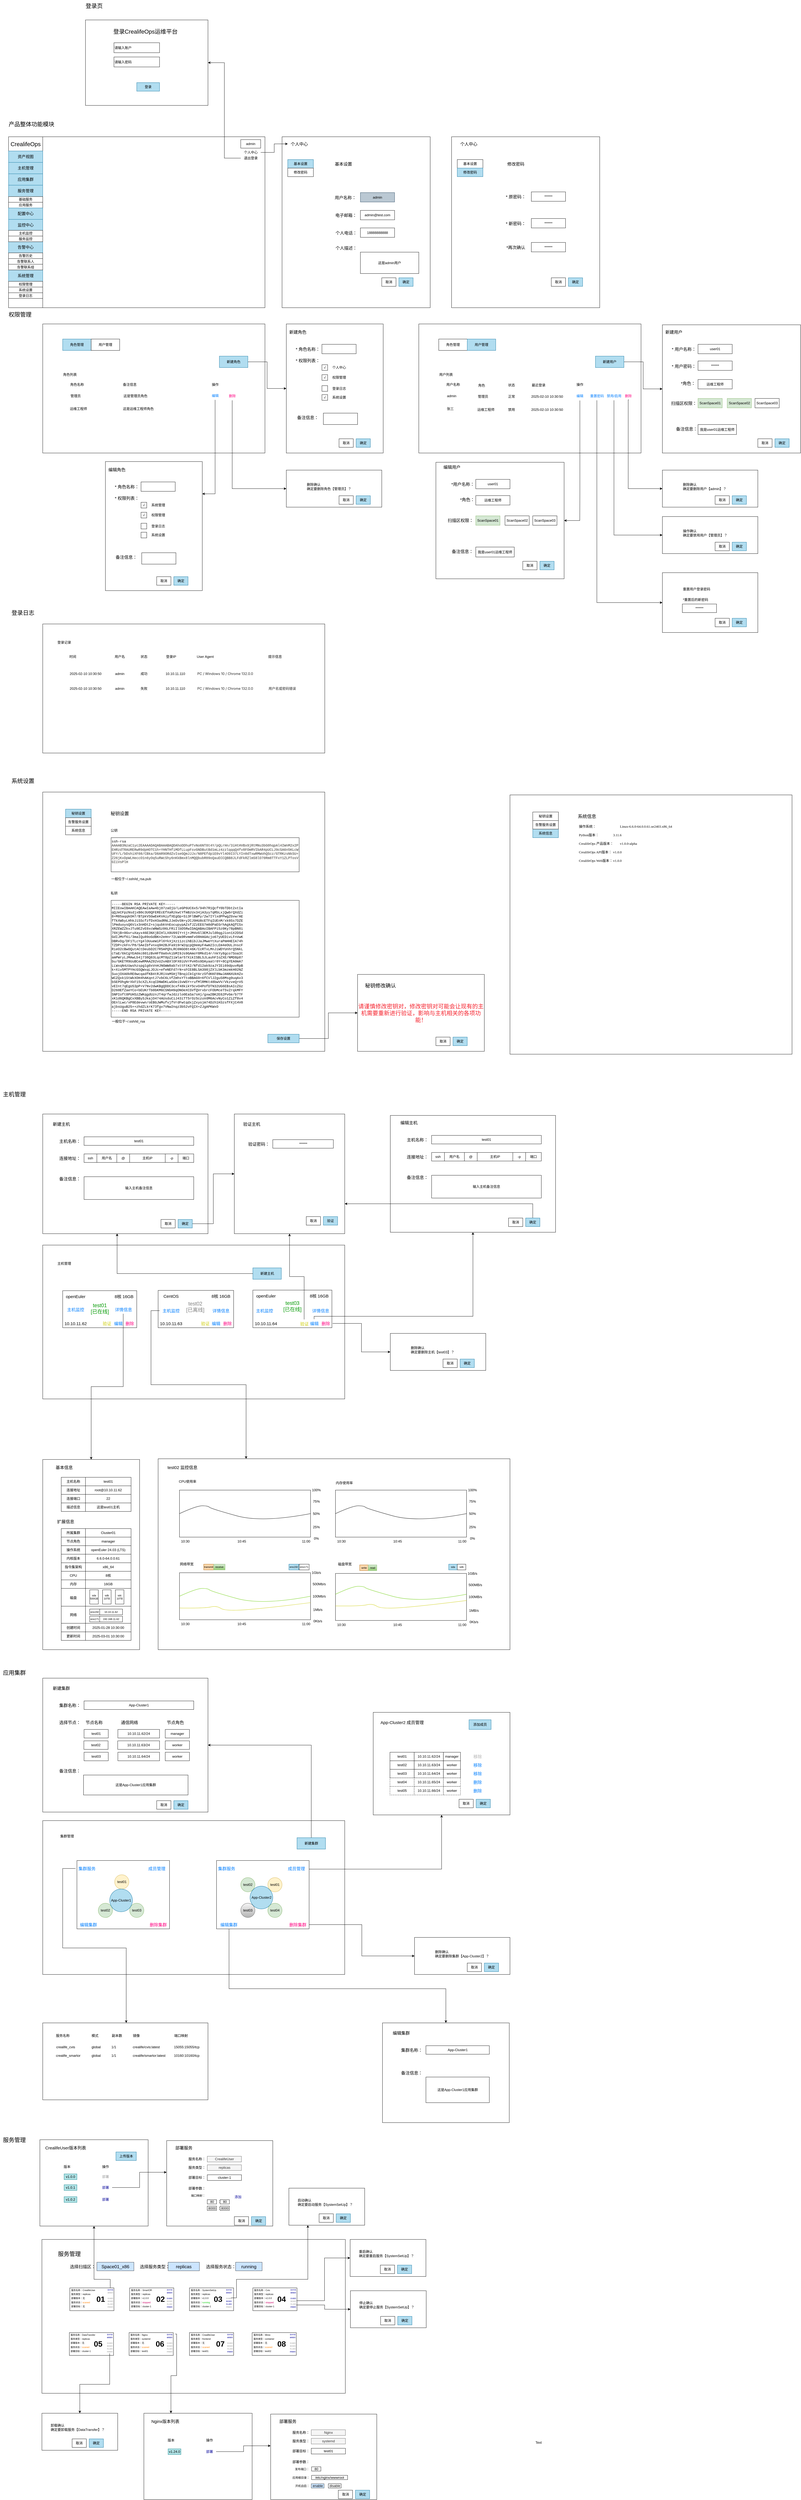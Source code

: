 <mxfile version="27.1.5">
  <diagram name="第 1 页" id="jSlEA7Z82A5dx9JD-4lL">
    <mxGraphModel dx="1359" dy="1941" grid="1" gridSize="10" guides="1" tooltips="1" connect="1" arrows="1" fold="1" page="1" pageScale="1" pageWidth="1169" pageHeight="827" math="0" shadow="0">
      <root>
        <mxCell id="0" />
        <mxCell id="1" parent="0" />
        <mxCell id="P7z-OZGvAiQnBAwZXuj_-1" value="" style="rounded=0;whiteSpace=wrap;html=1;" parent="1" vertex="1">
          <mxGeometry x="100" y="110" width="900" height="600" as="geometry" />
        </mxCell>
        <mxCell id="P7z-OZGvAiQnBAwZXuj_-2" value="&lt;font style=&quot;font-size: 20px;&quot;&gt;产品整体功能模块&lt;/font&gt;" style="text;html=1;align=center;verticalAlign=middle;resizable=0;points=[];autosize=1;strokeColor=none;fillColor=none;" parent="1" vertex="1">
          <mxGeometry x="90" y="45" width="180" height="40" as="geometry" />
        </mxCell>
        <mxCell id="P7z-OZGvAiQnBAwZXuj_-3" value="" style="rounded=0;whiteSpace=wrap;html=1;" parent="1" vertex="1">
          <mxGeometry x="100" y="160" width="120" height="550" as="geometry" />
        </mxCell>
        <mxCell id="P7z-OZGvAiQnBAwZXuj_-4" value="系统管理" style="rounded=0;whiteSpace=wrap;html=1;fillColor=#b1ddf0;strokeColor=#10739e;fontSize=14;" parent="1" vertex="1">
          <mxGeometry x="100" y="577.5" width="120" height="40" as="geometry" />
        </mxCell>
        <mxCell id="P7z-OZGvAiQnBAwZXuj_-5" value="权限管理" style="rounded=0;whiteSpace=wrap;html=1;" parent="1" vertex="1">
          <mxGeometry x="100" y="617.5" width="120" height="20" as="geometry" />
        </mxCell>
        <mxCell id="P7z-OZGvAiQnBAwZXuj_-6" value="系统设置" style="rounded=0;whiteSpace=wrap;html=1;" parent="1" vertex="1">
          <mxGeometry x="100" y="637.5" width="120" height="20" as="geometry" />
        </mxCell>
        <mxCell id="P7z-OZGvAiQnBAwZXuj_-7" value="&lt;font style=&quot;font-size: 20px;&quot;&gt;CrealifeOps&lt;/font&gt;" style="rounded=0;whiteSpace=wrap;html=1;" parent="1" vertex="1">
          <mxGeometry x="100" y="110" width="120" height="50" as="geometry" />
        </mxCell>
        <mxCell id="P7z-OZGvAiQnBAwZXuj_-8" value="资产视图" style="rounded=0;whiteSpace=wrap;html=1;fillColor=#b1ddf0;strokeColor=#10739e;fontSize=14;" parent="1" vertex="1">
          <mxGeometry x="100" y="160" width="120" height="40" as="geometry" />
        </mxCell>
        <mxCell id="P7z-OZGvAiQnBAwZXuj_-10" value="主机管理" style="rounded=0;whiteSpace=wrap;html=1;fillColor=#b1ddf0;strokeColor=#10739e;fontSize=14;" parent="1" vertex="1">
          <mxGeometry x="100" y="200" width="120" height="40" as="geometry" />
        </mxCell>
        <mxCell id="P7z-OZGvAiQnBAwZXuj_-11" value="应用集群" style="rounded=0;whiteSpace=wrap;html=1;fillColor=#b1ddf0;strokeColor=#10739e;fontSize=14;" parent="1" vertex="1">
          <mxGeometry x="100" y="240" width="120" height="40" as="geometry" />
        </mxCell>
        <mxCell id="P7z-OZGvAiQnBAwZXuj_-12" value="服务管理" style="rounded=0;whiteSpace=wrap;html=1;fillColor=#b1ddf0;strokeColor=#10739e;fontSize=14;" parent="1" vertex="1">
          <mxGeometry x="100" y="280" width="120" height="40" as="geometry" />
        </mxCell>
        <mxCell id="P7z-OZGvAiQnBAwZXuj_-13" value="基础服务" style="rounded=0;whiteSpace=wrap;html=1;" parent="1" vertex="1">
          <mxGeometry x="100" y="320" width="120" height="20" as="geometry" />
        </mxCell>
        <mxCell id="P7z-OZGvAiQnBAwZXuj_-14" value="应用服务" style="rounded=0;whiteSpace=wrap;html=1;" parent="1" vertex="1">
          <mxGeometry x="100" y="340" width="120" height="20" as="geometry" />
        </mxCell>
        <mxCell id="P7z-OZGvAiQnBAwZXuj_-16" value="监控中心" style="rounded=0;whiteSpace=wrap;html=1;fillColor=#b1ddf0;strokeColor=#10739e;fontSize=14;" parent="1" vertex="1">
          <mxGeometry x="100" y="400" width="120" height="40" as="geometry" />
        </mxCell>
        <mxCell id="P7z-OZGvAiQnBAwZXuj_-17" value="配置中心" style="rounded=0;whiteSpace=wrap;html=1;fillColor=#b1ddf0;strokeColor=#10739e;fontSize=14;" parent="1" vertex="1">
          <mxGeometry x="100" y="360" width="120" height="40" as="geometry" />
        </mxCell>
        <mxCell id="P7z-OZGvAiQnBAwZXuj_-18" value="告警中心" style="rounded=0;whiteSpace=wrap;html=1;fillColor=#b1ddf0;strokeColor=#10739e;fontSize=14;" parent="1" vertex="1">
          <mxGeometry x="100" y="477.5" width="120" height="40" as="geometry" />
        </mxCell>
        <mxCell id="P7z-OZGvAiQnBAwZXuj_-19" value="告警历史" style="rounded=0;whiteSpace=wrap;html=1;" parent="1" vertex="1">
          <mxGeometry x="100" y="517.5" width="120" height="20" as="geometry" />
        </mxCell>
        <mxCell id="P7z-OZGvAiQnBAwZXuj_-20" value="告警联系人" style="rounded=0;whiteSpace=wrap;html=1;" parent="1" vertex="1">
          <mxGeometry x="100" y="537.5" width="120" height="20" as="geometry" />
        </mxCell>
        <mxCell id="P7z-OZGvAiQnBAwZXuj_-21" value="告警联系组" style="rounded=0;whiteSpace=wrap;html=1;" parent="1" vertex="1">
          <mxGeometry x="100" y="557.5" width="120" height="20" as="geometry" />
        </mxCell>
        <mxCell id="P7z-OZGvAiQnBAwZXuj_-22" value="登录日志" style="rounded=0;whiteSpace=wrap;html=1;" parent="1" vertex="1">
          <mxGeometry x="100" y="657.5" width="120" height="20" as="geometry" />
        </mxCell>
        <mxCell id="P7z-OZGvAiQnBAwZXuj_-23" value="权限管理" style="text;html=1;align=center;verticalAlign=middle;resizable=0;points=[];autosize=1;strokeColor=none;fillColor=none;fontSize=20;" parent="1" vertex="1">
          <mxGeometry x="90" y="713" width="100" height="40" as="geometry" />
        </mxCell>
        <mxCell id="P7z-OZGvAiQnBAwZXuj_-24" value="" style="rounded=0;whiteSpace=wrap;html=1;" parent="1" vertex="1">
          <mxGeometry x="220" y="767" width="780" height="453" as="geometry" />
        </mxCell>
        <mxCell id="P7z-OZGvAiQnBAwZXuj_-25" value="角色管理" style="rounded=0;whiteSpace=wrap;html=1;fillColor=#b1ddf0;strokeColor=#10739e;" parent="1" vertex="1">
          <mxGeometry x="290" y="820" width="100" height="40" as="geometry" />
        </mxCell>
        <mxCell id="P7z-OZGvAiQnBAwZXuj_-26" value="用户管理" style="rounded=0;whiteSpace=wrap;html=1;" parent="1" vertex="1">
          <mxGeometry x="390" y="820" width="100" height="40" as="geometry" />
        </mxCell>
        <mxCell id="P7z-OZGvAiQnBAwZXuj_-31" style="edgeStyle=orthogonalEdgeStyle;rounded=0;orthogonalLoop=1;jettySize=auto;html=1;exitX=1;exitY=0.5;exitDx=0;exitDy=0;entryX=0;entryY=0.5;entryDx=0;entryDy=0;" parent="1" source="P7z-OZGvAiQnBAwZXuj_-27" target="P7z-OZGvAiQnBAwZXuj_-28" edge="1">
          <mxGeometry relative="1" as="geometry" />
        </mxCell>
        <mxCell id="P7z-OZGvAiQnBAwZXuj_-27" value="新建角色" style="rounded=0;whiteSpace=wrap;html=1;fillColor=#b1ddf0;strokeColor=#10739e;" parent="1" vertex="1">
          <mxGeometry x="840" y="880" width="100" height="40" as="geometry" />
        </mxCell>
        <mxCell id="P7z-OZGvAiQnBAwZXuj_-28" value="" style="rounded=0;whiteSpace=wrap;html=1;" parent="1" vertex="1">
          <mxGeometry x="1075" y="767" width="340" height="453" as="geometry" />
        </mxCell>
        <mxCell id="P7z-OZGvAiQnBAwZXuj_-30" value="&lt;font style=&quot;font-size: 15px;&quot;&gt;新建角色&lt;/font&gt;" style="text;html=1;align=center;verticalAlign=middle;resizable=0;points=[];autosize=1;strokeColor=none;fillColor=none;" parent="1" vertex="1">
          <mxGeometry x="1075" y="780" width="80" height="30" as="geometry" />
        </mxCell>
        <mxCell id="P7z-OZGvAiQnBAwZXuj_-32" value="&lt;font style=&quot;font-size: 15px;&quot;&gt;* 角色名称：&lt;/font&gt;" style="text;html=1;align=center;verticalAlign=middle;resizable=0;points=[];autosize=1;strokeColor=none;fillColor=none;" parent="1" vertex="1">
          <mxGeometry x="1095" y="840" width="110" height="30" as="geometry" />
        </mxCell>
        <mxCell id="P7z-OZGvAiQnBAwZXuj_-33" value="" style="rounded=0;whiteSpace=wrap;html=1;" parent="1" vertex="1">
          <mxGeometry x="1200" y="838.5" width="120" height="33" as="geometry" />
        </mxCell>
        <mxCell id="P7z-OZGvAiQnBAwZXuj_-34" value="&lt;font style=&quot;font-size: 15px;&quot;&gt;备注信息：&lt;/font&gt;" style="text;html=1;align=center;verticalAlign=middle;resizable=0;points=[];autosize=1;strokeColor=none;fillColor=none;" parent="1" vertex="1">
          <mxGeometry x="1100" y="1080" width="100" height="30" as="geometry" />
        </mxCell>
        <mxCell id="P7z-OZGvAiQnBAwZXuj_-35" value="" style="rounded=0;whiteSpace=wrap;html=1;" parent="1" vertex="1">
          <mxGeometry x="1205" y="1080" width="120" height="40" as="geometry" />
        </mxCell>
        <mxCell id="P7z-OZGvAiQnBAwZXuj_-36" value="&lt;font style=&quot;font-size: 15px;&quot;&gt;* 权限列表：&lt;/font&gt;" style="text;html=1;align=center;verticalAlign=middle;resizable=0;points=[];autosize=1;strokeColor=none;fillColor=none;" parent="1" vertex="1">
          <mxGeometry x="1095" y="880" width="110" height="30" as="geometry" />
        </mxCell>
        <mxCell id="P7z-OZGvAiQnBAwZXuj_-37" value="√" style="whiteSpace=wrap;html=1;aspect=fixed;" parent="1" vertex="1">
          <mxGeometry x="1200" y="910" width="20" height="20" as="geometry" />
        </mxCell>
        <mxCell id="P7z-OZGvAiQnBAwZXuj_-38" value="个人中心" style="text;html=1;align=center;verticalAlign=middle;resizable=0;points=[];autosize=1;strokeColor=none;fillColor=none;" parent="1" vertex="1">
          <mxGeometry x="1225" y="905" width="70" height="30" as="geometry" />
        </mxCell>
        <mxCell id="P7z-OZGvAiQnBAwZXuj_-39" value="√" style="whiteSpace=wrap;html=1;aspect=fixed;" parent="1" vertex="1">
          <mxGeometry x="1200" y="945" width="20" height="20" as="geometry" />
        </mxCell>
        <mxCell id="P7z-OZGvAiQnBAwZXuj_-40" value="权限管理" style="text;html=1;align=center;verticalAlign=middle;resizable=0;points=[];autosize=1;strokeColor=none;fillColor=none;" parent="1" vertex="1">
          <mxGeometry x="1225" y="940" width="70" height="30" as="geometry" />
        </mxCell>
        <mxCell id="P7z-OZGvAiQnBAwZXuj_-41" value="" style="whiteSpace=wrap;html=1;aspect=fixed;" parent="1" vertex="1">
          <mxGeometry x="1200" y="983.5" width="20" height="20" as="geometry" />
        </mxCell>
        <mxCell id="P7z-OZGvAiQnBAwZXuj_-42" value="登录日志" style="text;html=1;align=center;verticalAlign=middle;resizable=0;points=[];autosize=1;strokeColor=none;fillColor=none;" parent="1" vertex="1">
          <mxGeometry x="1225" y="978.5" width="70" height="30" as="geometry" />
        </mxCell>
        <mxCell id="P7z-OZGvAiQnBAwZXuj_-43" value="√" style="whiteSpace=wrap;html=1;aspect=fixed;" parent="1" vertex="1">
          <mxGeometry x="1200" y="1015" width="20" height="20" as="geometry" />
        </mxCell>
        <mxCell id="P7z-OZGvAiQnBAwZXuj_-44" value="系统设置" style="text;html=1;align=center;verticalAlign=middle;resizable=0;points=[];autosize=1;strokeColor=none;fillColor=none;" parent="1" vertex="1">
          <mxGeometry x="1225" y="1010" width="70" height="30" as="geometry" />
        </mxCell>
        <mxCell id="P7z-OZGvAiQnBAwZXuj_-47" value="&lt;font&gt;角色列表&lt;/font&gt;" style="text;html=1;align=center;verticalAlign=middle;resizable=0;points=[];autosize=1;strokeColor=none;fillColor=none;" parent="1" vertex="1">
          <mxGeometry x="280" y="930" width="70" height="30" as="geometry" />
        </mxCell>
        <mxCell id="P7z-OZGvAiQnBAwZXuj_-49" value="角色名称" style="text;html=1;align=center;verticalAlign=middle;resizable=0;points=[];autosize=1;strokeColor=none;fillColor=none;" parent="1" vertex="1">
          <mxGeometry x="305" y="965" width="70" height="30" as="geometry" />
        </mxCell>
        <mxCell id="P7z-OZGvAiQnBAwZXuj_-50" value="备注信息" style="text;html=1;align=center;verticalAlign=middle;resizable=0;points=[];autosize=1;strokeColor=none;fillColor=none;" parent="1" vertex="1">
          <mxGeometry x="490" y="965" width="70" height="30" as="geometry" />
        </mxCell>
        <mxCell id="P7z-OZGvAiQnBAwZXuj_-51" value="操作" style="text;html=1;align=center;verticalAlign=middle;resizable=0;points=[];autosize=1;strokeColor=none;fillColor=none;" parent="1" vertex="1">
          <mxGeometry x="800" y="965" width="50" height="30" as="geometry" />
        </mxCell>
        <mxCell id="P7z-OZGvAiQnBAwZXuj_-52" value="管理员" style="text;html=1;align=center;verticalAlign=middle;resizable=0;points=[];autosize=1;strokeColor=none;fillColor=none;" parent="1" vertex="1">
          <mxGeometry x="305" y="1005" width="60" height="30" as="geometry" />
        </mxCell>
        <mxCell id="P7z-OZGvAiQnBAwZXuj_-53" value="运维工程师" style="text;html=1;align=center;verticalAlign=middle;resizable=0;points=[];autosize=1;strokeColor=none;fillColor=none;" parent="1" vertex="1">
          <mxGeometry x="305" y="1050" width="80" height="30" as="geometry" />
        </mxCell>
        <mxCell id="P7z-OZGvAiQnBAwZXuj_-54" value="这是管理员角色" style="text;html=1;align=center;verticalAlign=middle;resizable=0;points=[];autosize=1;strokeColor=none;fillColor=none;" parent="1" vertex="1">
          <mxGeometry x="490" y="1005" width="110" height="30" as="geometry" />
        </mxCell>
        <mxCell id="P7z-OZGvAiQnBAwZXuj_-55" value="这是运维工程师角色" style="text;html=1;align=center;verticalAlign=middle;resizable=0;points=[];autosize=1;strokeColor=none;fillColor=none;" parent="1" vertex="1">
          <mxGeometry x="490" y="1050" width="130" height="30" as="geometry" />
        </mxCell>
        <mxCell id="P7z-OZGvAiQnBAwZXuj_-75" style="edgeStyle=orthogonalEdgeStyle;rounded=0;orthogonalLoop=1;jettySize=auto;html=1;entryX=1;entryY=0.25;entryDx=0;entryDy=0;" parent="1" source="P7z-OZGvAiQnBAwZXuj_-56" target="P7z-OZGvAiQnBAwZXuj_-58" edge="1">
          <mxGeometry relative="1" as="geometry">
            <Array as="points">
              <mxPoint x="825" y="1363" />
            </Array>
          </mxGeometry>
        </mxCell>
        <mxCell id="P7z-OZGvAiQnBAwZXuj_-56" value="编辑" style="text;html=1;align=center;verticalAlign=middle;resizable=0;points=[];autosize=1;strokeColor=none;fillColor=none;fontColor=#007FFF;" parent="1" vertex="1">
          <mxGeometry x="800" y="1003.5" width="50" height="30" as="geometry" />
        </mxCell>
        <mxCell id="P7z-OZGvAiQnBAwZXuj_-81" style="edgeStyle=orthogonalEdgeStyle;rounded=0;orthogonalLoop=1;jettySize=auto;html=1;entryX=0;entryY=0.5;entryDx=0;entryDy=0;" parent="1" source="P7z-OZGvAiQnBAwZXuj_-57" target="P7z-OZGvAiQnBAwZXuj_-80" edge="1">
          <mxGeometry relative="1" as="geometry">
            <Array as="points">
              <mxPoint x="885" y="1345" />
            </Array>
          </mxGeometry>
        </mxCell>
        <mxCell id="P7z-OZGvAiQnBAwZXuj_-57" value="删除" style="text;html=1;align=center;verticalAlign=middle;resizable=0;points=[];autosize=1;strokeColor=none;fillColor=none;fontColor=#FF0080;" parent="1" vertex="1">
          <mxGeometry x="860" y="1005" width="50" height="30" as="geometry" />
        </mxCell>
        <mxCell id="P7z-OZGvAiQnBAwZXuj_-58" value="" style="rounded=0;whiteSpace=wrap;html=1;" parent="1" vertex="1">
          <mxGeometry x="440" y="1250" width="340" height="453" as="geometry" />
        </mxCell>
        <mxCell id="P7z-OZGvAiQnBAwZXuj_-59" value="&lt;font style=&quot;font-size: 15px;&quot;&gt;编辑角色&lt;/font&gt;" style="text;html=1;align=center;verticalAlign=middle;resizable=0;points=[];autosize=1;strokeColor=none;fillColor=none;" parent="1" vertex="1">
          <mxGeometry x="440" y="1263" width="80" height="30" as="geometry" />
        </mxCell>
        <mxCell id="P7z-OZGvAiQnBAwZXuj_-60" value="&lt;font style=&quot;font-size: 15px;&quot;&gt;* 角色名称：&lt;/font&gt;" style="text;html=1;align=center;verticalAlign=middle;resizable=0;points=[];autosize=1;strokeColor=none;fillColor=none;" parent="1" vertex="1">
          <mxGeometry x="460" y="1323" width="110" height="30" as="geometry" />
        </mxCell>
        <mxCell id="P7z-OZGvAiQnBAwZXuj_-61" value="" style="rounded=0;whiteSpace=wrap;html=1;" parent="1" vertex="1">
          <mxGeometry x="565" y="1321.5" width="120" height="33" as="geometry" />
        </mxCell>
        <mxCell id="P7z-OZGvAiQnBAwZXuj_-62" value="&lt;font style=&quot;font-size: 15px;&quot;&gt;备注信息：&lt;/font&gt;" style="text;html=1;align=center;verticalAlign=middle;resizable=0;points=[];autosize=1;strokeColor=none;fillColor=none;" parent="1" vertex="1">
          <mxGeometry x="462.5" y="1570" width="100" height="30" as="geometry" />
        </mxCell>
        <mxCell id="P7z-OZGvAiQnBAwZXuj_-63" value="" style="rounded=0;whiteSpace=wrap;html=1;" parent="1" vertex="1">
          <mxGeometry x="567.5" y="1570" width="120" height="40" as="geometry" />
        </mxCell>
        <mxCell id="P7z-OZGvAiQnBAwZXuj_-64" value="&lt;font style=&quot;font-size: 15px;&quot;&gt;* 权限列表：&lt;/font&gt;" style="text;html=1;align=center;verticalAlign=middle;resizable=0;points=[];autosize=1;strokeColor=none;fillColor=none;" parent="1" vertex="1">
          <mxGeometry x="460" y="1363" width="110" height="30" as="geometry" />
        </mxCell>
        <mxCell id="P7z-OZGvAiQnBAwZXuj_-65" value="√" style="whiteSpace=wrap;html=1;aspect=fixed;" parent="1" vertex="1">
          <mxGeometry x="565" y="1393" width="20" height="20" as="geometry" />
        </mxCell>
        <mxCell id="P7z-OZGvAiQnBAwZXuj_-66" value="系统管理" style="text;html=1;align=center;verticalAlign=middle;resizable=0;points=[];autosize=1;strokeColor=none;fillColor=none;" parent="1" vertex="1">
          <mxGeometry x="590" y="1388" width="70" height="30" as="geometry" />
        </mxCell>
        <mxCell id="P7z-OZGvAiQnBAwZXuj_-67" value="√" style="whiteSpace=wrap;html=1;aspect=fixed;" parent="1" vertex="1">
          <mxGeometry x="565" y="1428" width="20" height="20" as="geometry" />
        </mxCell>
        <mxCell id="P7z-OZGvAiQnBAwZXuj_-68" value="权限管理" style="text;html=1;align=center;verticalAlign=middle;resizable=0;points=[];autosize=1;strokeColor=none;fillColor=none;" parent="1" vertex="1">
          <mxGeometry x="590" y="1423" width="70" height="30" as="geometry" />
        </mxCell>
        <mxCell id="P7z-OZGvAiQnBAwZXuj_-69" value="" style="whiteSpace=wrap;html=1;aspect=fixed;" parent="1" vertex="1">
          <mxGeometry x="565" y="1466.5" width="20" height="20" as="geometry" />
        </mxCell>
        <mxCell id="P7z-OZGvAiQnBAwZXuj_-70" value="登录日志" style="text;html=1;align=center;verticalAlign=middle;resizable=0;points=[];autosize=1;strokeColor=none;fillColor=none;" parent="1" vertex="1">
          <mxGeometry x="590" y="1461.5" width="70" height="30" as="geometry" />
        </mxCell>
        <mxCell id="P7z-OZGvAiQnBAwZXuj_-71" value="" style="whiteSpace=wrap;html=1;aspect=fixed;" parent="1" vertex="1">
          <mxGeometry x="565" y="1498" width="20" height="20" as="geometry" />
        </mxCell>
        <mxCell id="P7z-OZGvAiQnBAwZXuj_-72" value="系统设置" style="text;html=1;align=center;verticalAlign=middle;resizable=0;points=[];autosize=1;strokeColor=none;fillColor=none;" parent="1" vertex="1">
          <mxGeometry x="590" y="1493" width="70" height="30" as="geometry" />
        </mxCell>
        <mxCell id="P7z-OZGvAiQnBAwZXuj_-76" value="取消" style="rounded=0;whiteSpace=wrap;html=1;" parent="1" vertex="1">
          <mxGeometry x="1260" y="1170" width="50" height="30" as="geometry" />
        </mxCell>
        <mxCell id="P7z-OZGvAiQnBAwZXuj_-77" value="确定" style="rounded=0;whiteSpace=wrap;html=1;fillColor=#b1ddf0;strokeColor=#10739e;" parent="1" vertex="1">
          <mxGeometry x="1320" y="1170" width="50" height="30" as="geometry" />
        </mxCell>
        <mxCell id="P7z-OZGvAiQnBAwZXuj_-78" value="取消" style="rounded=0;whiteSpace=wrap;html=1;" parent="1" vertex="1">
          <mxGeometry x="620" y="1654" width="50" height="30" as="geometry" />
        </mxCell>
        <mxCell id="P7z-OZGvAiQnBAwZXuj_-79" value="确定" style="rounded=0;whiteSpace=wrap;html=1;fillColor=#b1ddf0;strokeColor=#10739e;" parent="1" vertex="1">
          <mxGeometry x="680" y="1654" width="50" height="30" as="geometry" />
        </mxCell>
        <mxCell id="P7z-OZGvAiQnBAwZXuj_-80" value="" style="rounded=0;whiteSpace=wrap;html=1;" parent="1" vertex="1">
          <mxGeometry x="1075" y="1280" width="335" height="130" as="geometry" />
        </mxCell>
        <mxCell id="P7z-OZGvAiQnBAwZXuj_-82" value="删除确认&lt;div&gt;确定要删除角色【管理员】？&lt;/div&gt;" style="text;html=1;align=left;verticalAlign=middle;resizable=0;points=[];autosize=1;strokeColor=none;fillColor=none;" parent="1" vertex="1">
          <mxGeometry x="1145" y="1318" width="180" height="40" as="geometry" />
        </mxCell>
        <mxCell id="P7z-OZGvAiQnBAwZXuj_-83" value="取消" style="rounded=0;whiteSpace=wrap;html=1;" parent="1" vertex="1">
          <mxGeometry x="1260" y="1370" width="50" height="30" as="geometry" />
        </mxCell>
        <mxCell id="P7z-OZGvAiQnBAwZXuj_-84" value="确定" style="rounded=0;whiteSpace=wrap;html=1;fillColor=#b1ddf0;strokeColor=#10739e;" parent="1" vertex="1">
          <mxGeometry x="1320" y="1370" width="50" height="30" as="geometry" />
        </mxCell>
        <mxCell id="P7z-OZGvAiQnBAwZXuj_-86" value="" style="rounded=0;whiteSpace=wrap;html=1;" parent="1" vertex="1">
          <mxGeometry x="1060" y="110" width="520" height="600" as="geometry" />
        </mxCell>
        <mxCell id="P7z-OZGvAiQnBAwZXuj_-88" value="&lt;font style=&quot;font-size: 15px;&quot;&gt;个人中心&lt;/font&gt;" style="text;html=1;align=center;verticalAlign=middle;resizable=0;points=[];autosize=1;strokeColor=none;fillColor=none;" parent="1" vertex="1">
          <mxGeometry x="1080" y="120" width="80" height="30" as="geometry" />
        </mxCell>
        <mxCell id="P7z-OZGvAiQnBAwZXuj_-89" value="&lt;font style=&quot;font-size: 15px;&quot;&gt;&amp;nbsp;用户名称：&lt;/font&gt;" style="text;html=1;align=center;verticalAlign=middle;resizable=0;points=[];autosize=1;strokeColor=none;fillColor=none;" parent="1" vertex="1">
          <mxGeometry x="1230" y="307.5" width="100" height="30" as="geometry" />
        </mxCell>
        <mxCell id="P7z-OZGvAiQnBAwZXuj_-90" value="admin" style="rounded=0;whiteSpace=wrap;html=1;fillColor=#bac8d3;strokeColor=#23445d;" parent="1" vertex="1">
          <mxGeometry x="1335" y="306" width="120" height="33" as="geometry" />
        </mxCell>
        <mxCell id="P7z-OZGvAiQnBAwZXuj_-93" value="&lt;font style=&quot;font-size: 15px;&quot;&gt;&amp;nbsp; 电子邮箱：&lt;/font&gt;" style="text;html=1;align=center;verticalAlign=middle;resizable=0;points=[];autosize=1;strokeColor=none;fillColor=none;" parent="1" vertex="1">
          <mxGeometry x="1225" y="370" width="110" height="30" as="geometry" />
        </mxCell>
        <mxCell id="P7z-OZGvAiQnBAwZXuj_-94" value="admin@test.com" style="rounded=0;whiteSpace=wrap;html=1;" parent="1" vertex="1">
          <mxGeometry x="1335" y="368.5" width="120" height="33" as="geometry" />
        </mxCell>
        <mxCell id="P7z-OZGvAiQnBAwZXuj_-95" value="&lt;span style=&quot;font-size: 15px;&quot;&gt;个人电话：&lt;/span&gt;" style="text;html=1;align=center;verticalAlign=middle;resizable=0;points=[];autosize=1;strokeColor=none;fillColor=none;" parent="1" vertex="1">
          <mxGeometry x="1235" y="431.5" width="100" height="30" as="geometry" />
        </mxCell>
        <mxCell id="P7z-OZGvAiQnBAwZXuj_-96" value="18888888888" style="rounded=0;whiteSpace=wrap;html=1;" parent="1" vertex="1">
          <mxGeometry x="1335" y="430" width="120" height="33" as="geometry" />
        </mxCell>
        <mxCell id="P7z-OZGvAiQnBAwZXuj_-97" value="取消" style="rounded=0;whiteSpace=wrap;html=1;" parent="1" vertex="1">
          <mxGeometry x="1410" y="605" width="50" height="30" as="geometry" />
        </mxCell>
        <mxCell id="P7z-OZGvAiQnBAwZXuj_-98" value="确定" style="rounded=0;whiteSpace=wrap;html=1;fillColor=#b1ddf0;strokeColor=#10739e;" parent="1" vertex="1">
          <mxGeometry x="1470" y="605" width="50" height="30" as="geometry" />
        </mxCell>
        <mxCell id="P7z-OZGvAiQnBAwZXuj_-99" value="&lt;span style=&quot;text-wrap-mode: nowrap;&quot;&gt;admin&lt;/span&gt;" style="rounded=0;whiteSpace=wrap;html=1;" parent="1" vertex="1">
          <mxGeometry x="915" y="120" width="70" height="30" as="geometry" />
        </mxCell>
        <mxCell id="P7z-OZGvAiQnBAwZXuj_-104" value="" style="edgeStyle=orthogonalEdgeStyle;rounded=0;orthogonalLoop=1;jettySize=auto;html=1;" parent="1" source="P7z-OZGvAiQnBAwZXuj_-102" target="P7z-OZGvAiQnBAwZXuj_-88" edge="1">
          <mxGeometry relative="1" as="geometry" />
        </mxCell>
        <mxCell id="P7z-OZGvAiQnBAwZXuj_-102" value="个人中心" style="text;html=1;align=center;verticalAlign=middle;resizable=0;points=[];autosize=1;strokeColor=none;fillColor=none;" parent="1" vertex="1">
          <mxGeometry x="915" y="150" width="70" height="30" as="geometry" />
        </mxCell>
        <mxCell id="P7z-OZGvAiQnBAwZXuj_-137" style="edgeStyle=orthogonalEdgeStyle;rounded=0;orthogonalLoop=1;jettySize=auto;html=1;entryX=1;entryY=0.5;entryDx=0;entryDy=0;" parent="1" source="P7z-OZGvAiQnBAwZXuj_-103" target="P7z-OZGvAiQnBAwZXuj_-131" edge="1">
          <mxGeometry relative="1" as="geometry" />
        </mxCell>
        <mxCell id="P7z-OZGvAiQnBAwZXuj_-103" value="退出登录" style="text;html=1;align=center;verticalAlign=middle;resizable=0;points=[];autosize=1;strokeColor=none;fillColor=none;" parent="1" vertex="1">
          <mxGeometry x="915" y="170" width="70" height="30" as="geometry" />
        </mxCell>
        <mxCell id="P7z-OZGvAiQnBAwZXuj_-105" value="基本设置" style="rounded=0;whiteSpace=wrap;html=1;fillColor=#b1ddf0;strokeColor=#10739e;" parent="1" vertex="1">
          <mxGeometry x="1080" y="190" width="90" height="30" as="geometry" />
        </mxCell>
        <mxCell id="P7z-OZGvAiQnBAwZXuj_-106" value="修改密码" style="rounded=0;whiteSpace=wrap;html=1;" parent="1" vertex="1">
          <mxGeometry x="1080" y="220" width="90" height="30" as="geometry" />
        </mxCell>
        <mxCell id="P7z-OZGvAiQnBAwZXuj_-108" value="" style="rounded=0;whiteSpace=wrap;html=1;" parent="1" vertex="1">
          <mxGeometry x="1655" y="110" width="520" height="600" as="geometry" />
        </mxCell>
        <mxCell id="P7z-OZGvAiQnBAwZXuj_-109" value="&lt;font style=&quot;font-size: 15px;&quot;&gt;个人中心&lt;/font&gt;" style="text;html=1;align=center;verticalAlign=middle;resizable=0;points=[];autosize=1;strokeColor=none;fillColor=none;" parent="1" vertex="1">
          <mxGeometry x="1675" y="120" width="80" height="30" as="geometry" />
        </mxCell>
        <mxCell id="P7z-OZGvAiQnBAwZXuj_-112" value="&lt;font style=&quot;font-size: 15px;&quot;&gt;* 原密码：&lt;/font&gt;" style="text;html=1;align=center;verticalAlign=middle;resizable=0;points=[];autosize=1;strokeColor=none;fillColor=none;" parent="1" vertex="1">
          <mxGeometry x="1835" y="305" width="90" height="30" as="geometry" />
        </mxCell>
        <mxCell id="P7z-OZGvAiQnBAwZXuj_-113" value="******" style="rounded=0;whiteSpace=wrap;html=1;" parent="1" vertex="1">
          <mxGeometry x="1935" y="303.5" width="120" height="33" as="geometry" />
        </mxCell>
        <mxCell id="P7z-OZGvAiQnBAwZXuj_-118" value="取消" style="rounded=0;whiteSpace=wrap;html=1;" parent="1" vertex="1">
          <mxGeometry x="2005" y="605" width="50" height="30" as="geometry" />
        </mxCell>
        <mxCell id="P7z-OZGvAiQnBAwZXuj_-119" value="确定" style="rounded=0;whiteSpace=wrap;html=1;fillColor=#b1ddf0;strokeColor=#10739e;" parent="1" vertex="1">
          <mxGeometry x="2065" y="605" width="50" height="30" as="geometry" />
        </mxCell>
        <mxCell id="P7z-OZGvAiQnBAwZXuj_-121" value="基本设置" style="rounded=0;whiteSpace=wrap;html=1;" parent="1" vertex="1">
          <mxGeometry x="1675" y="190" width="90" height="30" as="geometry" />
        </mxCell>
        <mxCell id="P7z-OZGvAiQnBAwZXuj_-122" value="修改密码" style="rounded=0;whiteSpace=wrap;html=1;fillColor=#b1ddf0;strokeColor=#10739e;" parent="1" vertex="1">
          <mxGeometry x="1675" y="220" width="90" height="30" as="geometry" />
        </mxCell>
        <mxCell id="P7z-OZGvAiQnBAwZXuj_-123" value="&lt;font style=&quot;font-size: 15px;&quot;&gt;基本设置&lt;/font&gt;" style="text;html=1;align=center;verticalAlign=middle;resizable=0;points=[];autosize=1;strokeColor=none;fillColor=none;" parent="1" vertex="1">
          <mxGeometry x="1235" y="190" width="80" height="30" as="geometry" />
        </mxCell>
        <mxCell id="P7z-OZGvAiQnBAwZXuj_-124" value="&lt;font style=&quot;font-size: 15px;&quot;&gt;修改密码&lt;/font&gt;" style="text;html=1;align=center;verticalAlign=middle;resizable=0;points=[];autosize=1;strokeColor=none;fillColor=none;" parent="1" vertex="1">
          <mxGeometry x="1840" y="190" width="80" height="30" as="geometry" />
        </mxCell>
        <mxCell id="P7z-OZGvAiQnBAwZXuj_-125" value="&lt;font style=&quot;font-size: 15px;&quot;&gt;* 新密码：&lt;/font&gt;" style="text;html=1;align=center;verticalAlign=middle;resizable=0;points=[];autosize=1;strokeColor=none;fillColor=none;" parent="1" vertex="1">
          <mxGeometry x="1835" y="398.5" width="90" height="30" as="geometry" />
        </mxCell>
        <mxCell id="P7z-OZGvAiQnBAwZXuj_-126" value="******" style="rounded=0;whiteSpace=wrap;html=1;" parent="1" vertex="1">
          <mxGeometry x="1935" y="397" width="120" height="33" as="geometry" />
        </mxCell>
        <mxCell id="P7z-OZGvAiQnBAwZXuj_-127" value="&lt;font style=&quot;font-size: 15px;&quot;&gt;*再次确认&lt;/font&gt;" style="text;html=1;align=center;verticalAlign=middle;resizable=0;points=[];autosize=1;strokeColor=none;fillColor=none;" parent="1" vertex="1">
          <mxGeometry x="1835" y="482.5" width="90" height="30" as="geometry" />
        </mxCell>
        <mxCell id="P7z-OZGvAiQnBAwZXuj_-128" value="******" style="rounded=0;whiteSpace=wrap;html=1;" parent="1" vertex="1">
          <mxGeometry x="1935" y="481" width="120" height="33" as="geometry" />
        </mxCell>
        <mxCell id="P7z-OZGvAiQnBAwZXuj_-131" value="" style="rounded=0;whiteSpace=wrap;html=1;" parent="1" vertex="1">
          <mxGeometry x="370" y="-300" width="430" height="300" as="geometry" />
        </mxCell>
        <mxCell id="P7z-OZGvAiQnBAwZXuj_-132" value="&lt;font style=&quot;font-size: 20px;&quot;&gt;登录页&lt;/font&gt;" style="text;html=1;align=center;verticalAlign=middle;resizable=0;points=[];autosize=1;strokeColor=none;fillColor=none;" parent="1" vertex="1">
          <mxGeometry x="360" y="-370" width="80" height="40" as="geometry" />
        </mxCell>
        <mxCell id="P7z-OZGvAiQnBAwZXuj_-133" value="&lt;font style=&quot;font-size: 20px;&quot;&gt;登录CrealifeOps运维平台&lt;/font&gt;" style="text;html=1;align=center;verticalAlign=middle;resizable=0;points=[];autosize=1;strokeColor=none;fillColor=none;" parent="1" vertex="1">
          <mxGeometry x="455" y="-280" width="250" height="40" as="geometry" />
        </mxCell>
        <mxCell id="P7z-OZGvAiQnBAwZXuj_-134" value="请输入账户" style="rounded=0;whiteSpace=wrap;html=1;align=left;" parent="1" vertex="1">
          <mxGeometry x="470" y="-220" width="160" height="35" as="geometry" />
        </mxCell>
        <mxCell id="P7z-OZGvAiQnBAwZXuj_-135" value="请输入密码" style="rounded=0;whiteSpace=wrap;html=1;align=left;" parent="1" vertex="1">
          <mxGeometry x="470" y="-170" width="160" height="35" as="geometry" />
        </mxCell>
        <mxCell id="P7z-OZGvAiQnBAwZXuj_-136" value="登录" style="rounded=0;whiteSpace=wrap;html=1;fillColor=#b1ddf0;strokeColor=#10739e;" parent="1" vertex="1">
          <mxGeometry x="550" y="-80" width="80" height="30" as="geometry" />
        </mxCell>
        <mxCell id="P7z-OZGvAiQnBAwZXuj_-138" value="&lt;span style=&quot;font-size: 15px;&quot;&gt;个人描述：&lt;/span&gt;" style="text;html=1;align=center;verticalAlign=middle;resizable=0;points=[];autosize=1;strokeColor=none;fillColor=none;" parent="1" vertex="1">
          <mxGeometry x="1235" y="485" width="100" height="30" as="geometry" />
        </mxCell>
        <mxCell id="P7z-OZGvAiQnBAwZXuj_-139" value="这是admin用户" style="rounded=0;whiteSpace=wrap;html=1;" parent="1" vertex="1">
          <mxGeometry x="1335" y="515" width="205" height="75" as="geometry" />
        </mxCell>
        <mxCell id="P7z-OZGvAiQnBAwZXuj_-140" value="" style="rounded=0;whiteSpace=wrap;html=1;" parent="1" vertex="1">
          <mxGeometry x="1540" y="767" width="780" height="453" as="geometry" />
        </mxCell>
        <mxCell id="P7z-OZGvAiQnBAwZXuj_-141" value="角色管理" style="rounded=0;whiteSpace=wrap;html=1;" parent="1" vertex="1">
          <mxGeometry x="1610" y="820" width="100" height="40" as="geometry" />
        </mxCell>
        <mxCell id="P7z-OZGvAiQnBAwZXuj_-142" value="用户管理" style="rounded=0;whiteSpace=wrap;html=1;fillColor=#b1ddf0;strokeColor=#10739e;" parent="1" vertex="1">
          <mxGeometry x="1710" y="820" width="100" height="40" as="geometry" />
        </mxCell>
        <mxCell id="P7z-OZGvAiQnBAwZXuj_-143" style="edgeStyle=orthogonalEdgeStyle;rounded=0;orthogonalLoop=1;jettySize=auto;html=1;exitX=1;exitY=0.5;exitDx=0;exitDy=0;entryX=0;entryY=0.5;entryDx=0;entryDy=0;" parent="1" source="P7z-OZGvAiQnBAwZXuj_-144" target="P7z-OZGvAiQnBAwZXuj_-145" edge="1">
          <mxGeometry relative="1" as="geometry" />
        </mxCell>
        <mxCell id="P7z-OZGvAiQnBAwZXuj_-144" value="新建用户" style="rounded=0;whiteSpace=wrap;html=1;fillColor=#b1ddf0;strokeColor=#10739e;" parent="1" vertex="1">
          <mxGeometry x="2160" y="880" width="100" height="40" as="geometry" />
        </mxCell>
        <mxCell id="P7z-OZGvAiQnBAwZXuj_-145" value="" style="rounded=0;whiteSpace=wrap;html=1;" parent="1" vertex="1">
          <mxGeometry x="2395" y="770" width="485" height="450" as="geometry" />
        </mxCell>
        <mxCell id="P7z-OZGvAiQnBAwZXuj_-146" value="&lt;font style=&quot;font-size: 15px;&quot;&gt;新建用户&lt;/font&gt;" style="text;html=1;align=center;verticalAlign=middle;resizable=0;points=[];autosize=1;strokeColor=none;fillColor=none;" parent="1" vertex="1">
          <mxGeometry x="2395" y="780" width="80" height="30" as="geometry" />
        </mxCell>
        <mxCell id="P7z-OZGvAiQnBAwZXuj_-147" value="&lt;font style=&quot;font-size: 15px;&quot;&gt;* 用户名称：&lt;/font&gt;" style="text;html=1;align=center;verticalAlign=middle;resizable=0;points=[];autosize=1;strokeColor=none;fillColor=none;" parent="1" vertex="1">
          <mxGeometry x="2415" y="840" width="110" height="30" as="geometry" />
        </mxCell>
        <mxCell id="P7z-OZGvAiQnBAwZXuj_-148" value="user01" style="rounded=0;whiteSpace=wrap;html=1;" parent="1" vertex="1">
          <mxGeometry x="2520" y="838.5" width="120" height="33" as="geometry" />
        </mxCell>
        <mxCell id="P7z-OZGvAiQnBAwZXuj_-149" value="&lt;font style=&quot;font-size: 15px;&quot;&gt;备注信息：&lt;/font&gt;" style="text;html=1;align=center;verticalAlign=middle;resizable=0;points=[];autosize=1;strokeColor=none;fillColor=none;" parent="1" vertex="1">
          <mxGeometry x="2430" y="1120" width="100" height="30" as="geometry" />
        </mxCell>
        <mxCell id="P7z-OZGvAiQnBAwZXuj_-150" value="我是user01运维工程师" style="rounded=0;whiteSpace=wrap;html=1;" parent="1" vertex="1">
          <mxGeometry x="2520" y="1120" width="135" height="35" as="geometry" />
        </mxCell>
        <mxCell id="P7z-OZGvAiQnBAwZXuj_-151" value="&lt;font style=&quot;font-size: 15px;&quot;&gt;* 用户密码：&lt;/font&gt;" style="text;html=1;align=center;verticalAlign=middle;resizable=0;points=[];autosize=1;strokeColor=none;fillColor=none;" parent="1" vertex="1">
          <mxGeometry x="2415" y="900" width="110" height="30" as="geometry" />
        </mxCell>
        <mxCell id="P7z-OZGvAiQnBAwZXuj_-160" value="&lt;font&gt;用户列表&lt;/font&gt;" style="text;html=1;align=center;verticalAlign=middle;resizable=0;points=[];autosize=1;strokeColor=none;fillColor=none;" parent="1" vertex="1">
          <mxGeometry x="1600" y="930" width="70" height="30" as="geometry" />
        </mxCell>
        <mxCell id="P7z-OZGvAiQnBAwZXuj_-161" value="用户名称" style="text;html=1;align=center;verticalAlign=middle;resizable=0;points=[];autosize=1;strokeColor=none;fillColor=none;" parent="1" vertex="1">
          <mxGeometry x="1625" y="965" width="70" height="30" as="geometry" />
        </mxCell>
        <mxCell id="P7z-OZGvAiQnBAwZXuj_-162" value="角色" style="text;html=1;align=center;verticalAlign=middle;resizable=0;points=[];autosize=1;strokeColor=none;fillColor=none;" parent="1" vertex="1">
          <mxGeometry x="1735" y="968.25" width="50" height="30" as="geometry" />
        </mxCell>
        <mxCell id="P7z-OZGvAiQnBAwZXuj_-163" value="操作" style="text;html=1;align=center;verticalAlign=middle;resizable=0;points=[];autosize=1;strokeColor=none;fillColor=none;" parent="1" vertex="1">
          <mxGeometry x="2080" y="965" width="50" height="30" as="geometry" />
        </mxCell>
        <mxCell id="P7z-OZGvAiQnBAwZXuj_-164" value="admin" style="text;html=1;align=center;verticalAlign=middle;resizable=0;points=[];autosize=1;strokeColor=none;fillColor=none;" parent="1" vertex="1">
          <mxGeometry x="1625" y="1005" width="60" height="30" as="geometry" />
        </mxCell>
        <mxCell id="P7z-OZGvAiQnBAwZXuj_-165" value="张三" style="text;html=1;align=center;verticalAlign=middle;resizable=0;points=[];autosize=1;strokeColor=none;fillColor=none;" parent="1" vertex="1">
          <mxGeometry x="1625" y="1050" width="50" height="30" as="geometry" />
        </mxCell>
        <mxCell id="P7z-OZGvAiQnBAwZXuj_-166" value="管理员" style="text;html=1;align=center;verticalAlign=middle;resizable=0;points=[];autosize=1;strokeColor=none;fillColor=none;" parent="1" vertex="1">
          <mxGeometry x="1735" y="1006.75" width="60" height="30" as="geometry" />
        </mxCell>
        <mxCell id="P7z-OZGvAiQnBAwZXuj_-167" value="运维工程师" style="text;html=1;align=center;verticalAlign=middle;resizable=0;points=[];autosize=1;strokeColor=none;fillColor=none;" parent="1" vertex="1">
          <mxGeometry x="1735" y="1053.25" width="80" height="30" as="geometry" />
        </mxCell>
        <mxCell id="P7z-OZGvAiQnBAwZXuj_-168" style="edgeStyle=orthogonalEdgeStyle;rounded=0;orthogonalLoop=1;jettySize=auto;html=1;entryX=1;entryY=0.5;entryDx=0;entryDy=0;exitX=0.507;exitY=1.022;exitDx=0;exitDy=0;exitPerimeter=0;" parent="1" source="P7z-OZGvAiQnBAwZXuj_-169" target="P7z-OZGvAiQnBAwZXuj_-172" edge="1">
          <mxGeometry relative="1" as="geometry">
            <Array as="points">
              <mxPoint x="2105" y="1363" />
              <mxPoint x="2105" y="1468" />
            </Array>
          </mxGeometry>
        </mxCell>
        <mxCell id="P7z-OZGvAiQnBAwZXuj_-169" value="编辑" style="text;html=1;align=center;verticalAlign=middle;resizable=0;points=[];autosize=1;strokeColor=none;fillColor=none;fontColor=#007FFF;" parent="1" vertex="1">
          <mxGeometry x="2080" y="1005" width="50" height="30" as="geometry" />
        </mxCell>
        <mxCell id="P7z-OZGvAiQnBAwZXuj_-170" style="edgeStyle=orthogonalEdgeStyle;rounded=0;orthogonalLoop=1;jettySize=auto;html=1;entryX=0;entryY=0.5;entryDx=0;entryDy=0;exitX=0.54;exitY=0.939;exitDx=0;exitDy=0;exitPerimeter=0;" parent="1" source="P7z-OZGvAiQnBAwZXuj_-171" target="P7z-OZGvAiQnBAwZXuj_-191" edge="1">
          <mxGeometry relative="1" as="geometry">
            <Array as="points">
              <mxPoint x="2275" y="1033" />
              <mxPoint x="2275" y="1345" />
            </Array>
          </mxGeometry>
        </mxCell>
        <mxCell id="P7z-OZGvAiQnBAwZXuj_-171" value="删除" style="text;html=1;align=center;verticalAlign=middle;resizable=0;points=[];autosize=1;strokeColor=none;fillColor=none;fontColor=#FF0080;" parent="1" vertex="1">
          <mxGeometry x="2250" y="1005" width="50" height="30" as="geometry" />
        </mxCell>
        <mxCell id="P7z-OZGvAiQnBAwZXuj_-172" value="" style="rounded=0;whiteSpace=wrap;html=1;" parent="1" vertex="1">
          <mxGeometry x="1600" y="1252.5" width="450" height="409" as="geometry" />
        </mxCell>
        <mxCell id="P7z-OZGvAiQnBAwZXuj_-173" value="&lt;font style=&quot;font-size: 15px;&quot;&gt;编辑用户&lt;/font&gt;" style="text;html=1;align=center;verticalAlign=middle;resizable=0;points=[];autosize=1;strokeColor=none;fillColor=none;" parent="1" vertex="1">
          <mxGeometry x="1616.25" y="1254" width="80" height="30" as="geometry" />
        </mxCell>
        <mxCell id="P7z-OZGvAiQnBAwZXuj_-174" value="&lt;font style=&quot;font-size: 15px;&quot;&gt;&amp;nbsp; *用户名称：&lt;/font&gt;" style="text;html=1;align=center;verticalAlign=middle;resizable=0;points=[];autosize=1;strokeColor=none;fillColor=none;" parent="1" vertex="1">
          <mxGeometry x="1635" y="1314" width="110" height="30" as="geometry" />
        </mxCell>
        <mxCell id="P7z-OZGvAiQnBAwZXuj_-175" value="user01" style="rounded=0;whiteSpace=wrap;html=1;" parent="1" vertex="1">
          <mxGeometry x="1740" y="1312.5" width="120" height="33" as="geometry" />
        </mxCell>
        <mxCell id="P7z-OZGvAiQnBAwZXuj_-187" value="取消" style="rounded=0;whiteSpace=wrap;html=1;" parent="1" vertex="1">
          <mxGeometry x="2730" y="1170" width="50" height="30" as="geometry" />
        </mxCell>
        <mxCell id="P7z-OZGvAiQnBAwZXuj_-188" value="确定" style="rounded=0;whiteSpace=wrap;html=1;fillColor=#b1ddf0;strokeColor=#10739e;" parent="1" vertex="1">
          <mxGeometry x="2790" y="1170" width="50" height="30" as="geometry" />
        </mxCell>
        <mxCell id="P7z-OZGvAiQnBAwZXuj_-189" value="取消" style="rounded=0;whiteSpace=wrap;html=1;" parent="1" vertex="1">
          <mxGeometry x="1905" y="1600" width="50" height="30" as="geometry" />
        </mxCell>
        <mxCell id="P7z-OZGvAiQnBAwZXuj_-190" value="确定" style="rounded=0;whiteSpace=wrap;html=1;fillColor=#b1ddf0;strokeColor=#10739e;" parent="1" vertex="1">
          <mxGeometry x="1965" y="1600" width="50" height="30" as="geometry" />
        </mxCell>
        <mxCell id="P7z-OZGvAiQnBAwZXuj_-191" value="" style="rounded=0;whiteSpace=wrap;html=1;" parent="1" vertex="1">
          <mxGeometry x="2395" y="1280" width="335" height="130" as="geometry" />
        </mxCell>
        <mxCell id="P7z-OZGvAiQnBAwZXuj_-192" value="删除确认&lt;div&gt;确定要删除用户【admin】？&lt;/div&gt;" style="text;html=1;align=left;verticalAlign=middle;resizable=0;points=[];autosize=1;strokeColor=none;fillColor=none;" parent="1" vertex="1">
          <mxGeometry x="2465" y="1318" width="180" height="40" as="geometry" />
        </mxCell>
        <mxCell id="P7z-OZGvAiQnBAwZXuj_-193" value="取消" style="rounded=0;whiteSpace=wrap;html=1;" parent="1" vertex="1">
          <mxGeometry x="2580" y="1370" width="50" height="30" as="geometry" />
        </mxCell>
        <mxCell id="P7z-OZGvAiQnBAwZXuj_-194" value="确定" style="rounded=0;whiteSpace=wrap;html=1;fillColor=#b1ddf0;strokeColor=#10739e;" parent="1" vertex="1">
          <mxGeometry x="2640" y="1370" width="50" height="30" as="geometry" />
        </mxCell>
        <mxCell id="P7z-OZGvAiQnBAwZXuj_-195" value="******" style="rounded=0;whiteSpace=wrap;html=1;" parent="1" vertex="1">
          <mxGeometry x="2520" y="897" width="120" height="33" as="geometry" />
        </mxCell>
        <mxCell id="P7z-OZGvAiQnBAwZXuj_-196" value="&lt;font style=&quot;font-size: 15px;&quot;&gt;*角色：&lt;/font&gt;" style="text;html=1;align=center;verticalAlign=middle;resizable=0;points=[];autosize=1;strokeColor=none;fillColor=none;" parent="1" vertex="1">
          <mxGeometry x="2450" y="960" width="70" height="30" as="geometry" />
        </mxCell>
        <mxCell id="P7z-OZGvAiQnBAwZXuj_-197" value="运维工程师" style="rounded=0;whiteSpace=wrap;html=1;" parent="1" vertex="1">
          <mxGeometry x="2520" y="962" width="120" height="33" as="geometry" />
        </mxCell>
        <mxCell id="P7z-OZGvAiQnBAwZXuj_-198" value="状态" style="text;html=1;align=center;verticalAlign=middle;resizable=0;points=[];autosize=1;strokeColor=none;fillColor=none;" parent="1" vertex="1">
          <mxGeometry x="1840" y="966.75" width="50" height="30" as="geometry" />
        </mxCell>
        <mxCell id="P7z-OZGvAiQnBAwZXuj_-199" value="正常" style="text;html=1;align=center;verticalAlign=middle;resizable=0;points=[];autosize=1;strokeColor=none;fillColor=none;" parent="1" vertex="1">
          <mxGeometry x="1840" y="1006.75" width="50" height="30" as="geometry" />
        </mxCell>
        <mxCell id="P7z-OZGvAiQnBAwZXuj_-200" value="禁用" style="text;html=1;align=center;verticalAlign=middle;resizable=0;points=[];autosize=1;strokeColor=none;fillColor=none;" parent="1" vertex="1">
          <mxGeometry x="1840" y="1053.25" width="50" height="30" as="geometry" />
        </mxCell>
        <mxCell id="P7z-OZGvAiQnBAwZXuj_-201" value="最近登录" style="text;html=1;align=center;verticalAlign=middle;resizable=0;points=[];autosize=1;strokeColor=none;fillColor=none;" parent="1" vertex="1">
          <mxGeometry x="1925" y="966.75" width="70" height="30" as="geometry" />
        </mxCell>
        <mxCell id="P7z-OZGvAiQnBAwZXuj_-202" value="2025-02-10 10:30:50" style="text;html=1;align=center;verticalAlign=middle;resizable=0;points=[];autosize=1;strokeColor=none;fillColor=none;" parent="1" vertex="1">
          <mxGeometry x="1925" y="1006.75" width="130" height="30" as="geometry" />
        </mxCell>
        <mxCell id="P7z-OZGvAiQnBAwZXuj_-203" value="2025-02-10 10:30:50" style="text;html=1;align=center;verticalAlign=middle;resizable=0;points=[];autosize=1;strokeColor=none;fillColor=none;" parent="1" vertex="1">
          <mxGeometry x="1925" y="1053.25" width="130" height="30" as="geometry" />
        </mxCell>
        <mxCell id="P7z-OZGvAiQnBAwZXuj_-211" style="edgeStyle=orthogonalEdgeStyle;rounded=0;orthogonalLoop=1;jettySize=auto;html=1;entryX=0;entryY=0.5;entryDx=0;entryDy=0;" parent="1" source="P7z-OZGvAiQnBAwZXuj_-204" target="P7z-OZGvAiQnBAwZXuj_-207" edge="1">
          <mxGeometry relative="1" as="geometry">
            <Array as="points">
              <mxPoint x="2225" y="1508" />
            </Array>
          </mxGeometry>
        </mxCell>
        <mxCell id="P7z-OZGvAiQnBAwZXuj_-204" value="禁用/启用" style="text;html=1;align=center;verticalAlign=middle;resizable=0;points=[];autosize=1;strokeColor=none;fillColor=none;fontColor=#007FFF;" parent="1" vertex="1">
          <mxGeometry x="2190" y="1005" width="70" height="30" as="geometry" />
        </mxCell>
        <mxCell id="P7z-OZGvAiQnBAwZXuj_-218" style="edgeStyle=orthogonalEdgeStyle;rounded=0;orthogonalLoop=1;jettySize=auto;html=1;entryX=0;entryY=0.5;entryDx=0;entryDy=0;" parent="1" source="P7z-OZGvAiQnBAwZXuj_-205" target="P7z-OZGvAiQnBAwZXuj_-212" edge="1">
          <mxGeometry relative="1" as="geometry">
            <Array as="points">
              <mxPoint x="2165" y="1745" />
            </Array>
          </mxGeometry>
        </mxCell>
        <mxCell id="P7z-OZGvAiQnBAwZXuj_-205" value="重置密码" style="text;html=1;align=center;verticalAlign=middle;resizable=0;points=[];autosize=1;strokeColor=none;fillColor=none;fontColor=#007FFF;" parent="1" vertex="1">
          <mxGeometry x="2130" y="1005" width="70" height="30" as="geometry" />
        </mxCell>
        <mxCell id="P7z-OZGvAiQnBAwZXuj_-207" value="" style="rounded=0;whiteSpace=wrap;html=1;" parent="1" vertex="1">
          <mxGeometry x="2395" y="1443" width="335" height="130" as="geometry" />
        </mxCell>
        <mxCell id="P7z-OZGvAiQnBAwZXuj_-208" value="操作确认&lt;div&gt;确定要禁用用户【管理员】？&lt;/div&gt;" style="text;html=1;align=left;verticalAlign=middle;resizable=0;points=[];autosize=1;strokeColor=none;fillColor=none;" parent="1" vertex="1">
          <mxGeometry x="2465" y="1481" width="180" height="40" as="geometry" />
        </mxCell>
        <mxCell id="P7z-OZGvAiQnBAwZXuj_-209" value="取消" style="rounded=0;whiteSpace=wrap;html=1;" parent="1" vertex="1">
          <mxGeometry x="2580" y="1533" width="50" height="30" as="geometry" />
        </mxCell>
        <mxCell id="P7z-OZGvAiQnBAwZXuj_-210" value="确定" style="rounded=0;whiteSpace=wrap;html=1;fillColor=#b1ddf0;strokeColor=#10739e;" parent="1" vertex="1">
          <mxGeometry x="2640" y="1533" width="50" height="30" as="geometry" />
        </mxCell>
        <mxCell id="P7z-OZGvAiQnBAwZXuj_-212" value="" style="rounded=0;whiteSpace=wrap;html=1;" parent="1" vertex="1">
          <mxGeometry x="2395" y="1640" width="335" height="210" as="geometry" />
        </mxCell>
        <mxCell id="P7z-OZGvAiQnBAwZXuj_-213" value="重置用户登录密码" style="text;html=1;align=left;verticalAlign=middle;resizable=0;points=[];autosize=1;strokeColor=none;fillColor=none;" parent="1" vertex="1">
          <mxGeometry x="2465" y="1683" width="120" height="30" as="geometry" />
        </mxCell>
        <mxCell id="P7z-OZGvAiQnBAwZXuj_-214" value="取消" style="rounded=0;whiteSpace=wrap;html=1;" parent="1" vertex="1">
          <mxGeometry x="2580" y="1800" width="50" height="30" as="geometry" />
        </mxCell>
        <mxCell id="P7z-OZGvAiQnBAwZXuj_-215" value="确定" style="rounded=0;whiteSpace=wrap;html=1;fillColor=#b1ddf0;strokeColor=#10739e;" parent="1" vertex="1">
          <mxGeometry x="2640" y="1800" width="50" height="30" as="geometry" />
        </mxCell>
        <mxCell id="P7z-OZGvAiQnBAwZXuj_-216" value="******" style="rounded=0;whiteSpace=wrap;html=1;" parent="1" vertex="1">
          <mxGeometry x="2465" y="1750" width="120" height="30" as="geometry" />
        </mxCell>
        <mxCell id="P7z-OZGvAiQnBAwZXuj_-217" value="*重置后的新密码" style="text;html=1;align=left;verticalAlign=middle;resizable=0;points=[];autosize=1;strokeColor=none;fillColor=none;" parent="1" vertex="1">
          <mxGeometry x="2465" y="1720" width="110" height="30" as="geometry" />
        </mxCell>
        <mxCell id="aKVOpKC-UqoKAMtC19uA-1" value="登录日志" style="text;html=1;align=center;verticalAlign=middle;resizable=0;points=[];autosize=1;strokeColor=none;fillColor=none;fontSize=20;" parent="1" vertex="1">
          <mxGeometry x="100" y="1760" width="100" height="40" as="geometry" />
        </mxCell>
        <mxCell id="aKVOpKC-UqoKAMtC19uA-2" value="" style="rounded=0;whiteSpace=wrap;html=1;" parent="1" vertex="1">
          <mxGeometry x="220" y="1820" width="990" height="453" as="geometry" />
        </mxCell>
        <mxCell id="aKVOpKC-UqoKAMtC19uA-3" value="时间" style="text;html=1;align=center;verticalAlign=middle;resizable=0;points=[];autosize=1;strokeColor=none;fillColor=none;" parent="1" vertex="1">
          <mxGeometry x="300" y="1920" width="50" height="30" as="geometry" />
        </mxCell>
        <mxCell id="aKVOpKC-UqoKAMtC19uA-4" value="登录记录" style="text;html=1;align=center;verticalAlign=middle;resizable=0;points=[];autosize=1;strokeColor=none;fillColor=none;" parent="1" vertex="1">
          <mxGeometry x="260" y="1870" width="70" height="30" as="geometry" />
        </mxCell>
        <mxCell id="aKVOpKC-UqoKAMtC19uA-5" value="用户名" style="text;html=1;align=center;verticalAlign=middle;resizable=0;points=[];autosize=1;strokeColor=none;fillColor=none;" parent="1" vertex="1">
          <mxGeometry x="460" y="1920" width="60" height="30" as="geometry" />
        </mxCell>
        <mxCell id="aKVOpKC-UqoKAMtC19uA-6" value="状态" style="text;html=1;align=center;verticalAlign=middle;resizable=0;points=[];autosize=1;strokeColor=none;fillColor=none;" parent="1" vertex="1">
          <mxGeometry x="550" y="1920" width="50" height="30" as="geometry" />
        </mxCell>
        <mxCell id="aKVOpKC-UqoKAMtC19uA-7" value="登录IP" style="text;html=1;align=center;verticalAlign=middle;resizable=0;points=[];autosize=1;strokeColor=none;fillColor=none;" parent="1" vertex="1">
          <mxGeometry x="640" y="1920" width="60" height="30" as="geometry" />
        </mxCell>
        <mxCell id="aKVOpKC-UqoKAMtC19uA-10" value="User Agent" style="text;html=1;align=center;verticalAlign=middle;resizable=0;points=[];autosize=1;strokeColor=none;fillColor=none;" parent="1" vertex="1">
          <mxGeometry x="750" y="1920" width="80" height="30" as="geometry" />
        </mxCell>
        <mxCell id="aKVOpKC-UqoKAMtC19uA-11" value="提示信息" style="text;html=1;align=center;verticalAlign=middle;resizable=0;points=[];autosize=1;strokeColor=none;fillColor=none;" parent="1" vertex="1">
          <mxGeometry x="1000" y="1920" width="70" height="30" as="geometry" />
        </mxCell>
        <mxCell id="aKVOpKC-UqoKAMtC19uA-12" value="2025-02-10 10:30:50" style="text;html=1;align=center;verticalAlign=middle;resizable=0;points=[];autosize=1;strokeColor=none;fillColor=none;" parent="1" vertex="1">
          <mxGeometry x="305" y="1980" width="130" height="30" as="geometry" />
        </mxCell>
        <mxCell id="aKVOpKC-UqoKAMtC19uA-13" value="admin" style="text;html=1;align=center;verticalAlign=middle;resizable=0;points=[];autosize=1;strokeColor=none;fillColor=none;" parent="1" vertex="1">
          <mxGeometry x="460" y="1980" width="60" height="30" as="geometry" />
        </mxCell>
        <mxCell id="aKVOpKC-UqoKAMtC19uA-14" value="成功" style="text;html=1;align=center;verticalAlign=middle;resizable=0;points=[];autosize=1;strokeColor=none;fillColor=none;" parent="1" vertex="1">
          <mxGeometry x="550" y="1980" width="50" height="30" as="geometry" />
        </mxCell>
        <mxCell id="aKVOpKC-UqoKAMtC19uA-15" value="10.10.11.110" style="text;html=1;align=center;verticalAlign=middle;resizable=0;points=[];autosize=1;strokeColor=none;fillColor=none;" parent="1" vertex="1">
          <mxGeometry x="640" y="1980" width="90" height="30" as="geometry" />
        </mxCell>
        <mxCell id="aKVOpKC-UqoKAMtC19uA-16" value="&lt;span style=&quot;color: rgba(0, 0, 0, 0.85); font-family: -apple-system, BlinkMacSystemFont, &amp;quot;Helvetica Neue&amp;quot;, &amp;quot;PingFang SC&amp;quot;, &amp;quot;Microsoft YaHei&amp;quot;, &amp;quot;Source Han Sans SC&amp;quot;, &amp;quot;Noto Sans CJK SC&amp;quot;, &amp;quot;WenQuanYi Micro Hei&amp;quot;, sans-serif; text-align: left; background-color: rgba(250, 250, 250, 0.482);&quot;&gt;&lt;font&gt;PC / Windows 10 / Chrome 132.0.0&lt;/font&gt;&lt;/span&gt;" style="text;html=1;align=center;verticalAlign=middle;resizable=0;points=[];autosize=1;strokeColor=none;fillColor=none;" parent="1" vertex="1">
          <mxGeometry x="750" y="1980" width="220" height="30" as="geometry" />
        </mxCell>
        <mxCell id="aKVOpKC-UqoKAMtC19uA-17" value="2025-02-10 10:30:50" style="text;html=1;align=center;verticalAlign=middle;resizable=0;points=[];autosize=1;strokeColor=none;fillColor=none;" parent="1" vertex="1">
          <mxGeometry x="305" y="2031.5" width="130" height="30" as="geometry" />
        </mxCell>
        <mxCell id="aKVOpKC-UqoKAMtC19uA-18" value="admin" style="text;html=1;align=center;verticalAlign=middle;resizable=0;points=[];autosize=1;strokeColor=none;fillColor=none;" parent="1" vertex="1">
          <mxGeometry x="460" y="2031.5" width="60" height="30" as="geometry" />
        </mxCell>
        <mxCell id="aKVOpKC-UqoKAMtC19uA-19" value="失败" style="text;html=1;align=center;verticalAlign=middle;resizable=0;points=[];autosize=1;strokeColor=none;fillColor=none;" parent="1" vertex="1">
          <mxGeometry x="550" y="2031.5" width="50" height="30" as="geometry" />
        </mxCell>
        <mxCell id="aKVOpKC-UqoKAMtC19uA-20" value="10.10.11.110" style="text;html=1;align=center;verticalAlign=middle;resizable=0;points=[];autosize=1;strokeColor=none;fillColor=none;" parent="1" vertex="1">
          <mxGeometry x="640" y="2031.5" width="90" height="30" as="geometry" />
        </mxCell>
        <mxCell id="aKVOpKC-UqoKAMtC19uA-21" value="&lt;span style=&quot;color: rgba(0, 0, 0, 0.85); font-family: -apple-system, BlinkMacSystemFont, &amp;quot;Helvetica Neue&amp;quot;, &amp;quot;PingFang SC&amp;quot;, &amp;quot;Microsoft YaHei&amp;quot;, &amp;quot;Source Han Sans SC&amp;quot;, &amp;quot;Noto Sans CJK SC&amp;quot;, &amp;quot;WenQuanYi Micro Hei&amp;quot;, sans-serif; text-align: left; background-color: rgba(250, 250, 250, 0.482);&quot;&gt;&lt;font&gt;PC / Windows 10 / Chrome 132.0.0&lt;/font&gt;&lt;/span&gt;" style="text;html=1;align=center;verticalAlign=middle;resizable=0;points=[];autosize=1;strokeColor=none;fillColor=none;" parent="1" vertex="1">
          <mxGeometry x="750" y="2031.5" width="220" height="30" as="geometry" />
        </mxCell>
        <mxCell id="aKVOpKC-UqoKAMtC19uA-22" value="&lt;span style=&quot;color: rgba(0, 0, 0, 0.85); font-family: -apple-system, BlinkMacSystemFont, &amp;quot;Helvetica Neue&amp;quot;, &amp;quot;PingFang SC&amp;quot;, &amp;quot;Microsoft YaHei&amp;quot;, &amp;quot;Source Han Sans SC&amp;quot;, &amp;quot;Noto Sans CJK SC&amp;quot;, &amp;quot;WenQuanYi Micro Hei&amp;quot;, sans-serif; text-align: left; background-color: rgba(250, 250, 250, 0.482);&quot;&gt;&lt;font&gt;用户名或密码错误&lt;/font&gt;&lt;/span&gt;" style="text;html=1;align=center;verticalAlign=middle;resizable=0;points=[];autosize=1;strokeColor=none;fillColor=none;" parent="1" vertex="1">
          <mxGeometry x="1000" y="2031.5" width="120" height="30" as="geometry" />
        </mxCell>
        <mxCell id="f61AeAYzi-Ya0LeMtudY-1" value="系统设置" style="text;html=1;align=center;verticalAlign=middle;resizable=0;points=[];autosize=1;strokeColor=none;fillColor=none;fontSize=20;" parent="1" vertex="1">
          <mxGeometry x="100" y="2350" width="100" height="40" as="geometry" />
        </mxCell>
        <mxCell id="f61AeAYzi-Ya0LeMtudY-2" value="" style="rounded=0;whiteSpace=wrap;html=1;" parent="1" vertex="1">
          <mxGeometry x="220" y="2410" width="990" height="910" as="geometry" />
        </mxCell>
        <mxCell id="f61AeAYzi-Ya0LeMtudY-3" value="秘钥设置" style="rounded=0;whiteSpace=wrap;html=1;fillColor=#b1ddf0;strokeColor=#10739e;" parent="1" vertex="1">
          <mxGeometry x="300" y="2470" width="90" height="30" as="geometry" />
        </mxCell>
        <mxCell id="f61AeAYzi-Ya0LeMtudY-4" value="系统信息" style="rounded=0;whiteSpace=wrap;html=1;" parent="1" vertex="1">
          <mxGeometry x="300" y="2530" width="90" height="30" as="geometry" />
        </mxCell>
        <mxCell id="f61AeAYzi-Ya0LeMtudY-5" value="告警服务设置" style="rounded=0;whiteSpace=wrap;html=1;" parent="1" vertex="1">
          <mxGeometry x="300" y="2500" width="90" height="30" as="geometry" />
        </mxCell>
        <mxCell id="f61AeAYzi-Ya0LeMtudY-6" value="秘钥设置" style="text;html=1;align=center;verticalAlign=middle;resizable=0;points=[];autosize=1;strokeColor=none;fillColor=none;fontSize=16;" parent="1" vertex="1">
          <mxGeometry x="445" y="2470" width="90" height="30" as="geometry" />
        </mxCell>
        <mxCell id="f61AeAYzi-Ya0LeMtudY-7" value="公钥" style="text;html=1;align=center;verticalAlign=middle;resizable=0;points=[];autosize=1;strokeColor=none;fillColor=none;" parent="1" vertex="1">
          <mxGeometry x="445" y="2530" width="50" height="30" as="geometry" />
        </mxCell>
        <mxCell id="f61AeAYzi-Ya0LeMtudY-8" value="ssh-rsa&amp;nbsp;&lt;div&gt;&lt;span style=&quot;background-color: rgb(251, 250, 248); color: rgb(51, 51, 51);&quot;&gt;AAAAB3NzaC1yc2EAAAADAQABAAABAQDAhoDDhuPTvNo6NT8t4Y/pQLrHn/3iHtHVBx9jRtMNu3bG0hqpAl4IWnM2&lt;/span&gt;&lt;span style=&quot;background-color: light-dark(rgb(251, 250, 248), rgb(23, 22, 20)); color: light-dark(rgb(51, 51, 51), rgb(193, 193, 193));&quot;&gt;x2P&lt;/span&gt;&lt;/div&gt;&lt;div&gt;&lt;span style=&quot;background-color: light-dark(rgb(251, 250, 248), rgb(23, 22, 20)); color: light-dark(rgb(51, 51, 51), rgb(193, 193, 193));&quot;&gt;E&lt;/span&gt;&lt;span style=&quot;background-color: rgb(251, 250, 248); color: rgb(51, 51, 51);&quot;&gt;HRzd&lt;/span&gt;&lt;span style=&quot;background-color: rgb(251, 250, 248); color: rgb(51, 51, 51);&quot;&gt;TRAURERwR9dpHOTC1h+YHNTHfiMDfLLupFsvGNDButBd1mLz4zzlqqqQ4fv8FOmRVIbAR4pUCLJ9cSA6n5KLcW&lt;/span&gt;&lt;/div&gt;&lt;div&gt;&lt;span style=&quot;background-color: rgb(251, 250, 248); color: rgb(51, 51, 51);&quot;&gt;UFY/L/bD&lt;/span&gt;&lt;span style=&quot;background-color: rgb(251, 250, 248); color: rgb(51, 51, 51);&quot;&gt;shiXF&lt;/span&gt;&lt;span style=&quot;background-color: rgb(251, 250, 248); color: rgb(51, 51, 51);&quot;&gt;08/CBka/D8AR9ORdZvIseGQmJJJx/N8PEfdp1E0vYl4O9I37LYIn0dTxwRMWohQScz/GTRKzsNkSU+&lt;/span&gt;&lt;/div&gt;&lt;div&gt;&lt;span style=&quot;background-color: rgb(251, 250, 248); color: rgb(51, 51, 51);&quot;&gt;Z26jKxDpWLHeccO&lt;/span&gt;&lt;span style=&quot;background-color: rgb(251, 250, 248); color: rgb(51, 51, 51);&quot;&gt;1n6yOq&lt;/span&gt;&lt;span style=&quot;background-color: rgb(251, 250, 248); color: rgb(51, 51, 51);&quot;&gt;5uRWcShy6nKkBmx8lnMQQbubR09oQauECCQBB8JLFdFkRZlmS8lO70Rm8TTFxY1ZLPTosV&lt;/span&gt;&lt;/div&gt;&lt;div&gt;&lt;span style=&quot;background-color: rgb(251, 250, 248); color: rgb(51, 51, 51);&quot;&gt;GIiVsPlH&lt;/span&gt;&lt;/div&gt;" style="rounded=0;whiteSpace=wrap;html=1;align=left;verticalAlign=top;fontFamily=Courier New;" parent="1" vertex="1">
          <mxGeometry x="460" y="2570" width="660" height="120" as="geometry" />
        </mxCell>
        <mxCell id="f61AeAYzi-Ya0LeMtudY-9" value="一般位于~/.ssh/id_rsa.pub" style="text;html=1;align=center;verticalAlign=middle;resizable=0;points=[];autosize=1;strokeColor=none;fillColor=none;" parent="1" vertex="1">
          <mxGeometry x="450" y="2700" width="160" height="30" as="geometry" />
        </mxCell>
        <mxCell id="f61AeAYzi-Ya0LeMtudY-11" value="私钥" style="text;html=1;align=center;verticalAlign=middle;resizable=0;points=[];autosize=1;strokeColor=none;fillColor=none;" parent="1" vertex="1">
          <mxGeometry x="445" y="2750" width="50" height="30" as="geometry" />
        </mxCell>
        <mxCell id="f61AeAYzi-Ya0LeMtudY-12" value="-----BEGIN RSA PRIVATE KEY-----&lt;div&gt;MIIEowIBAAKCAQEAwIaAw4bj07zaOjU/LeGP6UC6x5/94h7R1QcfY0bTDbt2xtIa&lt;div&gt;qQJeCFpzNsdjxB0c3U0QFEREcEfXaRzkwtYfmBzUx34jA3yy7qRbLxjQwbrQXdZi&lt;/div&gt;&lt;div&gt;8+M85aqqkOH7/BTpkVSGwEeKVAiyfXEgOp+Si3FlBWPy/2w7IYlxdPPwgZGvw/AE&lt;/div&gt;&lt;div&gt;fTkXWbyLHhkJiSScfzfDxH3adRNL2JeDvSN+y2CJ9HU8cETFqIUEnM/xk0Ss7DZE&lt;/div&gt;&lt;div&gt;lPmduoysQ6Vix3nHDtZ+sjqubkVnEocupypAZsfJZzEEG7m0dPaEGrhAgkAQfCSx&lt;/div&gt;&lt;div&gt;XRZEWZZkvJTu9EZvE0xcWNWSz06LFRiIlbD5RwIDAQABAoIBAFPi5z0Ky78pBN8i&lt;/div&gt;&lt;div&gt;70XjB+0GvruXayx46E3NXjBIHlLX8U99IY+tj+JM4vGl3EMJuld0qgJion1X2DSd&lt;/div&gt;&lt;div&gt;GdIJMVf6i/3maIQu89oGdBKn2eHnr72LWa9RvmmFvO8HAGAcjo67yUEDivLFnVwK&lt;/div&gt;&lt;div&gt;DBRvDg/DF1TLcYg4lOUueWiPl6YkXjXz11zcihBibJJaJMweYtXuraPmHHEIA74h&lt;/div&gt;&lt;div&gt;TZDP+zkFn/P8/SAeIbfvnxq9H2BJFa919rW2qcpQ9emyF4wm2IcLEm4eOULJnscF&lt;/div&gt;&lt;div&gt;RieO2cBwOQutACtDeubD2C7R5APQhLRC6NGO8t46K/CcRTxLMnJiWDYUnhrQ5NkL&lt;/div&gt;&lt;div&gt;cTaE/6kCgYEA6kc801zBvHFf0a6vkibMI9Js9GAmoY8Mkd14r/nkYy8gco7Soa3t&lt;/div&gt;&lt;div&gt;amPWryLJMAwLb4j738Q63LqcMT8pZ1iWlar57XikISBLSJLauhFIoZXE/NMD8p87&lt;/div&gt;&lt;div&gt;bu/GKETR9UuBCewRMAAZ02vU2vABXlOFX0iUVrPvH5s9DAyaatr0Y+8CgYEA0mA7&lt;/div&gt;&lt;div&gt;LLWxqN4zUwshzspg1g0xVnHJNGWW8ab7xttFtK2/Nfd12ak9zaJYIEi69dpuvRpB&lt;/div&gt;&lt;div&gt;k+Xiv5MTPYHcGSQWxqLJOJc+efeNEFd7rN+sFCE8BLSA398jZXlLbK3mzmkH02NZ&lt;/div&gt;&lt;div&gt;SuojOXA0kRE0wcqadfKB4tRJRiVaMSHjTBnqiCkCgYArzSfdKKF8NwJANNXUkHZo&lt;/div&gt;&lt;div&gt;WCZQxk1StWkXOH4hAKqntJ7vbC6LVfZmhsYTtoBBAG9+6fCVlJ2guS8Msg9uqAx3&lt;/div&gt;&lt;div&gt;bSEPOhgNrXkF15cXZLXcqCDNWDKLwSOeiSvWSY+rufMlRMKt48bwVV/VkzveQ+VS&lt;/div&gt;&lt;div&gt;vEInt7qEgUS3pP+V7Nv2dwKBgQDDC3cxf48kikY5cvO4PofDTN32UG6EBsAIcZGz&lt;/div&gt;&lt;div&gt;D260EfZaeYCo+bEUKrTb0bKM6CSNbH9qONOeXCSVfQVrxbrcFObMceT5vZrqkMFY&lt;/div&gt;&lt;div&gt;SNPIoft8PUHSzZWKqgdUznJT4qrfwJdzzlo0EaSa7sHj/gxw2BK2E62PvGe/b7TF&lt;/div&gt;&lt;div&gt;xK1d6QKBgCxXBBySJkajO474AUsduCiJ43iTT5rOz5czuVdM6AcvNyCo1ZiZf8v4&lt;/div&gt;&lt;div&gt;OEnlLwc/xP8Edevwn/oEBGJWMufvjfVrdFwtqdxjZxyojm74Dzh1H3zsfFXjC4V0&lt;/div&gt;&lt;div&gt;ajbsUguB25++zhdZLkrK73fgv7VNw2nqz3b52vFQIX+ZJgAPKWxO&lt;/div&gt;&lt;div&gt;-----END RSA PRIVATE KEY-----&lt;/div&gt;&lt;/div&gt;&lt;div&gt;&lt;br&gt;&lt;/div&gt;" style="rounded=0;whiteSpace=wrap;html=1;align=left;verticalAlign=top;fontFamily=Courier New;" parent="1" vertex="1">
          <mxGeometry x="460" y="2790" width="660" height="410" as="geometry" />
        </mxCell>
        <mxCell id="f61AeAYzi-Ya0LeMtudY-13" value="一般位于~/.ssh/id_rsa" style="text;html=1;align=center;verticalAlign=middle;resizable=0;points=[];autosize=1;strokeColor=none;fillColor=none;" parent="1" vertex="1">
          <mxGeometry x="450" y="3200" width="140" height="30" as="geometry" />
        </mxCell>
        <mxCell id="f61AeAYzi-Ya0LeMtudY-14" value="" style="rounded=0;whiteSpace=wrap;html=1;" parent="1" vertex="1">
          <mxGeometry x="1860" y="2420" width="990" height="910" as="geometry" />
        </mxCell>
        <mxCell id="f61AeAYzi-Ya0LeMtudY-15" value="秘钥设置" style="rounded=0;whiteSpace=wrap;html=1;" parent="1" vertex="1">
          <mxGeometry x="1940" y="2480" width="90" height="30" as="geometry" />
        </mxCell>
        <mxCell id="f61AeAYzi-Ya0LeMtudY-16" value="系统信息" style="rounded=0;whiteSpace=wrap;html=1;fillColor=#b1ddf0;strokeColor=#10739e;" parent="1" vertex="1">
          <mxGeometry x="1940" y="2540" width="90" height="30" as="geometry" />
        </mxCell>
        <mxCell id="f61AeAYzi-Ya0LeMtudY-17" value="告警服务设置" style="rounded=0;whiteSpace=wrap;html=1;" parent="1" vertex="1">
          <mxGeometry x="1940" y="2510" width="90" height="30" as="geometry" />
        </mxCell>
        <mxCell id="f61AeAYzi-Ya0LeMtudY-18" value="系统信息" style="text;html=1;align=center;verticalAlign=middle;resizable=0;points=[];autosize=1;strokeColor=none;fillColor=none;fontSize=16;" parent="1" vertex="1">
          <mxGeometry x="2085" y="2480" width="90" height="30" as="geometry" />
        </mxCell>
        <mxCell id="f61AeAYzi-Ya0LeMtudY-25" value="&lt;div style=&quot;line-height: 250%;&quot;&gt;&lt;font face=&quot;Garamond&quot;&gt;操作系统：&lt;span style=&quot;white-space: pre;&quot;&gt;&#x9;&lt;/span&gt;&lt;span style=&quot;white-space: pre;&quot;&gt;&#x9;&lt;/span&gt;&lt;span style=&quot;white-space: pre;&quot;&gt;&#x9;&lt;span style=&quot;white-space: pre;&quot;&gt;&#x9;&lt;/span&gt;&lt;/span&gt;Linux-6.6.0-64.0.0.61.oe2403.x86_64&lt;/font&gt;&lt;div&gt;&lt;font face=&quot;Garamond&quot;&gt;Python版本：&lt;span style=&quot;white-space: pre;&quot;&gt;&#x9;&lt;/span&gt;&lt;span style=&quot;white-space: pre;&quot;&gt;&#x9;&lt;/span&gt;&lt;span style=&quot;white-space: pre;&quot;&gt;&#x9;&lt;/span&gt;3.11.6&lt;/font&gt;&lt;/div&gt;&lt;div&gt;&lt;font face=&quot;Garamond&quot;&gt;CrealifeOps 产品版本：&lt;span style=&quot;white-space: pre;&quot;&gt;&#x9;&lt;/span&gt;v1.0.0-alpha&lt;/font&gt;&lt;/div&gt;&lt;div&gt;&lt;font face=&quot;Garamond&quot;&gt;CrealifeOps API版本：&lt;span style=&quot;white-space: pre;&quot;&gt;&#x9;&lt;/span&gt;v1.0.0&lt;/font&gt;&lt;/div&gt;&lt;div&gt;&lt;font face=&quot;Garamond&quot;&gt;CrealifeOps Web版本：&lt;span style=&quot;white-space: pre;&quot;&gt;&#x9;&lt;/span&gt;v1.0.0&lt;/font&gt;&lt;/div&gt;&lt;div&gt;&lt;/div&gt;&lt;/div&gt;" style="text;html=1;align=left;verticalAlign=middle;resizable=0;points=[];autosize=1;strokeColor=none;fillColor=none;spacingBottom=0;" parent="1" vertex="1">
          <mxGeometry x="2100" y="2505" width="350" height="170" as="geometry" />
        </mxCell>
        <mxCell id="f61AeAYzi-Ya0LeMtudY-30" style="edgeStyle=orthogonalEdgeStyle;rounded=0;orthogonalLoop=1;jettySize=auto;html=1;exitX=1;exitY=0.5;exitDx=0;exitDy=0;entryX=0;entryY=0.5;entryDx=0;entryDy=0;" parent="1" source="f61AeAYzi-Ya0LeMtudY-27" target="f61AeAYzi-Ya0LeMtudY-29" edge="1">
          <mxGeometry relative="1" as="geometry" />
        </mxCell>
        <mxCell id="f61AeAYzi-Ya0LeMtudY-27" value="保存设置" style="rounded=0;whiteSpace=wrap;html=1;fillColor=#b1ddf0;strokeColor=#10739e;" parent="1" vertex="1">
          <mxGeometry x="1010" y="3260" width="110" height="30" as="geometry" />
        </mxCell>
        <mxCell id="f61AeAYzi-Ya0LeMtudY-29" value="&lt;span style=&quot;color: rgb(245, 34, 45); font-family: -apple-system, BlinkMacSystemFont, &amp;quot;Helvetica Neue&amp;quot;, &amp;quot;PingFang SC&amp;quot;, &amp;quot;Microsoft YaHei&amp;quot;, &amp;quot;Source Han Sans SC&amp;quot;, &amp;quot;Noto Sans CJK SC&amp;quot;, &amp;quot;WenQuanYi Micro Hei&amp;quot;, sans-serif; text-align: start; background-color: rgb(255, 255, 255);&quot;&gt;&lt;font style=&quot;font-size: 20px;&quot;&gt;请谨慎修改密钥对，修改密钥对可能会让现有的主机需要重新进行验证，影响与主机相关的各项功能！&lt;/font&gt;&lt;/span&gt;" style="rounded=0;whiteSpace=wrap;html=1;" parent="1" vertex="1">
          <mxGeometry x="1325" y="3050" width="445" height="270" as="geometry" />
        </mxCell>
        <mxCell id="f61AeAYzi-Ya0LeMtudY-31" value="&lt;font style=&quot;font-size: 18px;&quot;&gt;秘钥修改确认&lt;/font&gt;" style="text;html=1;align=center;verticalAlign=middle;resizable=0;points=[];autosize=1;strokeColor=none;fillColor=none;" parent="1" vertex="1">
          <mxGeometry x="1340" y="3070" width="130" height="40" as="geometry" />
        </mxCell>
        <mxCell id="f61AeAYzi-Ya0LeMtudY-32" value="取消" style="rounded=0;whiteSpace=wrap;html=1;" parent="1" vertex="1">
          <mxGeometry x="1600" y="3270" width="50" height="30" as="geometry" />
        </mxCell>
        <mxCell id="f61AeAYzi-Ya0LeMtudY-33" value="确定" style="rounded=0;whiteSpace=wrap;html=1;fillColor=#b1ddf0;strokeColor=#10739e;" parent="1" vertex="1">
          <mxGeometry x="1660" y="3270" width="50" height="30" as="geometry" />
        </mxCell>
        <mxCell id="5eToLaNUedCDXFFqwRXk-1" value="主机管理" style="text;html=1;align=center;verticalAlign=middle;resizable=0;points=[];autosize=1;strokeColor=none;fillColor=none;fontSize=20;" parent="1" vertex="1">
          <mxGeometry x="70" y="3450" width="100" height="40" as="geometry" />
        </mxCell>
        <mxCell id="5eToLaNUedCDXFFqwRXk-2" value="" style="rounded=0;whiteSpace=wrap;html=1;" parent="1" vertex="1">
          <mxGeometry x="220" y="4000" width="1060" height="540" as="geometry" />
        </mxCell>
        <mxCell id="5eToLaNUedCDXFFqwRXk-3" value="主机管理" style="text;html=1;align=center;verticalAlign=middle;resizable=0;points=[];autosize=1;strokeColor=none;fillColor=none;" parent="1" vertex="1">
          <mxGeometry x="260" y="4050" width="70" height="30" as="geometry" />
        </mxCell>
        <mxCell id="5eToLaNUedCDXFFqwRXk-4" value="新建主机" style="rounded=0;whiteSpace=wrap;html=1;fillColor=#b1ddf0;strokeColor=#10739e;" parent="1" vertex="1">
          <mxGeometry x="957.5" y="4080" width="100" height="40" as="geometry" />
        </mxCell>
        <mxCell id="5eToLaNUedCDXFFqwRXk-5" value="" style="rounded=0;whiteSpace=wrap;html=1;" parent="1" vertex="1">
          <mxGeometry x="220" y="3540" width="580" height="420" as="geometry" />
        </mxCell>
        <mxCell id="5eToLaNUedCDXFFqwRXk-7" value="&lt;font style=&quot;font-size: 15px;&quot;&gt;新建主机&lt;/font&gt;" style="text;html=1;align=center;verticalAlign=middle;resizable=0;points=[];autosize=1;strokeColor=none;fillColor=none;" parent="1" vertex="1">
          <mxGeometry x="245" y="3560" width="80" height="30" as="geometry" />
        </mxCell>
        <mxCell id="5eToLaNUedCDXFFqwRXk-8" value="&lt;font style=&quot;font-size: 15px;&quot;&gt;主机名称：&lt;/font&gt;" style="text;html=1;align=center;verticalAlign=middle;resizable=0;points=[];autosize=1;strokeColor=none;fillColor=none;" parent="1" vertex="1">
          <mxGeometry x="265" y="3620" width="100" height="30" as="geometry" />
        </mxCell>
        <mxCell id="5eToLaNUedCDXFFqwRXk-9" value="test01" style="rounded=0;whiteSpace=wrap;html=1;" parent="1" vertex="1">
          <mxGeometry x="365" y="3620" width="385" height="30" as="geometry" />
        </mxCell>
        <mxCell id="5eToLaNUedCDXFFqwRXk-10" value="&lt;font style=&quot;font-size: 15px;&quot;&gt;连接地址：&lt;/font&gt;" style="text;html=1;align=center;verticalAlign=middle;resizable=0;points=[];autosize=1;strokeColor=none;fillColor=none;" parent="1" vertex="1">
          <mxGeometry x="265" y="3680" width="100" height="30" as="geometry" />
        </mxCell>
        <mxCell id="5eToLaNUedCDXFFqwRXk-11" value="ssh" style="rounded=0;whiteSpace=wrap;html=1;" parent="1" vertex="1">
          <mxGeometry x="365" y="3680" width="45" height="30" as="geometry" />
        </mxCell>
        <mxCell id="5eToLaNUedCDXFFqwRXk-12" value="用户名" style="rounded=0;whiteSpace=wrap;html=1;" parent="1" vertex="1">
          <mxGeometry x="410" y="3680" width="70" height="30" as="geometry" />
        </mxCell>
        <mxCell id="5eToLaNUedCDXFFqwRXk-13" value="@" style="rounded=0;whiteSpace=wrap;html=1;" parent="1" vertex="1">
          <mxGeometry x="480" y="3680" width="45" height="30" as="geometry" />
        </mxCell>
        <mxCell id="5eToLaNUedCDXFFqwRXk-14" value="主机IP" style="rounded=0;whiteSpace=wrap;html=1;" parent="1" vertex="1">
          <mxGeometry x="525" y="3680" width="125" height="30" as="geometry" />
        </mxCell>
        <mxCell id="5eToLaNUedCDXFFqwRXk-15" value="-p" style="rounded=0;whiteSpace=wrap;html=1;" parent="1" vertex="1">
          <mxGeometry x="650" y="3680" width="45" height="30" as="geometry" />
        </mxCell>
        <mxCell id="5eToLaNUedCDXFFqwRXk-16" value="端口" style="rounded=0;whiteSpace=wrap;html=1;" parent="1" vertex="1">
          <mxGeometry x="695" y="3680" width="55" height="30" as="geometry" />
        </mxCell>
        <mxCell id="5eToLaNUedCDXFFqwRXk-17" value="&lt;font style=&quot;font-size: 15px;&quot;&gt;备注信息：&lt;/font&gt;" style="text;html=1;align=center;verticalAlign=middle;resizable=0;points=[];autosize=1;strokeColor=none;fillColor=none;" parent="1" vertex="1">
          <mxGeometry x="265" y="3752" width="100" height="30" as="geometry" />
        </mxCell>
        <mxCell id="5eToLaNUedCDXFFqwRXk-18" value="输入主机备注信息" style="rounded=0;whiteSpace=wrap;html=1;" parent="1" vertex="1">
          <mxGeometry x="365" y="3760" width="385" height="80" as="geometry" />
        </mxCell>
        <mxCell id="5eToLaNUedCDXFFqwRXk-19" value="" style="rounded=0;whiteSpace=wrap;html=1;" parent="1" vertex="1">
          <mxGeometry x="290" y="4160" width="260" height="130" as="geometry" />
        </mxCell>
        <mxCell id="5eToLaNUedCDXFFqwRXk-22" value="&lt;font style=&quot;color: rgb(0, 153, 0);&quot;&gt;test01&lt;/font&gt;&lt;div&gt;&lt;font style=&quot;color: rgb(0, 153, 0);&quot;&gt;[已在线]&lt;/font&gt;&lt;/div&gt;" style="text;html=1;align=center;verticalAlign=middle;resizable=0;points=[];autosize=1;strokeColor=none;fillColor=none;fontSize=18;" parent="1" vertex="1">
          <mxGeometry x="375" y="4193" width="90" height="60" as="geometry" />
        </mxCell>
        <mxCell id="5eToLaNUedCDXFFqwRXk-25" value="openEuler" style="text;html=1;align=center;verticalAlign=middle;resizable=0;points=[];autosize=1;strokeColor=none;fillColor=none;fontSize=15;" parent="1" vertex="1">
          <mxGeometry x="290" y="4165" width="90" height="30" as="geometry" />
        </mxCell>
        <mxCell id="5eToLaNUedCDXFFqwRXk-26" value="8核 16GB" style="text;html=1;align=center;verticalAlign=middle;resizable=0;points=[];autosize=1;strokeColor=none;fillColor=none;fontSize=15;" parent="1" vertex="1">
          <mxGeometry x="460" y="4165" width="90" height="30" as="geometry" />
        </mxCell>
        <mxCell id="5eToLaNUedCDXFFqwRXk-27" value="10.10.11.62" style="text;html=1;align=center;verticalAlign=middle;resizable=0;points=[];autosize=1;strokeColor=none;fillColor=none;fontSize=15;" parent="1" vertex="1">
          <mxGeometry x="285" y="4260" width="100" height="30" as="geometry" />
        </mxCell>
        <mxCell id="5eToLaNUedCDXFFqwRXk-28" value="详情信息" style="text;html=1;align=center;verticalAlign=middle;resizable=0;points=[];autosize=1;strokeColor=none;fillColor=none;fontSize=15;fontColor=#007FFF;" parent="1" vertex="1">
          <mxGeometry x="462.5" y="4211" width="80" height="30" as="geometry" />
        </mxCell>
        <mxCell id="5eToLaNUedCDXFFqwRXk-29" value="" style="rounded=0;whiteSpace=wrap;html=1;" parent="1" vertex="1">
          <mxGeometry x="220" y="4752.5" width="340" height="667.5" as="geometry" />
        </mxCell>
        <mxCell id="5eToLaNUedCDXFFqwRXk-31" value="" style="rounded=0;whiteSpace=wrap;html=1;" parent="1" vertex="1">
          <mxGeometry x="625" y="4159" width="265" height="131" as="geometry" />
        </mxCell>
        <mxCell id="5eToLaNUedCDXFFqwRXk-32" value="&lt;font style=&quot;color: rgb(128, 128, 128);&quot;&gt;test02&lt;/font&gt;&lt;div&gt;&lt;font style=&quot;color: rgb(128, 128, 128);&quot;&gt;[已离线]&lt;/font&gt;&lt;/div&gt;" style="text;html=1;align=center;verticalAlign=middle;resizable=0;points=[];autosize=1;strokeColor=none;fillColor=none;fontSize=18;" parent="1" vertex="1">
          <mxGeometry x="710" y="4187" width="90" height="60" as="geometry" />
        </mxCell>
        <mxCell id="5eToLaNUedCDXFFqwRXk-33" value="CentOS" style="text;html=1;align=center;verticalAlign=middle;resizable=0;points=[];autosize=1;strokeColor=none;fillColor=none;fontSize=15;" parent="1" vertex="1">
          <mxGeometry x="630" y="4164" width="80" height="30" as="geometry" />
        </mxCell>
        <mxCell id="5eToLaNUedCDXFFqwRXk-34" value="8核 16GB" style="text;html=1;align=center;verticalAlign=middle;resizable=0;points=[];autosize=1;strokeColor=none;fillColor=none;fontSize=15;" parent="1" vertex="1">
          <mxGeometry x="800" y="4164" width="90" height="30" as="geometry" />
        </mxCell>
        <mxCell id="5eToLaNUedCDXFFqwRXk-35" value="10.10.11.63" style="text;html=1;align=center;verticalAlign=middle;resizable=0;points=[];autosize=1;strokeColor=none;fillColor=none;fontSize=15;" parent="1" vertex="1">
          <mxGeometry x="620" y="4260" width="100" height="30" as="geometry" />
        </mxCell>
        <mxCell id="5eToLaNUedCDXFFqwRXk-36" value="详情信息" style="text;html=1;align=center;verticalAlign=middle;resizable=0;points=[];autosize=1;strokeColor=none;fillColor=none;fontSize=15;fontColor=#007FFF;" parent="1" vertex="1">
          <mxGeometry x="805" y="4215" width="80" height="30" as="geometry" />
        </mxCell>
        <mxCell id="5eToLaNUedCDXFFqwRXk-37" value="" style="rounded=0;whiteSpace=wrap;html=1;" parent="1" vertex="1">
          <mxGeometry x="957.5" y="4158" width="277.5" height="132" as="geometry" />
        </mxCell>
        <mxCell id="5eToLaNUedCDXFFqwRXk-38" value="&lt;font style=&quot;color: rgb(0, 153, 0);&quot;&gt;test03&lt;/font&gt;&lt;div&gt;&lt;font style=&quot;color: rgb(0, 153, 0);&quot;&gt;[已在线]&lt;/font&gt;&lt;/div&gt;" style="text;html=1;align=center;verticalAlign=middle;resizable=0;points=[];autosize=1;strokeColor=none;fillColor=none;fontSize=18;" parent="1" vertex="1">
          <mxGeometry x="1051.25" y="4185" width="90" height="60" as="geometry" />
        </mxCell>
        <mxCell id="5eToLaNUedCDXFFqwRXk-39" value="openEuler" style="text;html=1;align=center;verticalAlign=middle;resizable=0;points=[];autosize=1;strokeColor=none;fillColor=none;fontSize=15;" parent="1" vertex="1">
          <mxGeometry x="957.5" y="4163" width="90" height="30" as="geometry" />
        </mxCell>
        <mxCell id="5eToLaNUedCDXFFqwRXk-40" value="8核 16GB" style="text;html=1;align=center;verticalAlign=middle;resizable=0;points=[];autosize=1;strokeColor=none;fillColor=none;fontSize=15;" parent="1" vertex="1">
          <mxGeometry x="1145" y="4163" width="90" height="30" as="geometry" />
        </mxCell>
        <mxCell id="5eToLaNUedCDXFFqwRXk-41" value="10.10.11.64" style="text;html=1;align=center;verticalAlign=middle;resizable=0;points=[];autosize=1;strokeColor=none;fillColor=none;fontSize=15;" parent="1" vertex="1">
          <mxGeometry x="952.5" y="4260" width="100" height="30" as="geometry" />
        </mxCell>
        <mxCell id="5eToLaNUedCDXFFqwRXk-42" value="详情信息" style="text;html=1;align=center;verticalAlign=middle;resizable=0;points=[];autosize=1;strokeColor=none;fillColor=none;fontSize=15;fontColor=#007FFF;" parent="1" vertex="1">
          <mxGeometry x="1155" y="4215" width="80" height="30" as="geometry" />
        </mxCell>
        <mxCell id="5eToLaNUedCDXFFqwRXk-45" style="edgeStyle=orthogonalEdgeStyle;rounded=0;orthogonalLoop=1;jettySize=auto;html=1;entryX=0.5;entryY=0;entryDx=0;entryDy=0;" parent="1" source="5eToLaNUedCDXFFqwRXk-28" target="5eToLaNUedCDXFFqwRXk-29" edge="1">
          <mxGeometry relative="1" as="geometry" />
        </mxCell>
        <mxCell id="5eToLaNUedCDXFFqwRXk-46" value="&lt;span style=&quot;font-size: 15px;&quot;&gt;基本信息&lt;/span&gt;" style="text;html=1;align=center;verticalAlign=middle;resizable=0;points=[];autosize=1;strokeColor=none;fillColor=none;" parent="1" vertex="1">
          <mxGeometry x="255" y="4765" width="80" height="30" as="geometry" />
        </mxCell>
        <mxCell id="5eToLaNUedCDXFFqwRXk-47" value="主机名称" style="rounded=0;whiteSpace=wrap;html=1;" parent="1" vertex="1">
          <mxGeometry x="285" y="4815" width="85" height="30" as="geometry" />
        </mxCell>
        <mxCell id="5eToLaNUedCDXFFqwRXk-48" value="test01" style="rounded=0;whiteSpace=wrap;html=1;" parent="1" vertex="1">
          <mxGeometry x="370" y="4815" width="160" height="30" as="geometry" />
        </mxCell>
        <mxCell id="5eToLaNUedCDXFFqwRXk-49" value="&lt;span style=&quot;font-size: 15px;&quot;&gt;扩展信息&lt;/span&gt;" style="text;html=1;align=center;verticalAlign=middle;resizable=0;points=[];autosize=1;strokeColor=none;fillColor=none;" parent="1" vertex="1">
          <mxGeometry x="260" y="4955" width="80" height="30" as="geometry" />
        </mxCell>
        <mxCell id="5eToLaNUedCDXFFqwRXk-52" value="连接地址" style="rounded=0;whiteSpace=wrap;html=1;" parent="1" vertex="1">
          <mxGeometry x="285" y="4845" width="85" height="30" as="geometry" />
        </mxCell>
        <mxCell id="5eToLaNUedCDXFFqwRXk-53" value="root@10.10.11.62" style="rounded=0;whiteSpace=wrap;html=1;" parent="1" vertex="1">
          <mxGeometry x="370" y="4845" width="160" height="30" as="geometry" />
        </mxCell>
        <mxCell id="5eToLaNUedCDXFFqwRXk-54" value="连接端口" style="rounded=0;whiteSpace=wrap;html=1;" parent="1" vertex="1">
          <mxGeometry x="285" y="4875" width="85" height="30" as="geometry" />
        </mxCell>
        <mxCell id="5eToLaNUedCDXFFqwRXk-55" value="22" style="rounded=0;whiteSpace=wrap;html=1;" parent="1" vertex="1">
          <mxGeometry x="370" y="4875" width="160" height="30" as="geometry" />
        </mxCell>
        <mxCell id="5eToLaNUedCDXFFqwRXk-56" value="描述信息" style="rounded=0;whiteSpace=wrap;html=1;" parent="1" vertex="1">
          <mxGeometry x="285" y="4905" width="85" height="30" as="geometry" />
        </mxCell>
        <mxCell id="5eToLaNUedCDXFFqwRXk-57" value="这是test01主机" style="rounded=0;whiteSpace=wrap;html=1;" parent="1" vertex="1">
          <mxGeometry x="370" y="4905" width="160" height="30" as="geometry" />
        </mxCell>
        <mxCell id="5eToLaNUedCDXFFqwRXk-58" value="操作系统" style="rounded=0;whiteSpace=wrap;html=1;" parent="1" vertex="1">
          <mxGeometry x="285" y="5055" width="85" height="30" as="geometry" />
        </mxCell>
        <mxCell id="5eToLaNUedCDXFFqwRXk-59" value="openEuler 24.03 (LTS)" style="rounded=0;whiteSpace=wrap;html=1;" parent="1" vertex="1">
          <mxGeometry x="370" y="5055" width="160" height="30" as="geometry" />
        </mxCell>
        <mxCell id="5eToLaNUedCDXFFqwRXk-60" value="内核版本" style="rounded=0;whiteSpace=wrap;html=1;" parent="1" vertex="1">
          <mxGeometry x="285" y="5085" width="85" height="30" as="geometry" />
        </mxCell>
        <mxCell id="5eToLaNUedCDXFFqwRXk-61" value="6.6.0-64.0.0.61" style="rounded=0;whiteSpace=wrap;html=1;" parent="1" vertex="1">
          <mxGeometry x="370" y="5085" width="160" height="30" as="geometry" />
        </mxCell>
        <mxCell id="5eToLaNUedCDXFFqwRXk-62" value="指令集架构" style="rounded=0;whiteSpace=wrap;html=1;" parent="1" vertex="1">
          <mxGeometry x="285" y="5115" width="85" height="30" as="geometry" />
        </mxCell>
        <mxCell id="5eToLaNUedCDXFFqwRXk-63" value="x86_64" style="rounded=0;whiteSpace=wrap;html=1;" parent="1" vertex="1">
          <mxGeometry x="370" y="5115" width="160" height="30" as="geometry" />
        </mxCell>
        <mxCell id="5eToLaNUedCDXFFqwRXk-64" value="CPU" style="rounded=0;whiteSpace=wrap;html=1;" parent="1" vertex="1">
          <mxGeometry x="285" y="5145" width="85" height="30" as="geometry" />
        </mxCell>
        <mxCell id="5eToLaNUedCDXFFqwRXk-65" value="8核" style="rounded=0;whiteSpace=wrap;html=1;" parent="1" vertex="1">
          <mxGeometry x="370" y="5145" width="160" height="30" as="geometry" />
        </mxCell>
        <mxCell id="5eToLaNUedCDXFFqwRXk-66" value="内存" style="rounded=0;whiteSpace=wrap;html=1;" parent="1" vertex="1">
          <mxGeometry x="285" y="5175" width="85" height="30" as="geometry" />
        </mxCell>
        <mxCell id="5eToLaNUedCDXFFqwRXk-67" value="16GB" style="rounded=0;whiteSpace=wrap;html=1;" parent="1" vertex="1">
          <mxGeometry x="370" y="5175" width="160" height="30" as="geometry" />
        </mxCell>
        <mxCell id="5eToLaNUedCDXFFqwRXk-68" value="磁盘" style="rounded=0;whiteSpace=wrap;html=1;" parent="1" vertex="1">
          <mxGeometry x="285" y="5205" width="85" height="65" as="geometry" />
        </mxCell>
        <mxCell id="5eToLaNUedCDXFFqwRXk-69" value="" style="rounded=0;whiteSpace=wrap;html=1;" parent="1" vertex="1">
          <mxGeometry x="370" y="5205" width="160" height="65" as="geometry" />
        </mxCell>
        <mxCell id="5eToLaNUedCDXFFqwRXk-70" value="&lt;div&gt;sda&lt;/div&gt;500GB" style="rounded=0;whiteSpace=wrap;html=1;fontSize=9;" parent="1" vertex="1">
          <mxGeometry x="385" y="5210" width="30" height="50" as="geometry" />
        </mxCell>
        <mxCell id="5eToLaNUedCDXFFqwRXk-71" value="&lt;div&gt;sdb&lt;/div&gt;10TB" style="rounded=0;whiteSpace=wrap;html=1;fontSize=9;" parent="1" vertex="1">
          <mxGeometry x="430" y="5210" width="30" height="50" as="geometry" />
        </mxCell>
        <mxCell id="5eToLaNUedCDXFFqwRXk-73" value="网络" style="rounded=0;whiteSpace=wrap;html=1;" parent="1" vertex="1">
          <mxGeometry x="285" y="5267.5" width="85" height="60" as="geometry" />
        </mxCell>
        <mxCell id="5eToLaNUedCDXFFqwRXk-74" value="" style="rounded=0;whiteSpace=wrap;html=1;" parent="1" vertex="1">
          <mxGeometry x="370" y="5267.5" width="160" height="60" as="geometry" />
        </mxCell>
        <mxCell id="5eToLaNUedCDXFFqwRXk-75" value="&lt;div&gt;sdc&lt;/div&gt;10TB" style="rounded=0;whiteSpace=wrap;html=1;fontSize=9;" parent="1" vertex="1">
          <mxGeometry x="475" y="5210" width="30" height="50" as="geometry" />
        </mxCell>
        <mxCell id="5eToLaNUedCDXFFqwRXk-76" value="10.10.11.62" style="rounded=0;whiteSpace=wrap;html=1;fontSize=9;" parent="1" vertex="1">
          <mxGeometry x="420" y="5277.5" width="80" height="20" as="geometry" />
        </mxCell>
        <mxCell id="5eToLaNUedCDXFFqwRXk-77" value="192.168.11.62" style="rounded=0;whiteSpace=wrap;html=1;fontSize=9;" parent="1" vertex="1">
          <mxGeometry x="420" y="5302.5" width="80" height="20" as="geometry" />
        </mxCell>
        <mxCell id="5eToLaNUedCDXFFqwRXk-78" value="创建时间" style="rounded=0;whiteSpace=wrap;html=1;" parent="1" vertex="1">
          <mxGeometry x="285" y="5327.5" width="85" height="30" as="geometry" />
        </mxCell>
        <mxCell id="5eToLaNUedCDXFFqwRXk-79" value="2025-01-28 10:30:00" style="rounded=0;whiteSpace=wrap;html=1;" parent="1" vertex="1">
          <mxGeometry x="370" y="5327.5" width="160" height="30" as="geometry" />
        </mxCell>
        <mxCell id="5eToLaNUedCDXFFqwRXk-80" value="更新时间" style="rounded=0;whiteSpace=wrap;html=1;" parent="1" vertex="1">
          <mxGeometry x="285" y="5357.5" width="85" height="30" as="geometry" />
        </mxCell>
        <mxCell id="5eToLaNUedCDXFFqwRXk-81" value="2025-03-01 10:30:00" style="rounded=0;whiteSpace=wrap;html=1;" parent="1" vertex="1">
          <mxGeometry x="370" y="5357.5" width="160" height="30" as="geometry" />
        </mxCell>
        <mxCell id="5eToLaNUedCDXFFqwRXk-82" value="主机监控" style="text;html=1;align=center;verticalAlign=middle;resizable=0;points=[];autosize=1;strokeColor=none;fillColor=none;fontSize=15;fontColor=#007FFF;" parent="1" vertex="1">
          <mxGeometry x="295" y="4211" width="80" height="30" as="geometry" />
        </mxCell>
        <mxCell id="5eToLaNUedCDXFFqwRXk-200" style="edgeStyle=orthogonalEdgeStyle;rounded=0;orthogonalLoop=1;jettySize=auto;html=1;entryX=0.25;entryY=0;entryDx=0;entryDy=0;" parent="1" source="5eToLaNUedCDXFFqwRXk-83" target="5eToLaNUedCDXFFqwRXk-85" edge="1">
          <mxGeometry relative="1" as="geometry">
            <Array as="points">
              <mxPoint x="600" y="4230" />
              <mxPoint x="600" y="4490" />
              <mxPoint x="934" y="4490" />
            </Array>
          </mxGeometry>
        </mxCell>
        <mxCell id="5eToLaNUedCDXFFqwRXk-83" value="主机监控" style="text;html=1;align=center;verticalAlign=middle;resizable=0;points=[];autosize=1;strokeColor=none;fillColor=none;fontSize=15;fontColor=#007FFF;" parent="1" vertex="1">
          <mxGeometry x="630" y="4215" width="80" height="30" as="geometry" />
        </mxCell>
        <mxCell id="5eToLaNUedCDXFFqwRXk-84" value="主机监控" style="text;html=1;align=center;verticalAlign=middle;resizable=0;points=[];autosize=1;strokeColor=none;fillColor=none;fontSize=15;fontColor=#007FFF;" parent="1" vertex="1">
          <mxGeometry x="957.5" y="4215" width="80" height="30" as="geometry" />
        </mxCell>
        <mxCell id="5eToLaNUedCDXFFqwRXk-85" value="" style="rounded=0;whiteSpace=wrap;html=1;" parent="1" vertex="1">
          <mxGeometry x="625" y="4750" width="1235" height="670" as="geometry" />
        </mxCell>
        <mxCell id="5eToLaNUedCDXFFqwRXk-87" value="&lt;span style=&quot;font-size: 15px;&quot;&gt;test02 监控信息&lt;/span&gt;" style="text;html=1;align=center;verticalAlign=middle;resizable=0;points=[];autosize=1;strokeColor=none;fillColor=none;" parent="1" vertex="1">
          <mxGeometry x="645" y="4765" width="130" height="30" as="geometry" />
        </mxCell>
        <mxCell id="5eToLaNUedCDXFFqwRXk-88" value="" style="rounded=0;whiteSpace=wrap;html=1;" parent="1" vertex="1">
          <mxGeometry x="700" y="4860" width="460" height="165" as="geometry" />
        </mxCell>
        <mxCell id="5eToLaNUedCDXFFqwRXk-89" value="&lt;span style=&quot;font-size: 12px;&quot;&gt;CPU使用率&lt;/span&gt;" style="text;html=1;align=center;verticalAlign=middle;resizable=0;points=[];autosize=1;strokeColor=none;fillColor=none;fontSize=10;" parent="1" vertex="1">
          <mxGeometry x="687.5" y="4815" width="80" height="30" as="geometry" />
        </mxCell>
        <mxCell id="5eToLaNUedCDXFFqwRXk-90" value="&lt;span style=&quot;font-size: 12px;&quot;&gt;10:30&lt;/span&gt;" style="text;html=1;align=center;verticalAlign=middle;resizable=0;points=[];autosize=1;strokeColor=none;fillColor=none;fontSize=10;" parent="1" vertex="1">
          <mxGeometry x="695" y="5025" width="50" height="30" as="geometry" />
        </mxCell>
        <mxCell id="5eToLaNUedCDXFFqwRXk-91" value="&lt;span style=&quot;font-size: 12px;&quot;&gt;10:45&lt;/span&gt;" style="text;html=1;align=center;verticalAlign=middle;resizable=0;points=[];autosize=1;strokeColor=none;fillColor=none;fontSize=10;" parent="1" vertex="1">
          <mxGeometry x="892.5" y="5025" width="50" height="30" as="geometry" />
        </mxCell>
        <mxCell id="5eToLaNUedCDXFFqwRXk-92" value="&lt;span style=&quot;font-size: 12px;&quot;&gt;11:00&lt;/span&gt;" style="text;html=1;align=center;verticalAlign=middle;resizable=0;points=[];autosize=1;strokeColor=none;fillColor=none;fontSize=10;" parent="1" vertex="1">
          <mxGeometry x="1119" y="5025" width="50" height="30" as="geometry" />
        </mxCell>
        <mxCell id="5eToLaNUedCDXFFqwRXk-93" value="" style="curved=1;endArrow=none;html=1;rounded=0;exitX=0;exitY=0.5;exitDx=0;exitDy=0;entryX=1;entryY=0.5;entryDx=0;entryDy=0;startArrow=none;startFill=0;" parent="1" source="5eToLaNUedCDXFFqwRXk-88" target="5eToLaNUedCDXFFqwRXk-88" edge="1">
          <mxGeometry width="50" height="50" relative="1" as="geometry">
            <mxPoint x="780" y="4975" as="sourcePoint" />
            <mxPoint x="830" y="4925" as="targetPoint" />
            <Array as="points">
              <mxPoint x="760" y="4915" />
              <mxPoint x="800" y="4915" />
              <mxPoint x="810" y="4925" />
              <mxPoint x="990" y="4975" />
            </Array>
          </mxGeometry>
        </mxCell>
        <mxCell id="5eToLaNUedCDXFFqwRXk-94" value="&lt;span style=&quot;font-size: 12px;&quot;&gt;100%&lt;/span&gt;" style="text;html=1;align=center;verticalAlign=middle;resizable=0;points=[];autosize=1;strokeColor=none;fillColor=none;fontSize=10;" parent="1" vertex="1">
          <mxGeometry x="1155" y="4845" width="50" height="30" as="geometry" />
        </mxCell>
        <mxCell id="5eToLaNUedCDXFFqwRXk-95" value="&lt;span style=&quot;font-size: 12px;&quot;&gt;50%&lt;/span&gt;" style="text;html=1;align=center;verticalAlign=middle;resizable=0;points=[];autosize=1;strokeColor=none;fillColor=none;fontSize=10;" parent="1" vertex="1">
          <mxGeometry x="1155" y="4927.5" width="50" height="30" as="geometry" />
        </mxCell>
        <mxCell id="5eToLaNUedCDXFFqwRXk-96" value="&lt;span style=&quot;font-size: 12px;&quot;&gt;75%&lt;/span&gt;" style="text;html=1;align=center;verticalAlign=middle;resizable=0;points=[];autosize=1;strokeColor=none;fillColor=none;fontSize=10;" parent="1" vertex="1">
          <mxGeometry x="1155" y="4885" width="50" height="30" as="geometry" />
        </mxCell>
        <mxCell id="5eToLaNUedCDXFFqwRXk-97" value="&lt;span style=&quot;font-size: 12px;&quot;&gt;25%&lt;/span&gt;" style="text;html=1;align=center;verticalAlign=middle;resizable=0;points=[];autosize=1;strokeColor=none;fillColor=none;fontSize=10;" parent="1" vertex="1">
          <mxGeometry x="1155" y="4975" width="50" height="30" as="geometry" />
        </mxCell>
        <mxCell id="5eToLaNUedCDXFFqwRXk-98" value="&lt;span style=&quot;font-size: 12px;&quot;&gt;0%&lt;/span&gt;" style="text;html=1;align=center;verticalAlign=middle;resizable=0;points=[];autosize=1;strokeColor=none;fillColor=none;fontSize=10;" parent="1" vertex="1">
          <mxGeometry x="1160" y="5015" width="40" height="30" as="geometry" />
        </mxCell>
        <mxCell id="5eToLaNUedCDXFFqwRXk-99" value="&lt;span style=&quot;font-size: 12px;&quot;&gt;内存使用率&lt;/span&gt;" style="text;html=1;align=center;verticalAlign=middle;resizable=0;points=[];autosize=1;strokeColor=none;fillColor=none;fontSize=10;" parent="1" vertex="1">
          <mxGeometry x="1237.5" y="4820" width="80" height="30" as="geometry" />
        </mxCell>
        <mxCell id="5eToLaNUedCDXFFqwRXk-100" value="" style="rounded=0;whiteSpace=wrap;html=1;" parent="1" vertex="1">
          <mxGeometry x="1247.5" y="4860" width="460" height="165" as="geometry" />
        </mxCell>
        <mxCell id="5eToLaNUedCDXFFqwRXk-101" value="&lt;span style=&quot;font-size: 12px;&quot;&gt;10:30&lt;/span&gt;" style="text;html=1;align=center;verticalAlign=middle;resizable=0;points=[];autosize=1;strokeColor=none;fillColor=none;fontSize=10;" parent="1" vertex="1">
          <mxGeometry x="1242.5" y="5025" width="50" height="30" as="geometry" />
        </mxCell>
        <mxCell id="5eToLaNUedCDXFFqwRXk-102" value="&lt;span style=&quot;font-size: 12px;&quot;&gt;10:45&lt;/span&gt;" style="text;html=1;align=center;verticalAlign=middle;resizable=0;points=[];autosize=1;strokeColor=none;fillColor=none;fontSize=10;" parent="1" vertex="1">
          <mxGeometry x="1440" y="5025" width="50" height="30" as="geometry" />
        </mxCell>
        <mxCell id="5eToLaNUedCDXFFqwRXk-103" value="&lt;span style=&quot;font-size: 12px;&quot;&gt;11:00&lt;/span&gt;" style="text;html=1;align=center;verticalAlign=middle;resizable=0;points=[];autosize=1;strokeColor=none;fillColor=none;fontSize=10;" parent="1" vertex="1">
          <mxGeometry x="1666.5" y="5025" width="50" height="30" as="geometry" />
        </mxCell>
        <mxCell id="5eToLaNUedCDXFFqwRXk-104" value="" style="curved=1;endArrow=none;html=1;rounded=0;exitX=0;exitY=0.5;exitDx=0;exitDy=0;entryX=1;entryY=0.5;entryDx=0;entryDy=0;startArrow=none;startFill=0;" parent="1" source="5eToLaNUedCDXFFqwRXk-100" target="5eToLaNUedCDXFFqwRXk-100" edge="1">
          <mxGeometry width="50" height="50" relative="1" as="geometry">
            <mxPoint x="1327.5" y="4975" as="sourcePoint" />
            <mxPoint x="1377.5" y="4925" as="targetPoint" />
            <Array as="points">
              <mxPoint x="1307.5" y="4915" />
              <mxPoint x="1347.5" y="4915" />
              <mxPoint x="1357.5" y="4925" />
              <mxPoint x="1537.5" y="4975" />
            </Array>
          </mxGeometry>
        </mxCell>
        <mxCell id="5eToLaNUedCDXFFqwRXk-105" value="&lt;span style=&quot;font-size: 12px;&quot;&gt;100%&lt;/span&gt;" style="text;html=1;align=center;verticalAlign=middle;resizable=0;points=[];autosize=1;strokeColor=none;fillColor=none;fontSize=10;" parent="1" vertex="1">
          <mxGeometry x="1702.5" y="4845" width="50" height="30" as="geometry" />
        </mxCell>
        <mxCell id="5eToLaNUedCDXFFqwRXk-106" value="&lt;span style=&quot;font-size: 12px;&quot;&gt;50%&lt;/span&gt;" style="text;html=1;align=center;verticalAlign=middle;resizable=0;points=[];autosize=1;strokeColor=none;fillColor=none;fontSize=10;" parent="1" vertex="1">
          <mxGeometry x="1702.5" y="4927.5" width="50" height="30" as="geometry" />
        </mxCell>
        <mxCell id="5eToLaNUedCDXFFqwRXk-107" value="&lt;span style=&quot;font-size: 12px;&quot;&gt;75%&lt;/span&gt;" style="text;html=1;align=center;verticalAlign=middle;resizable=0;points=[];autosize=1;strokeColor=none;fillColor=none;fontSize=10;" parent="1" vertex="1">
          <mxGeometry x="1702.5" y="4885" width="50" height="30" as="geometry" />
        </mxCell>
        <mxCell id="5eToLaNUedCDXFFqwRXk-108" value="&lt;span style=&quot;font-size: 12px;&quot;&gt;25%&lt;/span&gt;" style="text;html=1;align=center;verticalAlign=middle;resizable=0;points=[];autosize=1;strokeColor=none;fillColor=none;fontSize=10;" parent="1" vertex="1">
          <mxGeometry x="1702.5" y="4975" width="50" height="30" as="geometry" />
        </mxCell>
        <mxCell id="5eToLaNUedCDXFFqwRXk-109" value="&lt;span style=&quot;font-size: 12px;&quot;&gt;0%&lt;/span&gt;" style="text;html=1;align=center;verticalAlign=middle;resizable=0;points=[];autosize=1;strokeColor=none;fillColor=none;fontSize=10;" parent="1" vertex="1">
          <mxGeometry x="1707.5" y="5015" width="40" height="30" as="geometry" />
        </mxCell>
        <mxCell id="5eToLaNUedCDXFFqwRXk-110" value="" style="rounded=0;whiteSpace=wrap;html=1;" parent="1" vertex="1">
          <mxGeometry x="700" y="5150" width="460" height="165" as="geometry" />
        </mxCell>
        <mxCell id="5eToLaNUedCDXFFqwRXk-111" value="&lt;span style=&quot;font-size: 12px;&quot;&gt;10:30&lt;/span&gt;" style="text;html=1;align=center;verticalAlign=middle;resizable=0;points=[];autosize=1;strokeColor=none;fillColor=none;fontSize=10;" parent="1" vertex="1">
          <mxGeometry x="695" y="5315" width="50" height="30" as="geometry" />
        </mxCell>
        <mxCell id="5eToLaNUedCDXFFqwRXk-112" value="&lt;span style=&quot;font-size: 12px;&quot;&gt;10:45&lt;/span&gt;" style="text;html=1;align=center;verticalAlign=middle;resizable=0;points=[];autosize=1;strokeColor=none;fillColor=none;fontSize=10;" parent="1" vertex="1">
          <mxGeometry x="892.5" y="5315" width="50" height="30" as="geometry" />
        </mxCell>
        <mxCell id="5eToLaNUedCDXFFqwRXk-113" value="&lt;span style=&quot;font-size: 12px;&quot;&gt;11:00&lt;/span&gt;" style="text;html=1;align=center;verticalAlign=middle;resizable=0;points=[];autosize=1;strokeColor=none;fillColor=none;fontSize=10;" parent="1" vertex="1">
          <mxGeometry x="1119" y="5315" width="50" height="30" as="geometry" />
        </mxCell>
        <mxCell id="5eToLaNUedCDXFFqwRXk-114" value="" style="curved=1;endArrow=none;html=1;rounded=0;exitX=0;exitY=0.5;exitDx=0;exitDy=0;entryX=1;entryY=0.5;entryDx=0;entryDy=0;startArrow=none;startFill=0;strokeColor=#66CC00;" parent="1" source="5eToLaNUedCDXFFqwRXk-110" target="5eToLaNUedCDXFFqwRXk-110" edge="1">
          <mxGeometry width="50" height="50" relative="1" as="geometry">
            <mxPoint x="780" y="5265" as="sourcePoint" />
            <mxPoint x="830" y="5215" as="targetPoint" />
            <Array as="points">
              <mxPoint x="760" y="5205" />
              <mxPoint x="800" y="5205" />
              <mxPoint x="810" y="5215" />
              <mxPoint x="990" y="5265" />
            </Array>
          </mxGeometry>
        </mxCell>
        <mxCell id="5eToLaNUedCDXFFqwRXk-115" value="&lt;span style=&quot;font-size: 12px;&quot;&gt;1Gb/s&lt;/span&gt;" style="text;html=1;align=center;verticalAlign=middle;resizable=0;points=[];autosize=1;strokeColor=none;fillColor=none;fontSize=10;" parent="1" vertex="1">
          <mxGeometry x="1150" y="5135" width="60" height="30" as="geometry" />
        </mxCell>
        <mxCell id="5eToLaNUedCDXFFqwRXk-116" value="&lt;span style=&quot;font-size: 12px;&quot;&gt;100Mb/s&lt;/span&gt;" style="text;html=1;align=center;verticalAlign=middle;resizable=0;points=[];autosize=1;strokeColor=none;fillColor=none;fontSize=10;" parent="1" vertex="1">
          <mxGeometry x="1155" y="5217.5" width="70" height="30" as="geometry" />
        </mxCell>
        <mxCell id="5eToLaNUedCDXFFqwRXk-117" value="&lt;span style=&quot;font-size: 12px;&quot;&gt;500Mb/s&lt;/span&gt;" style="text;html=1;align=center;verticalAlign=middle;resizable=0;points=[];autosize=1;strokeColor=none;fillColor=none;fontSize=10;" parent="1" vertex="1">
          <mxGeometry x="1155" y="5175" width="70" height="30" as="geometry" />
        </mxCell>
        <mxCell id="5eToLaNUedCDXFFqwRXk-118" value="&lt;span style=&quot;font-size: 12px;&quot;&gt;1Mb/s&lt;/span&gt;" style="text;html=1;align=center;verticalAlign=middle;resizable=0;points=[];autosize=1;strokeColor=none;fillColor=none;fontSize=10;" parent="1" vertex="1">
          <mxGeometry x="1155" y="5265" width="60" height="30" as="geometry" />
        </mxCell>
        <mxCell id="5eToLaNUedCDXFFqwRXk-119" value="&lt;span style=&quot;font-size: 12px;&quot;&gt;0Kb/s&lt;/span&gt;" style="text;html=1;align=center;verticalAlign=middle;resizable=0;points=[];autosize=1;strokeColor=none;fillColor=none;fontSize=10;" parent="1" vertex="1">
          <mxGeometry x="1160" y="5305" width="50" height="30" as="geometry" />
        </mxCell>
        <mxCell id="5eToLaNUedCDXFFqwRXk-120" value="&lt;span style=&quot;font-size: 12px;&quot;&gt;网络带宽&lt;/span&gt;" style="text;html=1;align=center;verticalAlign=middle;resizable=0;points=[];autosize=1;strokeColor=none;fillColor=none;fontSize=10;" parent="1" vertex="1">
          <mxGeometry x="690" y="5105" width="70" height="30" as="geometry" />
        </mxCell>
        <mxCell id="5eToLaNUedCDXFFqwRXk-121" value="" style="curved=1;endArrow=none;html=1;rounded=0;exitX=0;exitY=0.75;exitDx=0;exitDy=0;entryX=1;entryY=0.636;entryDx=0;entryDy=0;startArrow=none;startFill=0;entryPerimeter=0;strokeColor=#CCCC00;" parent="1" source="5eToLaNUedCDXFFqwRXk-110" target="5eToLaNUedCDXFFqwRXk-110" edge="1">
          <mxGeometry width="50" height="50" relative="1" as="geometry">
            <mxPoint x="710" y="5243" as="sourcePoint" />
            <mxPoint x="1170" y="5243" as="targetPoint" />
            <Array as="points">
              <mxPoint x="790" y="5275" />
              <mxPoint x="830" y="5265" />
              <mxPoint x="860" y="5285" />
              <mxPoint x="1000" y="5275" />
            </Array>
          </mxGeometry>
        </mxCell>
        <mxCell id="5eToLaNUedCDXFFqwRXk-122" value="ens192" style="rounded=0;whiteSpace=wrap;html=1;fontSize=9;fillColor=#b1ddf0;strokeColor=#10739e;" parent="1" vertex="1">
          <mxGeometry x="1084" y="5120" width="35" height="20" as="geometry" />
        </mxCell>
        <mxCell id="5eToLaNUedCDXFFqwRXk-123" value="ens171" style="rounded=0;whiteSpace=wrap;html=1;fontSize=9;" parent="1" vertex="1">
          <mxGeometry x="1120" y="5120" width="35" height="20" as="geometry" />
        </mxCell>
        <mxCell id="5eToLaNUedCDXFFqwRXk-149" value="&lt;span style=&quot;font-size: 12px;&quot;&gt;磁盘带宽&lt;/span&gt;" style="text;html=1;align=center;verticalAlign=middle;resizable=0;points=[];autosize=1;strokeColor=none;fillColor=none;fontSize=10;" parent="1" vertex="1">
          <mxGeometry x="1245" y="5105" width="70" height="30" as="geometry" />
        </mxCell>
        <mxCell id="5eToLaNUedCDXFFqwRXk-151" value="sda" style="rounded=0;whiteSpace=wrap;html=1;fontSize=9;fillColor=#b1ddf0;strokeColor=#10739e;" parent="1" vertex="1">
          <mxGeometry x="1645" y="5120" width="30" height="20" as="geometry" />
        </mxCell>
        <mxCell id="5eToLaNUedCDXFFqwRXk-152" value="sdb" style="rounded=0;whiteSpace=wrap;html=1;fontSize=9;" parent="1" vertex="1">
          <mxGeometry x="1675" y="5120" width="30" height="20" as="geometry" />
        </mxCell>
        <mxCell id="5eToLaNUedCDXFFqwRXk-153" value="transmit" style="rounded=0;whiteSpace=wrap;html=1;fontSize=9;fillColor=#fad7ac;strokeColor=#b46504;" parent="1" vertex="1">
          <mxGeometry x="785" y="5120" width="35" height="20" as="geometry" />
        </mxCell>
        <mxCell id="5eToLaNUedCDXFFqwRXk-154" value="receive" style="rounded=0;whiteSpace=wrap;html=1;fontSize=9;fillColor=#d5e8d4;gradientColor=#97d077;strokeColor=#82b366;" parent="1" vertex="1">
          <mxGeometry x="820" y="5120" width="40" height="20" as="geometry" />
        </mxCell>
        <mxCell id="5eToLaNUedCDXFFqwRXk-156" value="编辑" style="text;html=1;align=center;verticalAlign=middle;resizable=0;points=[];autosize=1;strokeColor=none;fillColor=none;fontSize=15;fontColor=#007FFF;" parent="1" vertex="1">
          <mxGeometry x="460" y="4260" width="50" height="30" as="geometry" />
        </mxCell>
        <mxCell id="5eToLaNUedCDXFFqwRXk-157" value="删除" style="text;html=1;align=center;verticalAlign=middle;resizable=0;points=[];autosize=1;strokeColor=none;fillColor=none;fontSize=15;fontColor=#FF0080;" parent="1" vertex="1">
          <mxGeometry x="500" y="4260" width="50" height="30" as="geometry" />
        </mxCell>
        <mxCell id="5eToLaNUedCDXFFqwRXk-158" value="编辑" style="text;html=1;align=center;verticalAlign=middle;resizable=0;points=[];autosize=1;strokeColor=none;fillColor=none;fontSize=15;fontColor=#007FFF;" parent="1" vertex="1">
          <mxGeometry x="802.5" y="4260" width="50" height="30" as="geometry" />
        </mxCell>
        <mxCell id="5eToLaNUedCDXFFqwRXk-159" value="删除" style="text;html=1;align=center;verticalAlign=middle;resizable=0;points=[];autosize=1;strokeColor=none;fillColor=none;fontSize=15;fontColor=#FF0080;" parent="1" vertex="1">
          <mxGeometry x="842.5" y="4260" width="50" height="30" as="geometry" />
        </mxCell>
        <mxCell id="5eToLaNUedCDXFFqwRXk-210" style="edgeStyle=orthogonalEdgeStyle;rounded=0;orthogonalLoop=1;jettySize=auto;html=1;entryX=0.5;entryY=1;entryDx=0;entryDy=0;" parent="1" source="5eToLaNUedCDXFFqwRXk-160" target="5eToLaNUedCDXFFqwRXk-183" edge="1">
          <mxGeometry relative="1" as="geometry">
            <Array as="points">
              <mxPoint x="1173" y="4250" />
              <mxPoint x="1730" y="4250" />
            </Array>
          </mxGeometry>
        </mxCell>
        <mxCell id="5eToLaNUedCDXFFqwRXk-160" value="编辑" style="text;html=1;align=center;verticalAlign=middle;resizable=0;points=[];autosize=1;strokeColor=none;fillColor=none;fontSize=15;fontColor=#007FFF;" parent="1" vertex="1">
          <mxGeometry x="1147.5" y="4260" width="50" height="30" as="geometry" />
        </mxCell>
        <mxCell id="5eToLaNUedCDXFFqwRXk-224" style="edgeStyle=orthogonalEdgeStyle;rounded=0;orthogonalLoop=1;jettySize=auto;html=1;entryX=0;entryY=0.5;entryDx=0;entryDy=0;" parent="1" source="5eToLaNUedCDXFFqwRXk-161" target="5eToLaNUedCDXFFqwRXk-177" edge="1">
          <mxGeometry relative="1" as="geometry" />
        </mxCell>
        <mxCell id="5eToLaNUedCDXFFqwRXk-161" value="删除" style="text;html=1;align=center;verticalAlign=middle;resizable=0;points=[];autosize=1;strokeColor=none;fillColor=none;fontSize=15;fontColor=#FF0080;" parent="1" vertex="1">
          <mxGeometry x="1187.5" y="4260" width="50" height="30" as="geometry" />
        </mxCell>
        <mxCell id="5eToLaNUedCDXFFqwRXk-177" value="" style="rounded=0;whiteSpace=wrap;html=1;" parent="1" vertex="1">
          <mxGeometry x="1440" y="4310" width="335" height="130" as="geometry" />
        </mxCell>
        <mxCell id="5eToLaNUedCDXFFqwRXk-178" value="删除确认&lt;div&gt;确定要删除主机【test03】？&lt;/div&gt;" style="text;html=1;align=left;verticalAlign=middle;resizable=0;points=[];autosize=1;strokeColor=none;fillColor=none;" parent="1" vertex="1">
          <mxGeometry x="1510" y="4348" width="180" height="40" as="geometry" />
        </mxCell>
        <mxCell id="5eToLaNUedCDXFFqwRXk-179" value="取消" style="rounded=0;whiteSpace=wrap;html=1;" parent="1" vertex="1">
          <mxGeometry x="1625" y="4400" width="50" height="30" as="geometry" />
        </mxCell>
        <mxCell id="5eToLaNUedCDXFFqwRXk-180" value="确定" style="rounded=0;whiteSpace=wrap;html=1;fillColor=#b1ddf0;strokeColor=#10739e;" parent="1" vertex="1">
          <mxGeometry x="1685" y="4400" width="50" height="30" as="geometry" />
        </mxCell>
        <mxCell id="5eToLaNUedCDXFFqwRXk-181" value="取消" style="rounded=0;whiteSpace=wrap;html=1;" parent="1" vertex="1">
          <mxGeometry x="635" y="3910" width="50" height="30" as="geometry" />
        </mxCell>
        <mxCell id="5eToLaNUedCDXFFqwRXk-219" style="edgeStyle=orthogonalEdgeStyle;rounded=0;orthogonalLoop=1;jettySize=auto;html=1;entryX=0;entryY=0.5;entryDx=0;entryDy=0;" parent="1" source="5eToLaNUedCDXFFqwRXk-182" target="5eToLaNUedCDXFFqwRXk-212" edge="1">
          <mxGeometry relative="1" as="geometry" />
        </mxCell>
        <mxCell id="5eToLaNUedCDXFFqwRXk-182" value="确定" style="rounded=0;whiteSpace=wrap;html=1;fillColor=#b1ddf0;strokeColor=#10739e;" parent="1" vertex="1">
          <mxGeometry x="695" y="3910" width="50" height="30" as="geometry" />
        </mxCell>
        <mxCell id="5eToLaNUedCDXFFqwRXk-183" value="" style="rounded=0;whiteSpace=wrap;html=1;" parent="1" vertex="1">
          <mxGeometry x="1440" y="3545" width="580" height="410" as="geometry" />
        </mxCell>
        <mxCell id="5eToLaNUedCDXFFqwRXk-184" value="&lt;font style=&quot;font-size: 15px;&quot;&gt;编辑主机&lt;/font&gt;" style="text;html=1;align=center;verticalAlign=middle;resizable=0;points=[];autosize=1;strokeColor=none;fillColor=none;" parent="1" vertex="1">
          <mxGeometry x="1465" y="3555" width="80" height="30" as="geometry" />
        </mxCell>
        <mxCell id="5eToLaNUedCDXFFqwRXk-185" value="&lt;font style=&quot;font-size: 15px;&quot;&gt;主机名称：&lt;/font&gt;" style="text;html=1;align=center;verticalAlign=middle;resizable=0;points=[];autosize=1;strokeColor=none;fillColor=none;" parent="1" vertex="1">
          <mxGeometry x="1485" y="3615" width="100" height="30" as="geometry" />
        </mxCell>
        <mxCell id="5eToLaNUedCDXFFqwRXk-186" value="test01" style="rounded=0;whiteSpace=wrap;html=1;" parent="1" vertex="1">
          <mxGeometry x="1585" y="3615" width="385" height="30" as="geometry" />
        </mxCell>
        <mxCell id="5eToLaNUedCDXFFqwRXk-187" value="&lt;font style=&quot;font-size: 15px;&quot;&gt;连接地址：&lt;/font&gt;" style="text;html=1;align=center;verticalAlign=middle;resizable=0;points=[];autosize=1;strokeColor=none;fillColor=none;" parent="1" vertex="1">
          <mxGeometry x="1485" y="3675" width="100" height="30" as="geometry" />
        </mxCell>
        <mxCell id="5eToLaNUedCDXFFqwRXk-188" value="ssh" style="rounded=0;whiteSpace=wrap;html=1;" parent="1" vertex="1">
          <mxGeometry x="1585" y="3675" width="45" height="30" as="geometry" />
        </mxCell>
        <mxCell id="5eToLaNUedCDXFFqwRXk-189" value="用户名" style="rounded=0;whiteSpace=wrap;html=1;" parent="1" vertex="1">
          <mxGeometry x="1630" y="3675" width="70" height="30" as="geometry" />
        </mxCell>
        <mxCell id="5eToLaNUedCDXFFqwRXk-190" value="@" style="rounded=0;whiteSpace=wrap;html=1;" parent="1" vertex="1">
          <mxGeometry x="1700" y="3675" width="45" height="30" as="geometry" />
        </mxCell>
        <mxCell id="5eToLaNUedCDXFFqwRXk-191" value="主机IP" style="rounded=0;whiteSpace=wrap;html=1;" parent="1" vertex="1">
          <mxGeometry x="1745" y="3675" width="125" height="30" as="geometry" />
        </mxCell>
        <mxCell id="5eToLaNUedCDXFFqwRXk-192" value="-p" style="rounded=0;whiteSpace=wrap;html=1;" parent="1" vertex="1">
          <mxGeometry x="1870" y="3675" width="45" height="30" as="geometry" />
        </mxCell>
        <mxCell id="5eToLaNUedCDXFFqwRXk-193" value="端口" style="rounded=0;whiteSpace=wrap;html=1;" parent="1" vertex="1">
          <mxGeometry x="1915" y="3675" width="55" height="30" as="geometry" />
        </mxCell>
        <mxCell id="5eToLaNUedCDXFFqwRXk-194" value="&lt;font style=&quot;font-size: 15px;&quot;&gt;备注信息：&lt;/font&gt;" style="text;html=1;align=center;verticalAlign=middle;resizable=0;points=[];autosize=1;strokeColor=none;fillColor=none;" parent="1" vertex="1">
          <mxGeometry x="1485" y="3747" width="100" height="30" as="geometry" />
        </mxCell>
        <mxCell id="5eToLaNUedCDXFFqwRXk-195" value="输入主机备注信息" style="rounded=0;whiteSpace=wrap;html=1;" parent="1" vertex="1">
          <mxGeometry x="1585" y="3755" width="385" height="80" as="geometry" />
        </mxCell>
        <mxCell id="5eToLaNUedCDXFFqwRXk-196" value="取消" style="rounded=0;whiteSpace=wrap;html=1;" parent="1" vertex="1">
          <mxGeometry x="1855" y="3905" width="50" height="30" as="geometry" />
        </mxCell>
        <mxCell id="5eToLaNUedCDXFFqwRXk-223" style="edgeStyle=orthogonalEdgeStyle;rounded=0;orthogonalLoop=1;jettySize=auto;html=1;entryX=1;entryY=0.75;entryDx=0;entryDy=0;" parent="1" source="5eToLaNUedCDXFFqwRXk-197" target="5eToLaNUedCDXFFqwRXk-212" edge="1">
          <mxGeometry relative="1" as="geometry">
            <Array as="points">
              <mxPoint x="1940" y="3855" />
            </Array>
          </mxGeometry>
        </mxCell>
        <mxCell id="5eToLaNUedCDXFFqwRXk-197" value="确定" style="rounded=0;whiteSpace=wrap;html=1;fillColor=#b1ddf0;strokeColor=#10739e;" parent="1" vertex="1">
          <mxGeometry x="1915" y="3905" width="50" height="30" as="geometry" />
        </mxCell>
        <mxCell id="5eToLaNUedCDXFFqwRXk-203" value="ens192" style="rounded=0;whiteSpace=wrap;html=1;fontSize=9;" parent="1" vertex="1">
          <mxGeometry x="385" y="5277.5" width="35" height="20" as="geometry" />
        </mxCell>
        <mxCell id="5eToLaNUedCDXFFqwRXk-204" value="ens171" style="rounded=0;whiteSpace=wrap;html=1;fontSize=9;" parent="1" vertex="1">
          <mxGeometry x="385" y="5302.5" width="35" height="20" as="geometry" />
        </mxCell>
        <mxCell id="5eToLaNUedCDXFFqwRXk-205" value="验证" style="text;html=1;align=center;verticalAlign=middle;resizable=0;points=[];autosize=1;strokeColor=none;fillColor=none;fontSize=15;fontColor=#CCCC00;" parent="1" vertex="1">
          <mxGeometry x="420" y="4260" width="50" height="30" as="geometry" />
        </mxCell>
        <mxCell id="5eToLaNUedCDXFFqwRXk-206" value="验证" style="text;html=1;align=center;verticalAlign=middle;resizable=0;points=[];autosize=1;strokeColor=none;fillColor=none;fontSize=15;fontColor=#CCCC00;" parent="1" vertex="1">
          <mxGeometry x="765" y="4260" width="50" height="30" as="geometry" />
        </mxCell>
        <mxCell id="5eToLaNUedCDXFFqwRXk-220" style="edgeStyle=orthogonalEdgeStyle;rounded=0;orthogonalLoop=1;jettySize=auto;html=1;entryX=0.5;entryY=1;entryDx=0;entryDy=0;" parent="1" source="5eToLaNUedCDXFFqwRXk-207" target="5eToLaNUedCDXFFqwRXk-212" edge="1">
          <mxGeometry relative="1" as="geometry" />
        </mxCell>
        <mxCell id="5eToLaNUedCDXFFqwRXk-207" value="验证" style="text;html=1;align=center;verticalAlign=middle;resizable=0;points=[];autosize=1;strokeColor=none;fillColor=none;fontSize=15;fontColor=#CCCC00;" parent="1" vertex="1">
          <mxGeometry x="1112.5" y="4261" width="50" height="30" as="geometry" />
        </mxCell>
        <mxCell id="5eToLaNUedCDXFFqwRXk-211" style="edgeStyle=orthogonalEdgeStyle;rounded=0;orthogonalLoop=1;jettySize=auto;html=1;entryX=0.45;entryY=0.999;entryDx=0;entryDy=0;entryPerimeter=0;" parent="1" source="5eToLaNUedCDXFFqwRXk-4" target="5eToLaNUedCDXFFqwRXk-5" edge="1">
          <mxGeometry relative="1" as="geometry" />
        </mxCell>
        <mxCell id="5eToLaNUedCDXFFqwRXk-212" value="" style="rounded=0;whiteSpace=wrap;html=1;" parent="1" vertex="1">
          <mxGeometry x="892.5" y="3540" width="387.5" height="420" as="geometry" />
        </mxCell>
        <mxCell id="5eToLaNUedCDXFFqwRXk-213" value="&lt;font style=&quot;font-size: 15px;&quot;&gt;验证主机&lt;/font&gt;" style="text;html=1;align=center;verticalAlign=middle;resizable=0;points=[];autosize=1;strokeColor=none;fillColor=none;" parent="1" vertex="1">
          <mxGeometry x="912.5" y="3560" width="80" height="30" as="geometry" />
        </mxCell>
        <mxCell id="5eToLaNUedCDXFFqwRXk-215" value="&lt;font style=&quot;font-size: 15px;&quot;&gt;验证密码：&lt;/font&gt;" style="text;html=1;align=center;verticalAlign=middle;resizable=0;points=[];autosize=1;strokeColor=none;fillColor=none;" parent="1" vertex="1">
          <mxGeometry x="927.5" y="3630" width="100" height="30" as="geometry" />
        </mxCell>
        <mxCell id="5eToLaNUedCDXFFqwRXk-216" value="******" style="rounded=0;whiteSpace=wrap;html=1;" parent="1" vertex="1">
          <mxGeometry x="1027.5" y="3630" width="212.5" height="30" as="geometry" />
        </mxCell>
        <mxCell id="5eToLaNUedCDXFFqwRXk-217" value="取消" style="rounded=0;whiteSpace=wrap;html=1;" parent="1" vertex="1">
          <mxGeometry x="1145" y="3900" width="50" height="30" as="geometry" />
        </mxCell>
        <mxCell id="5eToLaNUedCDXFFqwRXk-218" value="验证" style="rounded=0;whiteSpace=wrap;html=1;fillColor=#b1ddf0;strokeColor=#10739e;" parent="1" vertex="1">
          <mxGeometry x="1205" y="3900" width="50" height="30" as="geometry" />
        </mxCell>
        <mxCell id="5eToLaNUedCDXFFqwRXk-225" value="节点角色" style="rounded=0;whiteSpace=wrap;html=1;" parent="1" vertex="1">
          <mxGeometry x="285" y="5025" width="85" height="30" as="geometry" />
        </mxCell>
        <mxCell id="5eToLaNUedCDXFFqwRXk-226" value="manager" style="rounded=0;whiteSpace=wrap;html=1;" parent="1" vertex="1">
          <mxGeometry x="370" y="5025" width="160" height="30" as="geometry" />
        </mxCell>
        <mxCell id="5eToLaNUedCDXFFqwRXk-227" value="所属集群" style="rounded=0;whiteSpace=wrap;html=1;" parent="1" vertex="1">
          <mxGeometry x="285" y="4995" width="85" height="30" as="geometry" />
        </mxCell>
        <mxCell id="5eToLaNUedCDXFFqwRXk-228" value="Cluster01" style="rounded=0;whiteSpace=wrap;html=1;" parent="1" vertex="1">
          <mxGeometry x="370" y="4995" width="160" height="30" as="geometry" />
        </mxCell>
        <mxCell id="Qvo1LG1HKkzUX-D9whNx-4" value="" style="rounded=0;whiteSpace=wrap;html=1;" parent="1" vertex="1">
          <mxGeometry x="1247.5" y="5152.5" width="460" height="165" as="geometry" />
        </mxCell>
        <mxCell id="Qvo1LG1HKkzUX-D9whNx-5" value="&lt;span style=&quot;font-size: 12px;&quot;&gt;10:30&lt;/span&gt;" style="text;html=1;align=center;verticalAlign=middle;resizable=0;points=[];autosize=1;strokeColor=none;fillColor=none;fontSize=10;" parent="1" vertex="1">
          <mxGeometry x="1242.5" y="5317.5" width="50" height="30" as="geometry" />
        </mxCell>
        <mxCell id="Qvo1LG1HKkzUX-D9whNx-6" value="&lt;span style=&quot;font-size: 12px;&quot;&gt;10:45&lt;/span&gt;" style="text;html=1;align=center;verticalAlign=middle;resizable=0;points=[];autosize=1;strokeColor=none;fillColor=none;fontSize=10;" parent="1" vertex="1">
          <mxGeometry x="1440" y="5317.5" width="50" height="30" as="geometry" />
        </mxCell>
        <mxCell id="Qvo1LG1HKkzUX-D9whNx-7" value="&lt;span style=&quot;font-size: 12px;&quot;&gt;11:00&lt;/span&gt;" style="text;html=1;align=center;verticalAlign=middle;resizable=0;points=[];autosize=1;strokeColor=none;fillColor=none;fontSize=10;" parent="1" vertex="1">
          <mxGeometry x="1666.5" y="5317.5" width="50" height="30" as="geometry" />
        </mxCell>
        <mxCell id="Qvo1LG1HKkzUX-D9whNx-8" value="&lt;span style=&quot;font-size: 12px;&quot;&gt;1GB/s&lt;/span&gt;" style="text;html=1;align=center;verticalAlign=middle;resizable=0;points=[];autosize=1;strokeColor=none;fillColor=none;fontSize=10;" parent="1" vertex="1">
          <mxGeometry x="1697.5" y="5137.5" width="60" height="30" as="geometry" />
        </mxCell>
        <mxCell id="Qvo1LG1HKkzUX-D9whNx-9" value="&lt;span style=&quot;font-size: 12px;&quot;&gt;100MB/s&lt;/span&gt;" style="text;html=1;align=center;verticalAlign=middle;resizable=0;points=[];autosize=1;strokeColor=none;fillColor=none;fontSize=10;" parent="1" vertex="1">
          <mxGeometry x="1702.5" y="5220" width="70" height="30" as="geometry" />
        </mxCell>
        <mxCell id="Qvo1LG1HKkzUX-D9whNx-10" value="&lt;span style=&quot;font-size: 12px;&quot;&gt;500MB/s&lt;/span&gt;" style="text;html=1;align=center;verticalAlign=middle;resizable=0;points=[];autosize=1;strokeColor=none;fillColor=none;fontSize=10;" parent="1" vertex="1">
          <mxGeometry x="1702.5" y="5177.5" width="70" height="30" as="geometry" />
        </mxCell>
        <mxCell id="Qvo1LG1HKkzUX-D9whNx-11" value="&lt;span style=&quot;font-size: 12px;&quot;&gt;1MB/s&lt;/span&gt;" style="text;html=1;align=center;verticalAlign=middle;resizable=0;points=[];autosize=1;strokeColor=none;fillColor=none;fontSize=10;" parent="1" vertex="1">
          <mxGeometry x="1702.5" y="5267.5" width="60" height="30" as="geometry" />
        </mxCell>
        <mxCell id="Qvo1LG1HKkzUX-D9whNx-12" value="&lt;span style=&quot;font-size: 12px;&quot;&gt;0Kb/s&lt;/span&gt;" style="text;html=1;align=center;verticalAlign=middle;resizable=0;points=[];autosize=1;strokeColor=none;fillColor=none;fontSize=10;" parent="1" vertex="1">
          <mxGeometry x="1707.5" y="5307.5" width="50" height="30" as="geometry" />
        </mxCell>
        <mxCell id="Qvo1LG1HKkzUX-D9whNx-13" value="write" style="rounded=0;whiteSpace=wrap;html=1;fontSize=9;fillColor=#fad7ac;strokeColor=#b46504;" parent="1" vertex="1">
          <mxGeometry x="1332.5" y="5122.5" width="30" height="20" as="geometry" />
        </mxCell>
        <mxCell id="Qvo1LG1HKkzUX-D9whNx-14" value="read" style="rounded=0;whiteSpace=wrap;html=1;fontSize=9;fillColor=#d5e8d4;gradientColor=#97d077;strokeColor=#82b366;" parent="1" vertex="1">
          <mxGeometry x="1362.5" y="5122.5" width="30" height="20" as="geometry" />
        </mxCell>
        <mxCell id="Qvo1LG1HKkzUX-D9whNx-15" value="" style="curved=1;endArrow=none;html=1;rounded=0;exitX=0;exitY=0.5;exitDx=0;exitDy=0;entryX=1;entryY=0.5;entryDx=0;entryDy=0;startArrow=none;startFill=0;strokeColor=#66CC00;" parent="1" edge="1">
          <mxGeometry width="50" height="50" relative="1" as="geometry">
            <mxPoint x="1247.5" y="5225.5" as="sourcePoint" />
            <mxPoint x="1707.5" y="5225.5" as="targetPoint" />
            <Array as="points">
              <mxPoint x="1307.5" y="5197.5" />
              <mxPoint x="1347.5" y="5197.5" />
              <mxPoint x="1357.5" y="5207.5" />
              <mxPoint x="1537.5" y="5257.5" />
            </Array>
          </mxGeometry>
        </mxCell>
        <mxCell id="Qvo1LG1HKkzUX-D9whNx-16" value="" style="curved=1;endArrow=none;html=1;rounded=0;exitX=0;exitY=0.75;exitDx=0;exitDy=0;entryX=1;entryY=0.636;entryDx=0;entryDy=0;startArrow=none;startFill=0;entryPerimeter=0;strokeColor=#CCCC00;" parent="1" edge="1">
          <mxGeometry width="50" height="50" relative="1" as="geometry">
            <mxPoint x="1247.5" y="5266.5" as="sourcePoint" />
            <mxPoint x="1707.5" y="5247.5" as="targetPoint" />
            <Array as="points">
              <mxPoint x="1337.5" y="5267.5" />
              <mxPoint x="1377.5" y="5257.5" />
              <mxPoint x="1407.5" y="5277.5" />
              <mxPoint x="1547.5" y="5267.5" />
            </Array>
          </mxGeometry>
        </mxCell>
        <mxCell id="lBwW1mapVIc5IlXxpcrd-1" value="应用集群" style="text;html=1;align=center;verticalAlign=middle;resizable=0;points=[];autosize=1;strokeColor=none;fillColor=none;fontSize=20;" parent="1" vertex="1">
          <mxGeometry x="70" y="5480" width="100" height="40" as="geometry" />
        </mxCell>
        <mxCell id="lBwW1mapVIc5IlXxpcrd-2" value="" style="rounded=0;whiteSpace=wrap;html=1;" parent="1" vertex="1">
          <mxGeometry x="220" y="6020" width="1060" height="540" as="geometry" />
        </mxCell>
        <mxCell id="lBwW1mapVIc5IlXxpcrd-3" value="" style="rounded=0;whiteSpace=wrap;html=1;" parent="1" vertex="1">
          <mxGeometry x="340" y="6160" width="325" height="240" as="geometry" />
        </mxCell>
        <mxCell id="lBwW1mapVIc5IlXxpcrd-5" value="test01" style="ellipse;whiteSpace=wrap;html=1;aspect=fixed;fillColor=#fff2cc;strokeColor=#d6b656;" parent="1" vertex="1">
          <mxGeometry x="472.5" y="6210" width="50" height="50" as="geometry" />
        </mxCell>
        <mxCell id="lBwW1mapVIc5IlXxpcrd-6" value="test02" style="ellipse;whiteSpace=wrap;html=1;aspect=fixed;fillColor=#d5e8d4;strokeColor=#82b366;" parent="1" vertex="1">
          <mxGeometry x="415" y="6310" width="50" height="50" as="geometry" />
        </mxCell>
        <mxCell id="lBwW1mapVIc5IlXxpcrd-7" value="test03" style="ellipse;whiteSpace=wrap;html=1;aspect=fixed;fillColor=#d5e8d4;strokeColor=#82b366;" parent="1" vertex="1">
          <mxGeometry x="525" y="6310" width="50" height="50" as="geometry" />
        </mxCell>
        <mxCell id="lBwW1mapVIc5IlXxpcrd-9" value="App-Cluster1" style="ellipse;whiteSpace=wrap;html=1;aspect=fixed;fillColor=#b1ddf0;strokeColor=#10739e;" parent="1" vertex="1">
          <mxGeometry x="455" y="6260" width="80" height="80" as="geometry" />
        </mxCell>
        <mxCell id="lBwW1mapVIc5IlXxpcrd-10" value="集群管理" style="text;html=1;align=center;verticalAlign=middle;resizable=0;points=[];autosize=1;strokeColor=none;fillColor=none;" parent="1" vertex="1">
          <mxGeometry x="270" y="6060" width="70" height="30" as="geometry" />
        </mxCell>
        <mxCell id="lBwW1mapVIc5IlXxpcrd-29" style="edgeStyle=orthogonalEdgeStyle;rounded=0;orthogonalLoop=1;jettySize=auto;html=1;exitX=0.5;exitY=0;exitDx=0;exitDy=0;entryX=1;entryY=0.5;entryDx=0;entryDy=0;" parent="1" source="lBwW1mapVIc5IlXxpcrd-13" target="lBwW1mapVIc5IlXxpcrd-14" edge="1">
          <mxGeometry relative="1" as="geometry" />
        </mxCell>
        <mxCell id="lBwW1mapVIc5IlXxpcrd-13" value="新建集群" style="rounded=0;whiteSpace=wrap;html=1;fillColor=#b1ddf0;strokeColor=#10739e;" parent="1" vertex="1">
          <mxGeometry x="1112.5" y="6080" width="100" height="40" as="geometry" />
        </mxCell>
        <mxCell id="lBwW1mapVIc5IlXxpcrd-14" value="" style="rounded=0;whiteSpace=wrap;html=1;" parent="1" vertex="1">
          <mxGeometry x="220" y="5520" width="580" height="470" as="geometry" />
        </mxCell>
        <mxCell id="lBwW1mapVIc5IlXxpcrd-15" value="&lt;font style=&quot;font-size: 15px;&quot;&gt;新建集群&lt;/font&gt;" style="text;html=1;align=center;verticalAlign=middle;resizable=0;points=[];autosize=1;strokeColor=none;fillColor=none;" parent="1" vertex="1">
          <mxGeometry x="245" y="5540" width="80" height="30" as="geometry" />
        </mxCell>
        <mxCell id="lBwW1mapVIc5IlXxpcrd-16" value="&lt;font style=&quot;font-size: 15px;&quot;&gt;集群名称：&lt;/font&gt;" style="text;html=1;align=center;verticalAlign=middle;resizable=0;points=[];autosize=1;strokeColor=none;fillColor=none;" parent="1" vertex="1">
          <mxGeometry x="265" y="5600" width="100" height="30" as="geometry" />
        </mxCell>
        <mxCell id="lBwW1mapVIc5IlXxpcrd-17" value="App-Cluster1" style="rounded=0;whiteSpace=wrap;html=1;" parent="1" vertex="1">
          <mxGeometry x="365" y="5600" width="385" height="30" as="geometry" />
        </mxCell>
        <mxCell id="lBwW1mapVIc5IlXxpcrd-18" value="&lt;font style=&quot;font-size: 15px;&quot;&gt;选择节点：&lt;/font&gt;" style="text;html=1;align=center;verticalAlign=middle;resizable=0;points=[];autosize=1;strokeColor=none;fillColor=none;" parent="1" vertex="1">
          <mxGeometry x="265" y="5660" width="100" height="30" as="geometry" />
        </mxCell>
        <mxCell id="lBwW1mapVIc5IlXxpcrd-19" value="test01" style="rounded=0;whiteSpace=wrap;html=1;" parent="1" vertex="1">
          <mxGeometry x="365" y="5700" width="85" height="30" as="geometry" />
        </mxCell>
        <mxCell id="lBwW1mapVIc5IlXxpcrd-27" value="取消" style="rounded=0;whiteSpace=wrap;html=1;" parent="1" vertex="1">
          <mxGeometry x="620" y="5950" width="50" height="30" as="geometry" />
        </mxCell>
        <mxCell id="lBwW1mapVIc5IlXxpcrd-28" value="确定" style="rounded=0;whiteSpace=wrap;html=1;fillColor=#b1ddf0;strokeColor=#10739e;" parent="1" vertex="1">
          <mxGeometry x="680" y="5950" width="50" height="30" as="geometry" />
        </mxCell>
        <mxCell id="lBwW1mapVIc5IlXxpcrd-30" value="10.10.11.62/24" style="rounded=0;whiteSpace=wrap;html=1;" parent="1" vertex="1">
          <mxGeometry x="483.75" y="5700" width="146.25" height="30" as="geometry" />
        </mxCell>
        <mxCell id="lBwW1mapVIc5IlXxpcrd-31" value="&lt;span style=&quot;font-size: 15px;&quot;&gt;节点名称&lt;/span&gt;" style="text;html=1;align=center;verticalAlign=middle;resizable=0;points=[];autosize=1;strokeColor=none;fillColor=none;" parent="1" vertex="1">
          <mxGeometry x="360" y="5660" width="80" height="30" as="geometry" />
        </mxCell>
        <mxCell id="lBwW1mapVIc5IlXxpcrd-32" value="&lt;span style=&quot;font-size: 15px;&quot;&gt;通信网络&lt;/span&gt;" style="text;html=1;align=center;verticalAlign=middle;resizable=0;points=[];autosize=1;strokeColor=none;fillColor=none;" parent="1" vertex="1">
          <mxGeometry x="483.75" y="5660" width="80" height="30" as="geometry" />
        </mxCell>
        <mxCell id="lBwW1mapVIc5IlXxpcrd-33" value="test02" style="rounded=0;whiteSpace=wrap;html=1;" parent="1" vertex="1">
          <mxGeometry x="364.38" y="5740" width="85" height="30" as="geometry" />
        </mxCell>
        <mxCell id="lBwW1mapVIc5IlXxpcrd-34" value="10.10.11.63/24" style="rounded=0;whiteSpace=wrap;html=1;" parent="1" vertex="1">
          <mxGeometry x="483.13" y="5740" width="146.87" height="30" as="geometry" />
        </mxCell>
        <mxCell id="lBwW1mapVIc5IlXxpcrd-36" value="test03" style="rounded=0;whiteSpace=wrap;html=1;" parent="1" vertex="1">
          <mxGeometry x="365" y="5780" width="85" height="30" as="geometry" />
        </mxCell>
        <mxCell id="lBwW1mapVIc5IlXxpcrd-37" value="10.10.11.64/24" style="rounded=0;whiteSpace=wrap;html=1;" parent="1" vertex="1">
          <mxGeometry x="483.75" y="5780" width="146.25" height="30" as="geometry" />
        </mxCell>
        <mxCell id="lBwW1mapVIc5IlXxpcrd-38" value="&lt;span style=&quot;font-size: 15px;&quot;&gt;节点角色&lt;/span&gt;" style="text;html=1;align=center;verticalAlign=middle;resizable=0;points=[];autosize=1;strokeColor=none;fillColor=none;" parent="1" vertex="1">
          <mxGeometry x="645" y="5660" width="80" height="30" as="geometry" />
        </mxCell>
        <mxCell id="lBwW1mapVIc5IlXxpcrd-39" value="manager" style="rounded=0;whiteSpace=wrap;html=1;" parent="1" vertex="1">
          <mxGeometry x="650" y="5700" width="85" height="30" as="geometry" />
        </mxCell>
        <mxCell id="lBwW1mapVIc5IlXxpcrd-40" value="worker" style="rounded=0;whiteSpace=wrap;html=1;" parent="1" vertex="1">
          <mxGeometry x="650" y="5740" width="85" height="30" as="geometry" />
        </mxCell>
        <mxCell id="lBwW1mapVIc5IlXxpcrd-41" value="worker" style="rounded=0;whiteSpace=wrap;html=1;" parent="1" vertex="1">
          <mxGeometry x="650" y="5780" width="85" height="30" as="geometry" />
        </mxCell>
        <mxCell id="lBwW1mapVIc5IlXxpcrd-42" value="&lt;font style=&quot;font-size: 15px;&quot;&gt;备注信息：&lt;/font&gt;" style="text;html=1;align=center;verticalAlign=middle;resizable=0;points=[];autosize=1;strokeColor=none;fillColor=none;" parent="1" vertex="1">
          <mxGeometry x="265" y="5830" width="100" height="30" as="geometry" />
        </mxCell>
        <mxCell id="lBwW1mapVIc5IlXxpcrd-43" value="这是App-Cluster1应用集群" style="rounded=0;whiteSpace=wrap;html=1;" parent="1" vertex="1">
          <mxGeometry x="363.13" y="5860" width="366.87" height="70" as="geometry" />
        </mxCell>
        <mxCell id="lBwW1mapVIc5IlXxpcrd-113" style="edgeStyle=orthogonalEdgeStyle;rounded=0;orthogonalLoop=1;jettySize=auto;html=1;exitX=1;exitY=0.126;exitDx=0;exitDy=0;exitPerimeter=0;" parent="1" source="NHn7zFwYGDu8gmdd0BOk-2" target="lBwW1mapVIc5IlXxpcrd-89" edge="1">
          <mxGeometry relative="1" as="geometry" />
        </mxCell>
        <mxCell id="lBwW1mapVIc5IlXxpcrd-88" value="成员管理" style="text;html=1;align=center;verticalAlign=middle;resizable=0;points=[];autosize=1;strokeColor=none;fillColor=none;fontSize=15;fontColor=#007FFF;" parent="1" vertex="1">
          <mxGeometry x="580" y="6173" width="80" height="30" as="geometry" />
        </mxCell>
        <mxCell id="lBwW1mapVIc5IlXxpcrd-89" value="" style="rounded=0;whiteSpace=wrap;html=1;" parent="1" vertex="1">
          <mxGeometry x="1380" y="5640" width="480" height="360" as="geometry" />
        </mxCell>
        <mxCell id="lBwW1mapVIc5IlXxpcrd-90" value="&lt;span style=&quot;font-size: 15px;&quot;&gt;App-Cluster2 成员管理&lt;/span&gt;" style="text;html=1;align=center;verticalAlign=middle;resizable=0;points=[];autosize=1;strokeColor=none;fillColor=none;" parent="1" vertex="1">
          <mxGeometry x="1391.25" y="5660" width="180" height="30" as="geometry" />
        </mxCell>
        <mxCell id="lBwW1mapVIc5IlXxpcrd-94" value="test01" style="rounded=0;whiteSpace=wrap;html=1;" parent="1" vertex="1">
          <mxGeometry x="1438.75" y="5780" width="85" height="30" as="geometry" />
        </mxCell>
        <mxCell id="lBwW1mapVIc5IlXxpcrd-95" value="10.10.11.62/24" style="rounded=0;whiteSpace=wrap;html=1;" parent="1" vertex="1">
          <mxGeometry x="1523.75" y="5780" width="102.5" height="30" as="geometry" />
        </mxCell>
        <mxCell id="lBwW1mapVIc5IlXxpcrd-96" value="manager" style="rounded=0;whiteSpace=wrap;html=1;" parent="1" vertex="1">
          <mxGeometry x="1626.25" y="5780" width="60" height="30" as="geometry" />
        </mxCell>
        <mxCell id="lBwW1mapVIc5IlXxpcrd-97" value="test02" style="rounded=0;whiteSpace=wrap;html=1;" parent="1" vertex="1">
          <mxGeometry x="1438.75" y="5810" width="85" height="30" as="geometry" />
        </mxCell>
        <mxCell id="lBwW1mapVIc5IlXxpcrd-98" value="10.10.11.63/24" style="rounded=0;whiteSpace=wrap;html=1;" parent="1" vertex="1">
          <mxGeometry x="1523.75" y="5810" width="102.5" height="30" as="geometry" />
        </mxCell>
        <mxCell id="lBwW1mapVIc5IlXxpcrd-99" value="worker" style="rounded=0;whiteSpace=wrap;html=1;" parent="1" vertex="1">
          <mxGeometry x="1626.25" y="5810" width="60" height="30" as="geometry" />
        </mxCell>
        <mxCell id="lBwW1mapVIc5IlXxpcrd-100" value="test03" style="rounded=0;whiteSpace=wrap;html=1;" parent="1" vertex="1">
          <mxGeometry x="1438.75" y="5840" width="85" height="30" as="geometry" />
        </mxCell>
        <mxCell id="lBwW1mapVIc5IlXxpcrd-101" value="10.10.11.64/24" style="rounded=0;whiteSpace=wrap;html=1;" parent="1" vertex="1">
          <mxGeometry x="1523.75" y="5840" width="102.5" height="30" as="geometry" />
        </mxCell>
        <mxCell id="lBwW1mapVIc5IlXxpcrd-102" value="worker" style="rounded=0;whiteSpace=wrap;html=1;" parent="1" vertex="1">
          <mxGeometry x="1626.25" y="5840" width="60" height="30" as="geometry" />
        </mxCell>
        <mxCell id="lBwW1mapVIc5IlXxpcrd-103" value="移除" style="text;html=1;align=center;verticalAlign=middle;resizable=0;points=[];autosize=1;strokeColor=none;fillColor=none;fontSize=15;fontColor=#B3B3B3;" parent="1" vertex="1">
          <mxGeometry x="1721.25" y="5780" width="50" height="30" as="geometry" />
        </mxCell>
        <mxCell id="lBwW1mapVIc5IlXxpcrd-104" value="移除" style="text;html=1;align=center;verticalAlign=middle;resizable=0;points=[];autosize=1;strokeColor=none;fillColor=none;fontSize=15;fontColor=#007FFF;" parent="1" vertex="1">
          <mxGeometry x="1721.25" y="5810" width="50" height="30" as="geometry" />
        </mxCell>
        <mxCell id="lBwW1mapVIc5IlXxpcrd-105" value="移除" style="text;html=1;align=center;verticalAlign=middle;resizable=0;points=[];autosize=1;strokeColor=none;fillColor=none;fontSize=15;fontColor=#007FFF;" parent="1" vertex="1">
          <mxGeometry x="1721.25" y="5840" width="50" height="30" as="geometry" />
        </mxCell>
        <mxCell id="lBwW1mapVIc5IlXxpcrd-106" value="添加成员" style="rounded=0;whiteSpace=wrap;html=1;fillColor=#b1ddf0;strokeColor=#10739e;" parent="1" vertex="1">
          <mxGeometry x="1716.25" y="5666" width="77.5" height="34" as="geometry" />
        </mxCell>
        <mxCell id="lBwW1mapVIc5IlXxpcrd-107" value="test04" style="rounded=0;whiteSpace=wrap;html=1;dashed=1;" parent="1" vertex="1">
          <mxGeometry x="1438.75" y="5870" width="85" height="30" as="geometry" />
        </mxCell>
        <mxCell id="lBwW1mapVIc5IlXxpcrd-108" value="10.10.11.65/24" style="rounded=0;whiteSpace=wrap;html=1;dashed=1;" parent="1" vertex="1">
          <mxGeometry x="1523.75" y="5870" width="102.5" height="30" as="geometry" />
        </mxCell>
        <mxCell id="lBwW1mapVIc5IlXxpcrd-109" value="worker" style="rounded=0;whiteSpace=wrap;html=1;dashed=1;" parent="1" vertex="1">
          <mxGeometry x="1626.25" y="5870" width="60" height="30" as="geometry" />
        </mxCell>
        <mxCell id="lBwW1mapVIc5IlXxpcrd-110" value="删除" style="text;html=1;align=center;verticalAlign=middle;resizable=0;points=[];autosize=1;strokeColor=none;fillColor=none;fontSize=15;fontColor=#007FFF;" parent="1" vertex="1">
          <mxGeometry x="1721.25" y="5870" width="50" height="30" as="geometry" />
        </mxCell>
        <mxCell id="lBwW1mapVIc5IlXxpcrd-111" value="取消" style="rounded=0;whiteSpace=wrap;html=1;" parent="1" vertex="1">
          <mxGeometry x="1681.25" y="5945" width="50" height="30" as="geometry" />
        </mxCell>
        <mxCell id="lBwW1mapVIc5IlXxpcrd-112" value="确定" style="rounded=0;whiteSpace=wrap;html=1;fillColor=#b1ddf0;strokeColor=#10739e;" parent="1" vertex="1">
          <mxGeometry x="1741.25" y="5945" width="50" height="30" as="geometry" />
        </mxCell>
        <mxCell id="lBwW1mapVIc5IlXxpcrd-116" value="test05" style="rounded=0;whiteSpace=wrap;html=1;dashed=1;" parent="1" vertex="1">
          <mxGeometry x="1438.75" y="5900" width="85" height="30" as="geometry" />
        </mxCell>
        <mxCell id="lBwW1mapVIc5IlXxpcrd-117" value="10.10.11.66/24" style="rounded=0;whiteSpace=wrap;html=1;dashed=1;" parent="1" vertex="1">
          <mxGeometry x="1523.75" y="5900" width="102.5" height="30" as="geometry" />
        </mxCell>
        <mxCell id="lBwW1mapVIc5IlXxpcrd-118" value="worker" style="rounded=0;whiteSpace=wrap;html=1;dashed=1;" parent="1" vertex="1">
          <mxGeometry x="1626.25" y="5900" width="60" height="30" as="geometry" />
        </mxCell>
        <mxCell id="lBwW1mapVIc5IlXxpcrd-119" value="删除" style="text;html=1;align=center;verticalAlign=middle;resizable=0;points=[];autosize=1;strokeColor=none;fillColor=none;fontSize=15;fontColor=#007FFF;" parent="1" vertex="1">
          <mxGeometry x="1721.25" y="5900" width="50" height="30" as="geometry" />
        </mxCell>
        <mxCell id="lBwW1mapVIc5IlXxpcrd-129" style="edgeStyle=orthogonalEdgeStyle;rounded=0;orthogonalLoop=1;jettySize=auto;html=1;entryX=0.5;entryY=0;entryDx=0;entryDy=0;exitX=0.517;exitY=0.929;exitDx=0;exitDy=0;exitPerimeter=0;" parent="1" source="NHn7zFwYGDu8gmdd0BOk-8" target="lBwW1mapVIc5IlXxpcrd-122" edge="1">
          <mxGeometry relative="1" as="geometry">
            <Array as="points">
              <mxPoint x="874" y="6610" />
              <mxPoint x="1635" y="6610" />
            </Array>
          </mxGeometry>
        </mxCell>
        <mxCell id="lBwW1mapVIc5IlXxpcrd-120" value="编辑集群" style="text;html=1;align=center;verticalAlign=middle;resizable=0;points=[];autosize=1;strokeColor=none;fillColor=none;fontSize=15;fontColor=#007FFF;" parent="1" vertex="1">
          <mxGeometry x="340" y="6370" width="80" height="30" as="geometry" />
        </mxCell>
        <mxCell id="lBwW1mapVIc5IlXxpcrd-122" value="" style="rounded=0;whiteSpace=wrap;html=1;" parent="1" vertex="1">
          <mxGeometry x="1412.5" y="6730" width="445" height="350" as="geometry" />
        </mxCell>
        <mxCell id="lBwW1mapVIc5IlXxpcrd-123" value="&lt;font style=&quot;font-size: 15px;&quot;&gt;编辑集群&lt;/font&gt;" style="text;html=1;align=center;verticalAlign=middle;resizable=0;points=[];autosize=1;strokeColor=none;fillColor=none;" parent="1" vertex="1">
          <mxGeometry x="1437.5" y="6750" width="80" height="30" as="geometry" />
        </mxCell>
        <mxCell id="lBwW1mapVIc5IlXxpcrd-124" value="&lt;font style=&quot;font-size: 15px;&quot;&gt;集群名称：&lt;/font&gt;" style="text;html=1;align=center;verticalAlign=middle;resizable=0;points=[];autosize=1;strokeColor=none;fillColor=none;" parent="1" vertex="1">
          <mxGeometry x="1465" y="6810" width="100" height="30" as="geometry" />
        </mxCell>
        <mxCell id="lBwW1mapVIc5IlXxpcrd-125" value="App-Cluster1" style="rounded=0;whiteSpace=wrap;html=1;" parent="1" vertex="1">
          <mxGeometry x="1565" y="6810" width="222.5" height="30" as="geometry" />
        </mxCell>
        <mxCell id="lBwW1mapVIc5IlXxpcrd-126" value="&lt;font style=&quot;font-size: 15px;&quot;&gt;备注信息：&lt;/font&gt;" style="text;html=1;align=center;verticalAlign=middle;resizable=0;points=[];autosize=1;strokeColor=none;fillColor=none;" parent="1" vertex="1">
          <mxGeometry x="1465" y="6890" width="100" height="30" as="geometry" />
        </mxCell>
        <mxCell id="lBwW1mapVIc5IlXxpcrd-127" value="这是App-Cluster1应用集群" style="rounded=0;whiteSpace=wrap;html=1;" parent="1" vertex="1">
          <mxGeometry x="1565" y="6920" width="222.5" height="90" as="geometry" />
        </mxCell>
        <mxCell id="lBwW1mapVIc5IlXxpcrd-196" value="删除集群" style="text;html=1;align=center;verticalAlign=middle;resizable=0;points=[];autosize=1;strokeColor=none;fillColor=none;fontSize=15;fontColor=#FF0080;" parent="1" vertex="1">
          <mxGeometry x="585" y="6370" width="80" height="30" as="geometry" />
        </mxCell>
        <mxCell id="3SJDsuwBr0nm0sfmcETC-3" style="edgeStyle=orthogonalEdgeStyle;rounded=0;orthogonalLoop=1;jettySize=auto;html=1;" parent="1" source="NHn7zFwYGDu8gmdd0BOk-1" target="3SJDsuwBr0nm0sfmcETC-2" edge="1">
          <mxGeometry relative="1" as="geometry">
            <Array as="points">
              <mxPoint x="290" y="6188" />
              <mxPoint x="290" y="6467" />
              <mxPoint x="513" y="6467" />
            </Array>
          </mxGeometry>
        </mxCell>
        <mxCell id="NHn7zFwYGDu8gmdd0BOk-1" value="集群服务" style="text;html=1;align=center;verticalAlign=middle;resizable=0;points=[];autosize=1;strokeColor=none;fillColor=none;fontSize=15;fontColor=#007FFF;" parent="1" vertex="1">
          <mxGeometry x="335" y="6173" width="80" height="30" as="geometry" />
        </mxCell>
        <mxCell id="NHn7zFwYGDu8gmdd0BOk-2" value="" style="rounded=0;whiteSpace=wrap;html=1;" parent="1" vertex="1">
          <mxGeometry x="830" y="6160" width="325" height="240" as="geometry" />
        </mxCell>
        <mxCell id="NHn7zFwYGDu8gmdd0BOk-3" value="test01" style="ellipse;whiteSpace=wrap;html=1;aspect=fixed;fillColor=#fff2cc;strokeColor=#d6b656;" parent="1" vertex="1">
          <mxGeometry x="1010" y="6220" width="50" height="50" as="geometry" />
        </mxCell>
        <mxCell id="NHn7zFwYGDu8gmdd0BOk-4" value="test02" style="ellipse;whiteSpace=wrap;html=1;aspect=fixed;fillColor=#d5e8d4;strokeColor=#82b366;" parent="1" vertex="1">
          <mxGeometry x="915" y="6220" width="50" height="50" as="geometry" />
        </mxCell>
        <mxCell id="NHn7zFwYGDu8gmdd0BOk-5" value="test03" style="ellipse;whiteSpace=wrap;html=1;aspect=fixed;fillColor=#f5f5f5;strokeColor=#666666;gradientColor=#b3b3b3;" parent="1" vertex="1">
          <mxGeometry x="915" y="6310" width="50" height="50" as="geometry" />
        </mxCell>
        <mxCell id="NHn7zFwYGDu8gmdd0BOk-6" value="App-Cluster2" style="ellipse;whiteSpace=wrap;html=1;aspect=fixed;fillColor=#b1ddf0;strokeColor=#10739e;" parent="1" vertex="1">
          <mxGeometry x="947.5" y="6250" width="80" height="80" as="geometry" />
        </mxCell>
        <mxCell id="NHn7zFwYGDu8gmdd0BOk-7" value="成员管理" style="text;html=1;align=center;verticalAlign=middle;resizable=0;points=[];autosize=1;strokeColor=none;fillColor=none;fontSize=15;fontColor=#007FFF;" parent="1" vertex="1">
          <mxGeometry x="1070" y="6173" width="80" height="30" as="geometry" />
        </mxCell>
        <mxCell id="NHn7zFwYGDu8gmdd0BOk-8" value="编辑集群" style="text;html=1;align=center;verticalAlign=middle;resizable=0;points=[];autosize=1;strokeColor=none;fillColor=none;fontSize=15;fontColor=#007FFF;" parent="1" vertex="1">
          <mxGeometry x="832.5" y="6370" width="80" height="30" as="geometry" />
        </mxCell>
        <mxCell id="NHn7zFwYGDu8gmdd0BOk-16" style="edgeStyle=orthogonalEdgeStyle;rounded=0;orthogonalLoop=1;jettySize=auto;html=1;entryX=0;entryY=0.5;entryDx=0;entryDy=0;" parent="1" source="NHn7zFwYGDu8gmdd0BOk-9" target="NHn7zFwYGDu8gmdd0BOk-12" edge="1">
          <mxGeometry relative="1" as="geometry" />
        </mxCell>
        <mxCell id="NHn7zFwYGDu8gmdd0BOk-9" value="删除集群" style="text;html=1;align=center;verticalAlign=middle;resizable=0;points=[];autosize=1;strokeColor=none;fillColor=none;fontSize=15;fontColor=#FF0080;" parent="1" vertex="1">
          <mxGeometry x="1075" y="6370" width="80" height="30" as="geometry" />
        </mxCell>
        <mxCell id="NHn7zFwYGDu8gmdd0BOk-10" value="集群服务" style="text;html=1;align=center;verticalAlign=middle;resizable=0;points=[];autosize=1;strokeColor=none;fillColor=none;fontSize=15;fontColor=#007FFF;" parent="1" vertex="1">
          <mxGeometry x="825" y="6173" width="80" height="30" as="geometry" />
        </mxCell>
        <mxCell id="NHn7zFwYGDu8gmdd0BOk-11" value="test04" style="ellipse;whiteSpace=wrap;html=1;aspect=fixed;fillColor=#d5e8d4;strokeColor=#82b366;" parent="1" vertex="1">
          <mxGeometry x="1010" y="6310" width="50" height="50" as="geometry" />
        </mxCell>
        <mxCell id="NHn7zFwYGDu8gmdd0BOk-12" value="" style="rounded=0;whiteSpace=wrap;html=1;" parent="1" vertex="1">
          <mxGeometry x="1525" y="6430" width="335" height="130" as="geometry" />
        </mxCell>
        <mxCell id="NHn7zFwYGDu8gmdd0BOk-13" value="删除确认&lt;div&gt;确定要删除集群【App-Cluster2】？&lt;/div&gt;" style="text;html=1;align=left;verticalAlign=middle;resizable=0;points=[];autosize=1;strokeColor=none;fillColor=none;" parent="1" vertex="1">
          <mxGeometry x="1595" y="6468" width="210" height="40" as="geometry" />
        </mxCell>
        <mxCell id="NHn7zFwYGDu8gmdd0BOk-14" value="取消" style="rounded=0;whiteSpace=wrap;html=1;" parent="1" vertex="1">
          <mxGeometry x="1710" y="6520" width="50" height="30" as="geometry" />
        </mxCell>
        <mxCell id="NHn7zFwYGDu8gmdd0BOk-15" value="确定" style="rounded=0;whiteSpace=wrap;html=1;fillColor=#b1ddf0;strokeColor=#10739e;" parent="1" vertex="1">
          <mxGeometry x="1770" y="6520" width="50" height="30" as="geometry" />
        </mxCell>
        <mxCell id="3SJDsuwBr0nm0sfmcETC-2" value="" style="rounded=0;whiteSpace=wrap;html=1;" parent="1" vertex="1">
          <mxGeometry x="220" y="6730" width="580" height="270" as="geometry" />
        </mxCell>
        <mxCell id="3SJDsuwBr0nm0sfmcETC-4" value="服务名称" style="text;html=1;align=center;verticalAlign=middle;resizable=0;points=[];autosize=1;strokeColor=none;fillColor=none;" parent="1" vertex="1">
          <mxGeometry x="255" y="6760" width="70" height="30" as="geometry" />
        </mxCell>
        <mxCell id="3SJDsuwBr0nm0sfmcETC-5" value="模式" style="text;html=1;align=center;verticalAlign=middle;resizable=0;points=[];autosize=1;strokeColor=none;fillColor=none;" parent="1" vertex="1">
          <mxGeometry x="377.5" y="6760" width="50" height="30" as="geometry" />
        </mxCell>
        <mxCell id="3SJDsuwBr0nm0sfmcETC-6" value="副本数" style="text;html=1;align=center;verticalAlign=middle;resizable=0;points=[];autosize=1;strokeColor=none;fillColor=none;" parent="1" vertex="1">
          <mxGeometry x="450" y="6760" width="60" height="30" as="geometry" />
        </mxCell>
        <mxCell id="3SJDsuwBr0nm0sfmcETC-7" value="镜像" style="text;html=1;align=center;verticalAlign=middle;resizable=0;points=[];autosize=1;strokeColor=none;fillColor=none;" parent="1" vertex="1">
          <mxGeometry x="522.5" y="6760" width="50" height="30" as="geometry" />
        </mxCell>
        <mxCell id="3SJDsuwBr0nm0sfmcETC-8" value="端口映射" style="text;html=1;align=center;verticalAlign=middle;resizable=0;points=[];autosize=1;strokeColor=none;fillColor=none;" parent="1" vertex="1">
          <mxGeometry x="670" y="6760" width="70" height="30" as="geometry" />
        </mxCell>
        <mxCell id="3SJDsuwBr0nm0sfmcETC-11" value="&lt;div style=&quot;text-align: start;&quot;&gt;crealife_cvis&lt;/div&gt;" style="text;html=1;align=center;verticalAlign=middle;resizable=0;points=[];autosize=1;strokeColor=none;fillColor=none;" parent="1" vertex="1">
          <mxGeometry x="255" y="6800" width="90" height="30" as="geometry" />
        </mxCell>
        <mxCell id="3SJDsuwBr0nm0sfmcETC-12" value="&lt;div style=&quot;text-align: start;&quot;&gt;global&lt;/div&gt;" style="text;html=1;align=center;verticalAlign=middle;resizable=0;points=[];autosize=1;strokeColor=none;fillColor=none;" parent="1" vertex="1">
          <mxGeometry x="376.88" y="6800" width="60" height="30" as="geometry" />
        </mxCell>
        <mxCell id="3SJDsuwBr0nm0sfmcETC-13" value="&lt;div style=&quot;text-align: start;&quot;&gt;1/1&lt;/div&gt;" style="text;html=1;align=center;verticalAlign=middle;resizable=0;points=[];autosize=1;strokeColor=none;fillColor=none;" parent="1" vertex="1">
          <mxGeometry x="449.38" y="6800" width="40" height="30" as="geometry" />
        </mxCell>
        <mxCell id="3SJDsuwBr0nm0sfmcETC-14" value="&lt;div style=&quot;text-align: start;&quot;&gt;crealife/cvis:latest&lt;/div&gt;" style="text;html=1;align=center;verticalAlign=middle;resizable=0;points=[];autosize=1;strokeColor=none;fillColor=none;" parent="1" vertex="1">
          <mxGeometry x="522.5" y="6800" width="120" height="30" as="geometry" />
        </mxCell>
        <mxCell id="3SJDsuwBr0nm0sfmcETC-15" value="&lt;div style=&quot;text-align: start;&quot;&gt;&lt;span style=&quot;text-align: center; text-wrap-mode: wrap;&quot;&gt;15055:15055/tcp&lt;/span&gt;&lt;/div&gt;" style="text;html=1;align=center;verticalAlign=middle;resizable=0;points=[];autosize=1;strokeColor=none;fillColor=none;" parent="1" vertex="1">
          <mxGeometry x="670" y="6800" width="110" height="30" as="geometry" />
        </mxCell>
        <mxCell id="3SJDsuwBr0nm0sfmcETC-16" value="&lt;div style=&quot;text-align: start;&quot;&gt;crealife_smartor&lt;/div&gt;" style="text;html=1;align=center;verticalAlign=middle;resizable=0;points=[];autosize=1;strokeColor=none;fillColor=none;" parent="1" vertex="1">
          <mxGeometry x="254.38" y="6830" width="110" height="30" as="geometry" />
        </mxCell>
        <mxCell id="3SJDsuwBr0nm0sfmcETC-17" value="&lt;div style=&quot;text-align: start;&quot;&gt;global&lt;/div&gt;" style="text;html=1;align=center;verticalAlign=middle;resizable=0;points=[];autosize=1;strokeColor=none;fillColor=none;" parent="1" vertex="1">
          <mxGeometry x="376.88" y="6830" width="60" height="30" as="geometry" />
        </mxCell>
        <mxCell id="3SJDsuwBr0nm0sfmcETC-18" value="&lt;div style=&quot;text-align: start;&quot;&gt;1/1&lt;/div&gt;" style="text;html=1;align=center;verticalAlign=middle;resizable=0;points=[];autosize=1;strokeColor=none;fillColor=none;" parent="1" vertex="1">
          <mxGeometry x="449.38" y="6830" width="40" height="30" as="geometry" />
        </mxCell>
        <mxCell id="3SJDsuwBr0nm0sfmcETC-19" value="&lt;div style=&quot;text-align: start;&quot;&gt;crealife/smartor:latest&lt;/div&gt;" style="text;html=1;align=center;verticalAlign=middle;resizable=0;points=[];autosize=1;strokeColor=none;fillColor=none;" parent="1" vertex="1">
          <mxGeometry x="522.5" y="6830" width="140" height="30" as="geometry" />
        </mxCell>
        <mxCell id="3SJDsuwBr0nm0sfmcETC-20" value="&lt;div style=&quot;text-align: start;&quot;&gt;&lt;span style=&quot;text-align: center; text-wrap-mode: wrap;&quot;&gt;10160:10160/tcp&lt;/span&gt;&lt;/div&gt;" style="text;html=1;align=center;verticalAlign=middle;resizable=0;points=[];autosize=1;strokeColor=none;fillColor=none;" parent="1" vertex="1">
          <mxGeometry x="670" y="6830" width="110" height="30" as="geometry" />
        </mxCell>
        <mxCell id="RHDQZuHJeg8q0zpU62bM-1" value="主机监控" style="rounded=0;whiteSpace=wrap;html=1;" parent="1" vertex="1">
          <mxGeometry x="100" y="438.5" width="120" height="20" as="geometry" />
        </mxCell>
        <mxCell id="RHDQZuHJeg8q0zpU62bM-2" value="服务监控" style="rounded=0;whiteSpace=wrap;html=1;" parent="1" vertex="1">
          <mxGeometry x="100" y="458.5" width="120" height="20" as="geometry" />
        </mxCell>
        <mxCell id="z4NtiQb_uYX08_Rm-KND-1" value="&lt;font style=&quot;font-size: 15px;&quot;&gt;扫描区权限：&lt;/font&gt;" style="text;html=1;align=center;verticalAlign=middle;resizable=0;points=[];autosize=1;strokeColor=none;fillColor=none;" parent="1" vertex="1">
          <mxGeometry x="2415" y="1030" width="110" height="30" as="geometry" />
        </mxCell>
        <mxCell id="z4NtiQb_uYX08_Rm-KND-3" value="ScanSpace01" style="rounded=0;whiteSpace=wrap;html=1;fillColor=#d5e8d4;strokeColor=#82b366;" parent="1" vertex="1">
          <mxGeometry x="2520" y="1028.5" width="85" height="33" as="geometry" />
        </mxCell>
        <mxCell id="z4NtiQb_uYX08_Rm-KND-4" value="ScanSpace02" style="rounded=0;whiteSpace=wrap;html=1;fillColor=#d5e8d4;strokeColor=#82b366;" parent="1" vertex="1">
          <mxGeometry x="2622.5" y="1028.5" width="85" height="33" as="geometry" />
        </mxCell>
        <mxCell id="z4NtiQb_uYX08_Rm-KND-5" value="ScanSpace03" style="rounded=0;whiteSpace=wrap;html=1;" parent="1" vertex="1">
          <mxGeometry x="2720" y="1028.5" width="85" height="33" as="geometry" />
        </mxCell>
        <mxCell id="z4NtiQb_uYX08_Rm-KND-11" value="&lt;font style=&quot;font-size: 15px;&quot;&gt;扫描区权限：&lt;/font&gt;" style="text;html=1;align=center;verticalAlign=middle;resizable=0;points=[];autosize=1;strokeColor=none;fillColor=none;" parent="1" vertex="1">
          <mxGeometry x="1631.25" y="1440.5" width="110" height="30" as="geometry" />
        </mxCell>
        <mxCell id="z4NtiQb_uYX08_Rm-KND-12" value="ScanSpace01" style="rounded=0;whiteSpace=wrap;html=1;fillColor=#d5e8d4;strokeColor=#82b366;" parent="1" vertex="1">
          <mxGeometry x="1740" y="1440.5" width="85" height="33" as="geometry" />
        </mxCell>
        <mxCell id="z4NtiQb_uYX08_Rm-KND-13" value="ScanSpace02" style="rounded=0;whiteSpace=wrap;html=1;" parent="1" vertex="1">
          <mxGeometry x="1842.5" y="1440.5" width="85" height="33" as="geometry" />
        </mxCell>
        <mxCell id="z4NtiQb_uYX08_Rm-KND-14" value="ScanSpace03" style="rounded=0;whiteSpace=wrap;html=1;" parent="1" vertex="1">
          <mxGeometry x="1940" y="1440.5" width="85" height="33" as="geometry" />
        </mxCell>
        <mxCell id="z4NtiQb_uYX08_Rm-KND-15" value="&lt;font style=&quot;font-size: 15px;&quot;&gt;备注信息：&lt;/font&gt;" style="text;html=1;align=center;verticalAlign=middle;resizable=0;points=[];autosize=1;strokeColor=none;fillColor=none;" parent="1" vertex="1">
          <mxGeometry x="1642.5" y="1550" width="100" height="30" as="geometry" />
        </mxCell>
        <mxCell id="z4NtiQb_uYX08_Rm-KND-16" value="我是user01运维工程师" style="rounded=0;whiteSpace=wrap;html=1;" parent="1" vertex="1">
          <mxGeometry x="1740" y="1550" width="135" height="35" as="geometry" />
        </mxCell>
        <mxCell id="z4NtiQb_uYX08_Rm-KND-17" value="&lt;font style=&quot;font-size: 15px;&quot;&gt;*角色：&lt;/font&gt;" style="text;html=1;align=center;verticalAlign=middle;resizable=0;points=[];autosize=1;strokeColor=none;fillColor=none;" parent="1" vertex="1">
          <mxGeometry x="1675" y="1367.5" width="70" height="30" as="geometry" />
        </mxCell>
        <mxCell id="z4NtiQb_uYX08_Rm-KND-18" value="运维工程师" style="rounded=0;whiteSpace=wrap;html=1;" parent="1" vertex="1">
          <mxGeometry x="1740" y="1369.5" width="120" height="33" as="geometry" />
        </mxCell>
        <mxCell id="ef7m5yNQsf6u9qSXDpCd-1" value="服务管理" style="text;html=1;align=center;verticalAlign=middle;resizable=0;points=[];autosize=1;strokeColor=none;fillColor=none;fontSize=20;" vertex="1" parent="1">
          <mxGeometry x="70" y="7120" width="100" height="40" as="geometry" />
        </mxCell>
        <mxCell id="ef7m5yNQsf6u9qSXDpCd-2" value="" style="rounded=0;whiteSpace=wrap;html=1;" vertex="1" parent="1">
          <mxGeometry x="217.13" y="7490" width="1065" height="540" as="geometry" />
        </mxCell>
        <mxCell id="ef7m5yNQsf6u9qSXDpCd-3" value="服务管理" style="text;html=1;align=center;verticalAlign=middle;resizable=0;points=[];autosize=1;strokeColor=none;fillColor=none;fontSize=20;" vertex="1" parent="1">
          <mxGeometry x="263.13" y="7520" width="100" height="40" as="geometry" />
        </mxCell>
        <mxCell id="ef7m5yNQsf6u9qSXDpCd-4" value="&lt;font style=&quot;font-size: 16px;&quot;&gt;Space01_x86&lt;/font&gt;" style="rounded=0;whiteSpace=wrap;html=1;fillColor=#cce5ff;strokeColor=#36393d;" vertex="1" parent="1">
          <mxGeometry x="410" y="7570" width="130" height="30" as="geometry" />
        </mxCell>
        <mxCell id="ef7m5yNQsf6u9qSXDpCd-5" value="&lt;font style=&quot;font-size: 15px;&quot;&gt;选择扫描区：&lt;/font&gt;" style="text;html=1;align=center;verticalAlign=middle;resizable=0;points=[];autosize=1;strokeColor=none;fillColor=none;" vertex="1" parent="1">
          <mxGeometry x="305" y="7570" width="110" height="30" as="geometry" />
        </mxCell>
        <mxCell id="ef7m5yNQsf6u9qSXDpCd-6" value="" style="rounded=0;whiteSpace=wrap;html=1;" vertex="1" parent="1">
          <mxGeometry x="315" y="7660" width="155" height="80" as="geometry" />
        </mxCell>
        <mxCell id="ef7m5yNQsf6u9qSXDpCd-7" value="&lt;font style=&quot;font-size: 8px;&quot;&gt;服务名称：CrealifeUser&lt;/font&gt;&lt;div&gt;&lt;span style=&quot;font-size: 8px;&quot;&gt;服务类型：replicas&lt;/span&gt;&lt;/div&gt;&lt;div&gt;&lt;span style=&quot;font-size: 8px;&quot;&gt;部署版本：无&lt;/span&gt;&lt;/div&gt;&lt;div&gt;&lt;span style=&quot;font-size: 8px;&quot;&gt;服务状态：&lt;font style=&quot;color: rgb(255, 128, 0);&quot;&gt;scaned&lt;/font&gt;&lt;/span&gt;&lt;/div&gt;&lt;div&gt;&lt;span style=&quot;font-size: 8px;&quot;&gt;&lt;font&gt;部署目标：无&lt;/font&gt;&lt;/span&gt;&lt;/div&gt;" style="text;html=1;align=left;verticalAlign=middle;resizable=0;points=[];autosize=1;strokeColor=none;fillColor=none;" vertex="1" parent="1">
          <mxGeometry x="317.5" y="7650" width="110" height="90" as="geometry" />
        </mxCell>
        <mxCell id="ef7m5yNQsf6u9qSXDpCd-9" value="&lt;h1&gt;&lt;font style=&quot;font-size: 27px;&quot;&gt;01&lt;/font&gt;&lt;/h1&gt;" style="text;html=1;align=center;verticalAlign=middle;resizable=0;points=[];autosize=1;strokeColor=none;fillColor=none;" vertex="1" parent="1">
          <mxGeometry x="397.5" y="7660" width="50" height="80" as="geometry" />
        </mxCell>
        <mxCell id="ef7m5yNQsf6u9qSXDpCd-14" style="edgeStyle=orthogonalEdgeStyle;rounded=0;orthogonalLoop=1;jettySize=auto;html=1;exitX=0.501;exitY=0.333;exitDx=0;exitDy=0;exitPerimeter=0;entryX=0.5;entryY=1;entryDx=0;entryDy=0;" edge="1" parent="1" source="ef7m5yNQsf6u9qSXDpCd-10" target="ef7m5yNQsf6u9qSXDpCd-20">
          <mxGeometry relative="1" as="geometry">
            <mxPoint x="404" y="7460" as="targetPoint" />
            <Array as="points">
              <mxPoint x="457" y="7630" />
              <mxPoint x="400" y="7630" />
            </Array>
          </mxGeometry>
        </mxCell>
        <mxCell id="ef7m5yNQsf6u9qSXDpCd-10" value="&lt;font style=&quot;font-size: 5px;&quot; color=&quot;#000099&quot;&gt;版本列表&lt;/font&gt;" style="text;html=1;align=center;verticalAlign=middle;resizable=0;points=[];autosize=1;strokeColor=none;fillColor=none;" vertex="1" parent="1">
          <mxGeometry x="436.88" y="7650" width="40" height="30" as="geometry" />
        </mxCell>
        <mxCell id="ef7m5yNQsf6u9qSXDpCd-11" value="&lt;span style=&quot;font-size: 16px;&quot;&gt;replicas&lt;/span&gt;" style="rounded=0;whiteSpace=wrap;html=1;fillColor=#cce5ff;strokeColor=#36393d;" vertex="1" parent="1">
          <mxGeometry x="660" y="7570" width="110" height="30" as="geometry" />
        </mxCell>
        <mxCell id="ef7m5yNQsf6u9qSXDpCd-12" value="&lt;font style=&quot;font-size: 15px;&quot;&gt;选择服务类型：&lt;/font&gt;" style="text;html=1;align=center;verticalAlign=middle;resizable=0;points=[];autosize=1;strokeColor=none;fillColor=none;" vertex="1" parent="1">
          <mxGeometry x="547.5" y="7570" width="130" height="30" as="geometry" />
        </mxCell>
        <mxCell id="ef7m5yNQsf6u9qSXDpCd-13" value="" style="rounded=0;whiteSpace=wrap;html=1;" vertex="1" parent="1">
          <mxGeometry x="655" y="7143" width="372.5" height="300" as="geometry" />
        </mxCell>
        <mxCell id="ef7m5yNQsf6u9qSXDpCd-15" value="&lt;span style=&quot;font-size: 15px;&quot;&gt;部署服务&lt;/span&gt;" style="text;html=1;align=center;verticalAlign=middle;resizable=0;points=[];autosize=1;strokeColor=none;fillColor=none;" vertex="1" parent="1">
          <mxGeometry x="675" y="7153" width="80" height="30" as="geometry" />
        </mxCell>
        <mxCell id="ef7m5yNQsf6u9qSXDpCd-16" value="&lt;font&gt;服务名称：&lt;/font&gt;" style="text;html=1;align=center;verticalAlign=middle;resizable=0;points=[];autosize=1;strokeColor=none;fillColor=none;" vertex="1" parent="1">
          <mxGeometry x="720.63" y="7193" width="80" height="30" as="geometry" />
        </mxCell>
        <mxCell id="ef7m5yNQsf6u9qSXDpCd-17" value="CrealifeUser" style="rounded=0;whiteSpace=wrap;html=1;fillColor=#f5f5f5;fontColor=#333333;strokeColor=#666666;" vertex="1" parent="1">
          <mxGeometry x="797.5" y="7198" width="120" height="20" as="geometry" />
        </mxCell>
        <mxCell id="ef7m5yNQsf6u9qSXDpCd-18" value="&lt;font&gt;服务类型：&lt;/font&gt;" style="text;html=1;align=center;verticalAlign=middle;resizable=0;points=[];autosize=1;strokeColor=none;fillColor=none;" vertex="1" parent="1">
          <mxGeometry x="720.63" y="7223" width="80" height="30" as="geometry" />
        </mxCell>
        <mxCell id="ef7m5yNQsf6u9qSXDpCd-19" value="replicas" style="rounded=0;whiteSpace=wrap;html=1;fillColor=#f5f5f5;fontColor=#333333;strokeColor=#666666;" vertex="1" parent="1">
          <mxGeometry x="797.5" y="7228" width="120" height="20" as="geometry" />
        </mxCell>
        <mxCell id="ef7m5yNQsf6u9qSXDpCd-20" value="" style="rounded=0;whiteSpace=wrap;html=1;" vertex="1" parent="1">
          <mxGeometry x="210" y="7140" width="380" height="303" as="geometry" />
        </mxCell>
        <mxCell id="ef7m5yNQsf6u9qSXDpCd-21" value="&lt;span style=&quot;font-size: 15px;&quot;&gt;CrealifeUser版本列表&lt;/span&gt;" style="text;html=1;align=center;verticalAlign=middle;resizable=0;points=[];autosize=1;strokeColor=none;fillColor=none;" vertex="1" parent="1">
          <mxGeometry x="215" y="7153" width="170" height="30" as="geometry" />
        </mxCell>
        <mxCell id="ef7m5yNQsf6u9qSXDpCd-22" value="&lt;font&gt;版本&lt;/font&gt;" style="text;html=1;align=center;verticalAlign=middle;resizable=0;points=[];autosize=1;strokeColor=none;fillColor=none;" vertex="1" parent="1">
          <mxGeometry x="280" y="7220" width="50" height="30" as="geometry" />
        </mxCell>
        <mxCell id="ef7m5yNQsf6u9qSXDpCd-23" value="&lt;font&gt;操作&lt;/font&gt;" style="text;html=1;align=center;verticalAlign=middle;resizable=0;points=[];autosize=1;strokeColor=none;fillColor=none;" vertex="1" parent="1">
          <mxGeometry x="415" y="7220" width="50" height="30" as="geometry" />
        </mxCell>
        <mxCell id="ef7m5yNQsf6u9qSXDpCd-24" value="v1.0.0" style="rounded=0;whiteSpace=wrap;html=1;fillColor=#b0e3e6;strokeColor=#0e8088;" vertex="1" parent="1">
          <mxGeometry x="295" y="7260" width="45" height="20" as="geometry" />
        </mxCell>
        <mxCell id="ef7m5yNQsf6u9qSXDpCd-25" value="&lt;font style=&quot;color: rgb(153, 153, 153);&quot;&gt;部署&lt;/font&gt;" style="text;html=1;align=center;verticalAlign=middle;resizable=0;points=[];autosize=1;strokeColor=none;fillColor=none;" vertex="1" parent="1">
          <mxGeometry x="415" y="7255" width="50" height="30" as="geometry" />
        </mxCell>
        <mxCell id="ef7m5yNQsf6u9qSXDpCd-26" style="edgeStyle=orthogonalEdgeStyle;rounded=0;orthogonalLoop=1;jettySize=auto;html=1;entryX=-0.001;entryY=0.371;entryDx=0;entryDy=0;entryPerimeter=0;exitX=0.97;exitY=0.492;exitDx=0;exitDy=0;exitPerimeter=0;" edge="1" parent="1" source="ef7m5yNQsf6u9qSXDpCd-28" target="ef7m5yNQsf6u9qSXDpCd-13">
          <mxGeometry relative="1" as="geometry" />
        </mxCell>
        <mxCell id="ef7m5yNQsf6u9qSXDpCd-27" value="v1.0.1" style="rounded=0;whiteSpace=wrap;html=1;fillColor=#b0e3e6;strokeColor=#0e8088;" vertex="1" parent="1">
          <mxGeometry x="295" y="7298" width="45" height="20" as="geometry" />
        </mxCell>
        <mxCell id="ef7m5yNQsf6u9qSXDpCd-28" value="&lt;font color=&quot;#000099&quot;&gt;部署&lt;/font&gt;" style="text;html=1;align=center;verticalAlign=middle;resizable=0;points=[];autosize=1;strokeColor=none;fillColor=none;" vertex="1" parent="1">
          <mxGeometry x="415" y="7293" width="50" height="30" as="geometry" />
        </mxCell>
        <mxCell id="ef7m5yNQsf6u9qSXDpCd-29" value="v1.0.2" style="rounded=0;whiteSpace=wrap;html=1;fillColor=#b0e3e6;strokeColor=#0e8088;" vertex="1" parent="1">
          <mxGeometry x="295" y="7340" width="45" height="20" as="geometry" />
        </mxCell>
        <mxCell id="ef7m5yNQsf6u9qSXDpCd-30" value="&lt;font color=&quot;#000099&quot;&gt;部署&lt;/font&gt;" style="text;html=1;align=center;verticalAlign=middle;resizable=0;points=[];autosize=1;strokeColor=none;fillColor=none;" vertex="1" parent="1">
          <mxGeometry x="415" y="7335" width="50" height="30" as="geometry" />
        </mxCell>
        <mxCell id="ef7m5yNQsf6u9qSXDpCd-31" value="&lt;font&gt;部署目标：&lt;/font&gt;" style="text;html=1;align=center;verticalAlign=middle;resizable=0;points=[];autosize=1;strokeColor=none;fillColor=none;" vertex="1" parent="1">
          <mxGeometry x="720.63" y="7258" width="80" height="30" as="geometry" />
        </mxCell>
        <mxCell id="ef7m5yNQsf6u9qSXDpCd-32" value="cluster-1" style="rounded=0;whiteSpace=wrap;html=1;" vertex="1" parent="1">
          <mxGeometry x="797.5" y="7263" width="120" height="20" as="geometry" />
        </mxCell>
        <mxCell id="ef7m5yNQsf6u9qSXDpCd-33" value="&lt;font&gt;部署参数：&lt;/font&gt;" style="text;html=1;align=center;verticalAlign=middle;resizable=0;points=[];autosize=1;strokeColor=none;fillColor=none;" vertex="1" parent="1">
          <mxGeometry x="720.63" y="7296" width="80" height="30" as="geometry" />
        </mxCell>
        <mxCell id="ef7m5yNQsf6u9qSXDpCd-34" value="&lt;font style=&quot;font-size: 10px;&quot;&gt;端口映射：&lt;/font&gt;" style="text;html=1;align=center;verticalAlign=middle;resizable=0;points=[];autosize=1;strokeColor=none;fillColor=none;" vertex="1" parent="1">
          <mxGeometry x="730" y="7320.5" width="70" height="30" as="geometry" />
        </mxCell>
        <mxCell id="ef7m5yNQsf6u9qSXDpCd-35" value="80" style="rounded=0;whiteSpace=wrap;html=1;" vertex="1" parent="1">
          <mxGeometry x="797.5" y="7350.5" width="32.5" height="15" as="geometry" />
        </mxCell>
        <mxCell id="ef7m5yNQsf6u9qSXDpCd-36" value="80" style="rounded=0;whiteSpace=wrap;html=1;" vertex="1" parent="1">
          <mxGeometry x="842.5" y="7350.5" width="32.5" height="15" as="geometry" />
        </mxCell>
        <mxCell id="ef7m5yNQsf6u9qSXDpCd-37" value="：" style="text;html=1;align=center;verticalAlign=middle;resizable=0;points=[];autosize=1;strokeColor=none;fillColor=none;" vertex="1" parent="1">
          <mxGeometry x="820" y="7343" width="40" height="30" as="geometry" />
        </mxCell>
        <mxCell id="ef7m5yNQsf6u9qSXDpCd-38" value="&lt;font color=&quot;#000099&quot;&gt;添加&lt;/font&gt;" style="text;html=1;align=center;verticalAlign=middle;resizable=0;points=[];autosize=1;strokeColor=none;fillColor=none;" vertex="1" parent="1">
          <mxGeometry x="880" y="7326" width="50" height="30" as="geometry" />
        </mxCell>
        <mxCell id="ef7m5yNQsf6u9qSXDpCd-39" value="8000" style="rounded=0;whiteSpace=wrap;html=1;" vertex="1" parent="1">
          <mxGeometry x="797.5" y="7373" width="32.5" height="15" as="geometry" />
        </mxCell>
        <mxCell id="ef7m5yNQsf6u9qSXDpCd-40" value="8000" style="rounded=0;whiteSpace=wrap;html=1;" vertex="1" parent="1">
          <mxGeometry x="842.5" y="7373" width="32.5" height="15" as="geometry" />
        </mxCell>
        <mxCell id="ef7m5yNQsf6u9qSXDpCd-41" value="：" style="text;html=1;align=center;verticalAlign=middle;resizable=0;points=[];autosize=1;strokeColor=none;fillColor=none;" vertex="1" parent="1">
          <mxGeometry x="820" y="7365.5" width="40" height="30" as="geometry" />
        </mxCell>
        <mxCell id="ef7m5yNQsf6u9qSXDpCd-42" value="取消" style="rounded=0;whiteSpace=wrap;html=1;" vertex="1" parent="1">
          <mxGeometry x="892.5" y="7410" width="50" height="30" as="geometry" />
        </mxCell>
        <mxCell id="ef7m5yNQsf6u9qSXDpCd-43" value="确定" style="rounded=0;whiteSpace=wrap;html=1;fillColor=#b1ddf0;strokeColor=#10739e;" vertex="1" parent="1">
          <mxGeometry x="952.5" y="7410" width="50" height="30" as="geometry" />
        </mxCell>
        <mxCell id="ef7m5yNQsf6u9qSXDpCd-44" value="" style="rounded=0;whiteSpace=wrap;html=1;" vertex="1" parent="1">
          <mxGeometry x="525" y="7660" width="155" height="80" as="geometry" />
        </mxCell>
        <mxCell id="ef7m5yNQsf6u9qSXDpCd-45" value="&lt;font style=&quot;font-size: 8px;&quot;&gt;服务名称：SmartOR&lt;/font&gt;&lt;div&gt;&lt;span style=&quot;font-size: 8px;&quot;&gt;服务类型：replicas&lt;/span&gt;&lt;/div&gt;&lt;div&gt;&lt;span style=&quot;font-size: 8px;&quot;&gt;部署版本：v1.0.0&lt;/span&gt;&lt;/div&gt;&lt;div&gt;&lt;span style=&quot;font-size: 8px;&quot;&gt;服务状态：&lt;font style=&quot;color: rgb(204, 0, 102);&quot;&gt;stopped&lt;/font&gt;&lt;/span&gt;&lt;/div&gt;&lt;div&gt;&lt;span style=&quot;font-size: 8px;&quot;&gt;&lt;font&gt;部署目标：cluster-1&lt;/font&gt;&lt;/span&gt;&lt;/div&gt;" style="text;html=1;align=left;verticalAlign=middle;resizable=0;points=[];autosize=1;strokeColor=none;fillColor=none;" vertex="1" parent="1">
          <mxGeometry x="527.5" y="7650" width="100" height="90" as="geometry" />
        </mxCell>
        <mxCell id="ef7m5yNQsf6u9qSXDpCd-46" value="&lt;h1&gt;&lt;font style=&quot;font-size: 27px;&quot;&gt;02&lt;/font&gt;&lt;/h1&gt;" style="text;html=1;align=center;verticalAlign=middle;resizable=0;points=[];autosize=1;strokeColor=none;fillColor=none;" vertex="1" parent="1">
          <mxGeometry x="607.5" y="7660" width="50" height="80" as="geometry" />
        </mxCell>
        <mxCell id="ef7m5yNQsf6u9qSXDpCd-47" value="&lt;font style=&quot;font-size: 5px;&quot; color=&quot;#000099&quot;&gt;版本列表&lt;/font&gt;" style="text;html=1;align=center;verticalAlign=middle;resizable=0;points=[];autosize=1;strokeColor=none;fillColor=none;" vertex="1" parent="1">
          <mxGeometry x="645" y="7650" width="40" height="30" as="geometry" />
        </mxCell>
        <mxCell id="ef7m5yNQsf6u9qSXDpCd-48" value="" style="rounded=0;whiteSpace=wrap;html=1;" vertex="1" parent="1">
          <mxGeometry x="735" y="7660" width="155" height="80" as="geometry" />
        </mxCell>
        <mxCell id="ef7m5yNQsf6u9qSXDpCd-49" value="&lt;font style=&quot;font-size: 8px;&quot;&gt;服务名称：SystemSetUp&lt;/font&gt;&lt;div&gt;&lt;span style=&quot;font-size: 8px;&quot;&gt;服务类型：replicas&lt;/span&gt;&lt;/div&gt;&lt;div&gt;&lt;span style=&quot;font-size: 8px;&quot;&gt;部署版本：v1.0.0&lt;/span&gt;&lt;/div&gt;&lt;div&gt;&lt;span style=&quot;font-size: 8px;&quot;&gt;服务状态：&lt;font style=&quot;color: rgb(0, 204, 0);&quot;&gt;running&lt;/font&gt;&lt;/span&gt;&lt;/div&gt;&lt;div&gt;&lt;span style=&quot;font-size: 8px;&quot;&gt;&lt;font&gt;部署目标：cluster-1&lt;/font&gt;&lt;/span&gt;&lt;/div&gt;" style="text;html=1;align=left;verticalAlign=middle;resizable=0;points=[];autosize=1;strokeColor=none;fillColor=none;" vertex="1" parent="1">
          <mxGeometry x="737.5" y="7650" width="110" height="90" as="geometry" />
        </mxCell>
        <mxCell id="ef7m5yNQsf6u9qSXDpCd-50" value="&lt;h1&gt;&lt;font style=&quot;font-size: 27px;&quot;&gt;03&lt;/font&gt;&lt;/h1&gt;" style="text;html=1;align=center;verticalAlign=middle;resizable=0;points=[];autosize=1;strokeColor=none;fillColor=none;" vertex="1" parent="1">
          <mxGeometry x="810" y="7660" width="50" height="80" as="geometry" />
        </mxCell>
        <mxCell id="ef7m5yNQsf6u9qSXDpCd-51" value="&lt;font style=&quot;font-size: 5px;&quot; color=&quot;#000099&quot;&gt;版本列表&lt;/font&gt;" style="text;html=1;align=center;verticalAlign=middle;resizable=0;points=[];autosize=1;strokeColor=none;fillColor=none;" vertex="1" parent="1">
          <mxGeometry x="852.5" y="7650" width="40" height="30" as="geometry" />
        </mxCell>
        <mxCell id="ef7m5yNQsf6u9qSXDpCd-58" style="edgeStyle=orthogonalEdgeStyle;rounded=0;orthogonalLoop=1;jettySize=auto;html=1;entryX=0.25;entryY=1;entryDx=0;entryDy=0;exitX=0.688;exitY=0.5;exitDx=0;exitDy=0;exitPerimeter=0;" edge="1" parent="1" source="ef7m5yNQsf6u9qSXDpCd-53" target="ef7m5yNQsf6u9qSXDpCd-54">
          <mxGeometry relative="1" as="geometry">
            <Array as="points">
              <mxPoint x="900" y="7695" />
              <mxPoint x="900" y="7630" />
              <mxPoint x="1150" y="7630" />
            </Array>
          </mxGeometry>
        </mxCell>
        <mxCell id="ef7m5yNQsf6u9qSXDpCd-53" value="&lt;font style=&quot;font-size: 5px; color: rgb(153, 153, 153);&quot;&gt;启动服务&lt;/font&gt;" style="text;html=1;align=center;verticalAlign=middle;resizable=0;points=[];autosize=1;strokeColor=none;fillColor=none;" vertex="1" parent="1">
          <mxGeometry x="852.5" y="7680" width="40" height="30" as="geometry" />
        </mxCell>
        <mxCell id="ef7m5yNQsf6u9qSXDpCd-54" value="" style="rounded=0;whiteSpace=wrap;html=1;" vertex="1" parent="1">
          <mxGeometry x="1084" y="7310" width="266" height="130" as="geometry" />
        </mxCell>
        <mxCell id="ef7m5yNQsf6u9qSXDpCd-55" value="启动确认&lt;div&gt;确定要启动服务【SystemSetUp】？&lt;/div&gt;" style="text;html=1;align=left;verticalAlign=middle;resizable=0;points=[];autosize=1;strokeColor=none;fillColor=none;" vertex="1" parent="1">
          <mxGeometry x="1112.5" y="7340" width="220" height="40" as="geometry" />
        </mxCell>
        <mxCell id="ef7m5yNQsf6u9qSXDpCd-56" value="取消" style="rounded=0;whiteSpace=wrap;html=1;" vertex="1" parent="1">
          <mxGeometry x="1190" y="7400" width="50" height="30" as="geometry" />
        </mxCell>
        <mxCell id="ef7m5yNQsf6u9qSXDpCd-57" value="确定" style="rounded=0;whiteSpace=wrap;html=1;fillColor=#b1ddf0;strokeColor=#10739e;" vertex="1" parent="1">
          <mxGeometry x="1250" y="7400" width="50" height="30" as="geometry" />
        </mxCell>
        <mxCell id="ef7m5yNQsf6u9qSXDpCd-59" value="" style="rounded=0;whiteSpace=wrap;html=1;" vertex="1" parent="1">
          <mxGeometry x="957.5" y="7660" width="155" height="80" as="geometry" />
        </mxCell>
        <mxCell id="ef7m5yNQsf6u9qSXDpCd-60" value="&lt;font style=&quot;font-size: 8px;&quot;&gt;服务名称：Cvis&lt;/font&gt;&lt;div&gt;&lt;span style=&quot;font-size: 8px;&quot;&gt;服务类型：replicas&lt;/span&gt;&lt;/div&gt;&lt;div&gt;&lt;span style=&quot;font-size: 8px;&quot;&gt;部署版本：v1.0.0&lt;/span&gt;&lt;/div&gt;&lt;div&gt;&lt;span style=&quot;font-size: 8px;&quot;&gt;服务状态：&lt;font style=&quot;color: rgb(204, 0, 102);&quot;&gt;stopped&lt;/font&gt;&lt;/span&gt;&lt;/div&gt;&lt;div&gt;&lt;span style=&quot;font-size: 8px;&quot;&gt;&lt;font&gt;部署目标：cluster-1&lt;/font&gt;&lt;/span&gt;&lt;/div&gt;" style="text;html=1;align=left;verticalAlign=middle;resizable=0;points=[];autosize=1;strokeColor=none;fillColor=none;" vertex="1" parent="1">
          <mxGeometry x="960" y="7650" width="90" height="90" as="geometry" />
        </mxCell>
        <mxCell id="ef7m5yNQsf6u9qSXDpCd-61" value="&lt;h1&gt;&lt;font style=&quot;font-size: 27px;&quot;&gt;04&lt;/font&gt;&lt;/h1&gt;" style="text;html=1;align=center;verticalAlign=middle;resizable=0;points=[];autosize=1;strokeColor=none;fillColor=none;" vertex="1" parent="1">
          <mxGeometry x="1032.5" y="7660" width="50" height="80" as="geometry" />
        </mxCell>
        <mxCell id="ef7m5yNQsf6u9qSXDpCd-62" value="&lt;font style=&quot;font-size: 5px;&quot; color=&quot;#000099&quot;&gt;版本列表&lt;/font&gt;" style="text;html=1;align=center;verticalAlign=middle;resizable=0;points=[];autosize=1;strokeColor=none;fillColor=none;" vertex="1" parent="1">
          <mxGeometry x="1079" y="7650" width="40" height="30" as="geometry" />
        </mxCell>
        <mxCell id="ef7m5yNQsf6u9qSXDpCd-63" value="&lt;font style=&quot;font-size: 5px;&quot; color=&quot;#000099&quot;&gt;启动服务&lt;/font&gt;" style="text;html=1;align=center;verticalAlign=middle;resizable=0;points=[];autosize=1;strokeColor=none;fillColor=none;" vertex="1" parent="1">
          <mxGeometry x="1079" y="7680" width="40" height="30" as="geometry" />
        </mxCell>
        <mxCell id="ef7m5yNQsf6u9qSXDpCd-70" style="edgeStyle=orthogonalEdgeStyle;rounded=0;orthogonalLoop=1;jettySize=auto;html=1;entryX=0;entryY=0.5;entryDx=0;entryDy=0;exitX=0.792;exitY=0.5;exitDx=0;exitDy=0;exitPerimeter=0;" edge="1" parent="1" source="ef7m5yNQsf6u9qSXDpCd-64" target="ef7m5yNQsf6u9qSXDpCd-66">
          <mxGeometry relative="1" as="geometry" />
        </mxCell>
        <mxCell id="ef7m5yNQsf6u9qSXDpCd-64" value="&lt;font style=&quot;font-size: 5px; color: rgb(153, 153, 153);&quot;&gt;重启服务&lt;/font&gt;" style="text;html=1;align=center;verticalAlign=middle;resizable=0;points=[];autosize=1;strokeColor=none;fillColor=none;" vertex="1" parent="1">
          <mxGeometry x="1079" y="7690" width="40" height="30" as="geometry" />
        </mxCell>
        <mxCell id="ef7m5yNQsf6u9qSXDpCd-65" value="&lt;font style=&quot;font-size: 5px; color: rgb(153, 153, 153);&quot;&gt;停止服务&lt;/font&gt;" style="text;html=1;align=center;verticalAlign=middle;resizable=0;points=[];autosize=1;strokeColor=none;fillColor=none;" vertex="1" parent="1">
          <mxGeometry x="1079" y="7700" width="40" height="30" as="geometry" />
        </mxCell>
        <mxCell id="ef7m5yNQsf6u9qSXDpCd-66" value="" style="rounded=0;whiteSpace=wrap;html=1;" vertex="1" parent="1">
          <mxGeometry x="1299" y="7490" width="266" height="130" as="geometry" />
        </mxCell>
        <mxCell id="ef7m5yNQsf6u9qSXDpCd-67" value="重启确认&lt;div&gt;确定要重启服务【SystemSetUp】？&lt;/div&gt;" style="text;html=1;align=left;verticalAlign=middle;resizable=0;points=[];autosize=1;strokeColor=none;fillColor=none;" vertex="1" parent="1">
          <mxGeometry x="1327.5" y="7520" width="220" height="40" as="geometry" />
        </mxCell>
        <mxCell id="ef7m5yNQsf6u9qSXDpCd-68" value="取消" style="rounded=0;whiteSpace=wrap;html=1;" vertex="1" parent="1">
          <mxGeometry x="1405" y="7580" width="50" height="30" as="geometry" />
        </mxCell>
        <mxCell id="ef7m5yNQsf6u9qSXDpCd-69" value="确定" style="rounded=0;whiteSpace=wrap;html=1;fillColor=#b1ddf0;strokeColor=#10739e;" vertex="1" parent="1">
          <mxGeometry x="1465" y="7580" width="50" height="30" as="geometry" />
        </mxCell>
        <mxCell id="ef7m5yNQsf6u9qSXDpCd-76" style="edgeStyle=orthogonalEdgeStyle;rounded=0;orthogonalLoop=1;jettySize=auto;html=1;exitX=0.775;exitY=0.333;exitDx=0;exitDy=0;exitPerimeter=0;" edge="1" parent="1" source="ef7m5yNQsf6u9qSXDpCd-71" target="ef7m5yNQsf6u9qSXDpCd-72">
          <mxGeometry relative="1" as="geometry" />
        </mxCell>
        <mxCell id="ef7m5yNQsf6u9qSXDpCd-71" value="&lt;font style=&quot;font-size: 5px;&quot; color=&quot;#000099&quot;&gt;卸载服务&lt;/font&gt;" style="text;html=1;align=center;verticalAlign=middle;resizable=0;points=[];autosize=1;strokeColor=none;fillColor=none;" vertex="1" parent="1">
          <mxGeometry x="1079" y="7710" width="40" height="30" as="geometry" />
        </mxCell>
        <mxCell id="ef7m5yNQsf6u9qSXDpCd-72" value="" style="rounded=0;whiteSpace=wrap;html=1;" vertex="1" parent="1">
          <mxGeometry x="1300" y="7670" width="266" height="130" as="geometry" />
        </mxCell>
        <mxCell id="ef7m5yNQsf6u9qSXDpCd-73" value="停止确认&lt;div&gt;确定要停止服务【SystemSetUp】？&lt;/div&gt;" style="text;html=1;align=left;verticalAlign=middle;resizable=0;points=[];autosize=1;strokeColor=none;fillColor=none;" vertex="1" parent="1">
          <mxGeometry x="1328.5" y="7700" width="220" height="40" as="geometry" />
        </mxCell>
        <mxCell id="ef7m5yNQsf6u9qSXDpCd-74" value="取消" style="rounded=0;whiteSpace=wrap;html=1;" vertex="1" parent="1">
          <mxGeometry x="1406" y="7760" width="50" height="30" as="geometry" />
        </mxCell>
        <mxCell id="ef7m5yNQsf6u9qSXDpCd-75" value="确定" style="rounded=0;whiteSpace=wrap;html=1;fillColor=#b1ddf0;strokeColor=#10739e;" vertex="1" parent="1">
          <mxGeometry x="1466" y="7760" width="50" height="30" as="geometry" />
        </mxCell>
        <mxCell id="ef7m5yNQsf6u9qSXDpCd-77" value="" style="rounded=0;whiteSpace=wrap;html=1;" vertex="1" parent="1">
          <mxGeometry x="313.5" y="7817" width="155" height="80" as="geometry" />
        </mxCell>
        <mxCell id="ef7m5yNQsf6u9qSXDpCd-78" value="&lt;font style=&quot;font-size: 8px;&quot;&gt;服务名称：DataTransfer&lt;/font&gt;&lt;div&gt;&lt;span style=&quot;font-size: 8px;&quot;&gt;服务类型：replicas&lt;/span&gt;&lt;/div&gt;&lt;div&gt;&lt;span style=&quot;font-size: 8px;&quot;&gt;部署版本：无&lt;/span&gt;&lt;/div&gt;&lt;div&gt;&lt;span style=&quot;font-size: 8px;&quot;&gt;服务状态：&lt;font style=&quot;color: rgb(255, 128, 0);&quot;&gt;scaned&lt;/font&gt;&lt;/span&gt;&lt;/div&gt;&lt;div&gt;&lt;span style=&quot;font-size: 8px;&quot;&gt;&lt;font&gt;部署目标：cluster-1&lt;/font&gt;&lt;/span&gt;&lt;/div&gt;" style="text;html=1;align=left;verticalAlign=middle;resizable=0;points=[];autosize=1;strokeColor=none;fillColor=none;" vertex="1" parent="1">
          <mxGeometry x="316" y="7807" width="110" height="90" as="geometry" />
        </mxCell>
        <mxCell id="ef7m5yNQsf6u9qSXDpCd-79" value="&lt;h1&gt;&lt;font style=&quot;font-size: 27px;&quot;&gt;05&lt;/font&gt;&lt;/h1&gt;" style="text;html=1;align=center;verticalAlign=middle;resizable=0;points=[];autosize=1;strokeColor=none;fillColor=none;" vertex="1" parent="1">
          <mxGeometry x="388.5" y="7817" width="50" height="80" as="geometry" />
        </mxCell>
        <mxCell id="ef7m5yNQsf6u9qSXDpCd-80" value="&lt;font style=&quot;font-size: 5px; color: rgb(153, 153, 153);&quot;&gt;启动服务&lt;/font&gt;" style="text;html=1;align=center;verticalAlign=middle;resizable=0;points=[];autosize=1;strokeColor=none;fillColor=none;" vertex="1" parent="1">
          <mxGeometry x="435" y="7837" width="40" height="30" as="geometry" />
        </mxCell>
        <mxCell id="ef7m5yNQsf6u9qSXDpCd-81" value="&lt;font style=&quot;font-size: 5px; color: rgb(153, 153, 153);&quot;&gt;重启服务&lt;/font&gt;" style="text;html=1;align=center;verticalAlign=middle;resizable=0;points=[];autosize=1;strokeColor=none;fillColor=none;" vertex="1" parent="1">
          <mxGeometry x="435" y="7847" width="40" height="30" as="geometry" />
        </mxCell>
        <mxCell id="ef7m5yNQsf6u9qSXDpCd-82" value="&lt;font style=&quot;font-size: 5px; color: rgb(153, 153, 153);&quot;&gt;停止服务&lt;/font&gt;" style="text;html=1;align=center;verticalAlign=middle;resizable=0;points=[];autosize=1;strokeColor=none;fillColor=none;" vertex="1" parent="1">
          <mxGeometry x="435" y="7857" width="40" height="30" as="geometry" />
        </mxCell>
        <mxCell id="ef7m5yNQsf6u9qSXDpCd-88" style="edgeStyle=orthogonalEdgeStyle;rounded=0;orthogonalLoop=1;jettySize=auto;html=1;entryX=0.5;entryY=0;entryDx=0;entryDy=0;exitX=0.5;exitY=0.767;exitDx=0;exitDy=0;exitPerimeter=0;" edge="1" parent="1" source="ef7m5yNQsf6u9qSXDpCd-83" target="ef7m5yNQsf6u9qSXDpCd-84">
          <mxGeometry relative="1" as="geometry" />
        </mxCell>
        <mxCell id="ef7m5yNQsf6u9qSXDpCd-83" value="&lt;font style=&quot;font-size: 5px; color: rgb(153, 153, 153);&quot;&gt;卸载服务&lt;/font&gt;" style="text;html=1;align=center;verticalAlign=middle;resizable=0;points=[];autosize=1;strokeColor=none;fillColor=none;" vertex="1" parent="1">
          <mxGeometry x="435" y="7867" width="40" height="30" as="geometry" />
        </mxCell>
        <mxCell id="ef7m5yNQsf6u9qSXDpCd-84" value="" style="rounded=0;whiteSpace=wrap;html=1;" vertex="1" parent="1">
          <mxGeometry x="217.13" y="8100" width="266" height="130" as="geometry" />
        </mxCell>
        <mxCell id="ef7m5yNQsf6u9qSXDpCd-85" value="卸载确认&lt;div&gt;确定要卸载服务【DataTransfer】？&lt;/div&gt;" style="text;html=1;align=left;verticalAlign=middle;resizable=0;points=[];autosize=1;strokeColor=none;fillColor=none;" vertex="1" parent="1">
          <mxGeometry x="245.63" y="8130" width="210" height="40" as="geometry" />
        </mxCell>
        <mxCell id="ef7m5yNQsf6u9qSXDpCd-86" value="取消" style="rounded=0;whiteSpace=wrap;html=1;" vertex="1" parent="1">
          <mxGeometry x="323.13" y="8190" width="50" height="30" as="geometry" />
        </mxCell>
        <mxCell id="ef7m5yNQsf6u9qSXDpCd-87" value="确定" style="rounded=0;whiteSpace=wrap;html=1;fillColor=#b1ddf0;strokeColor=#10739e;" vertex="1" parent="1">
          <mxGeometry x="383.13" y="8190" width="50" height="30" as="geometry" />
        </mxCell>
        <mxCell id="ef7m5yNQsf6u9qSXDpCd-90" value="&lt;font style=&quot;font-size: 5px;&quot; color=&quot;#000099&quot;&gt;版本列表&lt;/font&gt;" style="text;html=1;align=center;verticalAlign=middle;resizable=0;points=[];autosize=1;strokeColor=none;fillColor=none;" vertex="1" parent="1">
          <mxGeometry x="435" y="7807" width="40" height="30" as="geometry" />
        </mxCell>
        <mxCell id="ef7m5yNQsf6u9qSXDpCd-91" value="&lt;font style=&quot;color: rgb(153, 153, 153);&quot;&gt;&lt;span style=&quot;font-size: 5px;&quot;&gt;启动服务&lt;/span&gt;&lt;/font&gt;" style="text;html=1;align=center;verticalAlign=middle;resizable=0;points=[];autosize=1;strokeColor=none;fillColor=none;" vertex="1" parent="1">
          <mxGeometry x="436.88" y="7680" width="40" height="30" as="geometry" />
        </mxCell>
        <mxCell id="ef7m5yNQsf6u9qSXDpCd-92" value="&lt;font style=&quot;font-size: 5px; color: rgb(153, 153, 153);&quot;&gt;重启服务&lt;/font&gt;" style="text;html=1;align=center;verticalAlign=middle;resizable=0;points=[];autosize=1;strokeColor=none;fillColor=none;" vertex="1" parent="1">
          <mxGeometry x="436.88" y="7690" width="40" height="30" as="geometry" />
        </mxCell>
        <mxCell id="ef7m5yNQsf6u9qSXDpCd-93" value="&lt;font style=&quot;font-size: 5px; color: rgb(153, 153, 153);&quot;&gt;停止服务&lt;/font&gt;" style="text;html=1;align=center;verticalAlign=middle;resizable=0;points=[];autosize=1;strokeColor=none;fillColor=none;" vertex="1" parent="1">
          <mxGeometry x="436.88" y="7700" width="40" height="30" as="geometry" />
        </mxCell>
        <mxCell id="ef7m5yNQsf6u9qSXDpCd-94" value="&lt;font style=&quot;font-size: 5px; color: rgb(153, 153, 153);&quot;&gt;卸载服务&lt;/font&gt;" style="text;html=1;align=center;verticalAlign=middle;resizable=0;points=[];autosize=1;strokeColor=none;fillColor=none;" vertex="1" parent="1">
          <mxGeometry x="436.88" y="7710" width="40" height="30" as="geometry" />
        </mxCell>
        <mxCell id="ef7m5yNQsf6u9qSXDpCd-95" value="&lt;font style=&quot;font-size: 5px;&quot; color=&quot;#000099&quot;&gt;启动服务&lt;/font&gt;" style="text;html=1;align=center;verticalAlign=middle;resizable=0;points=[];autosize=1;strokeColor=none;fillColor=none;" vertex="1" parent="1">
          <mxGeometry x="645" y="7680" width="40" height="30" as="geometry" />
        </mxCell>
        <mxCell id="ef7m5yNQsf6u9qSXDpCd-96" value="&lt;font style=&quot;font-size: 5px; color: rgb(153, 153, 153);&quot;&gt;重启服务&lt;/font&gt;" style="text;html=1;align=center;verticalAlign=middle;resizable=0;points=[];autosize=1;strokeColor=none;fillColor=none;" vertex="1" parent="1">
          <mxGeometry x="645" y="7690" width="40" height="30" as="geometry" />
        </mxCell>
        <mxCell id="ef7m5yNQsf6u9qSXDpCd-97" value="&lt;font style=&quot;font-size: 5px; color: rgb(153, 153, 153);&quot;&gt;停止服务&lt;/font&gt;" style="text;html=1;align=center;verticalAlign=middle;resizable=0;points=[];autosize=1;strokeColor=none;fillColor=none;" vertex="1" parent="1">
          <mxGeometry x="645" y="7700" width="40" height="30" as="geometry" />
        </mxCell>
        <mxCell id="ef7m5yNQsf6u9qSXDpCd-98" value="&lt;font style=&quot;font-size: 5px;&quot; color=&quot;#000099&quot;&gt;卸载服务&lt;/font&gt;" style="text;html=1;align=center;verticalAlign=middle;resizable=0;points=[];autosize=1;strokeColor=none;fillColor=none;" vertex="1" parent="1">
          <mxGeometry x="645" y="7710" width="40" height="30" as="geometry" />
        </mxCell>
        <mxCell id="ef7m5yNQsf6u9qSXDpCd-99" value="&lt;font style=&quot;font-size: 5px;&quot; color=&quot;#000099&quot;&gt;重启服务&lt;/font&gt;" style="text;html=1;align=center;verticalAlign=middle;resizable=0;points=[];autosize=1;strokeColor=none;fillColor=none;" vertex="1" parent="1">
          <mxGeometry x="852.5" y="7690" width="40" height="30" as="geometry" />
        </mxCell>
        <mxCell id="ef7m5yNQsf6u9qSXDpCd-100" value="&lt;font style=&quot;font-size: 5px;&quot; color=&quot;#000099&quot;&gt;停止服务&lt;/font&gt;" style="text;html=1;align=center;verticalAlign=middle;resizable=0;points=[];autosize=1;strokeColor=none;fillColor=none;" vertex="1" parent="1">
          <mxGeometry x="852.5" y="7700" width="40" height="30" as="geometry" />
        </mxCell>
        <mxCell id="ef7m5yNQsf6u9qSXDpCd-101" value="&lt;font style=&quot;font-size: 5px; color: rgb(153, 153, 153);&quot;&gt;卸载服务&lt;/font&gt;" style="text;html=1;align=center;verticalAlign=middle;resizable=0;points=[];autosize=1;strokeColor=none;fillColor=none;" vertex="1" parent="1">
          <mxGeometry x="852.5" y="7710" width="40" height="30" as="geometry" />
        </mxCell>
        <mxCell id="ef7m5yNQsf6u9qSXDpCd-102" value="" style="rounded=0;whiteSpace=wrap;html=1;" vertex="1" parent="1">
          <mxGeometry x="523.12" y="7817" width="155" height="80" as="geometry" />
        </mxCell>
        <mxCell id="ef7m5yNQsf6u9qSXDpCd-103" value="&lt;font style=&quot;font-size: 8px;&quot;&gt;服务名称：Nginx&lt;/font&gt;&lt;div&gt;&lt;span style=&quot;font-size: 8px;&quot;&gt;服务类型：systemd&lt;/span&gt;&lt;/div&gt;&lt;div&gt;&lt;span style=&quot;font-size: 8px;&quot;&gt;部署版本：无&lt;/span&gt;&lt;/div&gt;&lt;div&gt;&lt;span style=&quot;font-size: 8px;&quot;&gt;服务状态：&lt;font style=&quot;color: rgb(255, 128, 0);&quot;&gt;scaned&lt;/font&gt;&lt;/span&gt;&lt;/div&gt;&lt;div&gt;&lt;span style=&quot;font-size: 8px;&quot;&gt;&lt;font&gt;部署目标：test01&lt;/font&gt;&lt;/span&gt;&lt;/div&gt;" style="text;html=1;align=left;verticalAlign=middle;resizable=0;points=[];autosize=1;strokeColor=none;fillColor=none;" vertex="1" parent="1">
          <mxGeometry x="525.62" y="7807" width="90" height="90" as="geometry" />
        </mxCell>
        <mxCell id="ef7m5yNQsf6u9qSXDpCd-104" value="&lt;h1&gt;&lt;font style=&quot;font-size: 27px;&quot;&gt;06&lt;/font&gt;&lt;/h1&gt;" style="text;html=1;align=center;verticalAlign=middle;resizable=0;points=[];autosize=1;strokeColor=none;fillColor=none;" vertex="1" parent="1">
          <mxGeometry x="605.62" y="7817" width="50" height="80" as="geometry" />
        </mxCell>
        <mxCell id="ef7m5yNQsf6u9qSXDpCd-105" value="&lt;font style=&quot;color: rgb(153, 153, 153);&quot;&gt;&lt;span style=&quot;font-size: 5px;&quot;&gt;启动服务&lt;/span&gt;&lt;/font&gt;" style="text;html=1;align=center;verticalAlign=middle;resizable=0;points=[];autosize=1;strokeColor=none;fillColor=none;" vertex="1" parent="1">
          <mxGeometry x="645" y="7837" width="40" height="30" as="geometry" />
        </mxCell>
        <mxCell id="ef7m5yNQsf6u9qSXDpCd-106" value="&lt;font style=&quot;font-size: 5px; color: rgb(153, 153, 153);&quot;&gt;重启服务&lt;/font&gt;" style="text;html=1;align=center;verticalAlign=middle;resizable=0;points=[];autosize=1;strokeColor=none;fillColor=none;" vertex="1" parent="1">
          <mxGeometry x="645" y="7847" width="40" height="30" as="geometry" />
        </mxCell>
        <mxCell id="ef7m5yNQsf6u9qSXDpCd-107" value="&lt;font style=&quot;font-size: 5px; color: rgb(153, 153, 153);&quot;&gt;卸载服务&lt;/font&gt;" style="text;html=1;align=center;verticalAlign=middle;resizable=0;points=[];autosize=1;strokeColor=none;fillColor=none;" vertex="1" parent="1">
          <mxGeometry x="645" y="7867" width="40" height="30" as="geometry" />
        </mxCell>
        <mxCell id="ef7m5yNQsf6u9qSXDpCd-146" style="edgeStyle=orthogonalEdgeStyle;rounded=0;orthogonalLoop=1;jettySize=auto;html=1;entryX=0.25;entryY=0;entryDx=0;entryDy=0;" edge="1" parent="1" source="ef7m5yNQsf6u9qSXDpCd-109" target="ef7m5yNQsf6u9qSXDpCd-117">
          <mxGeometry relative="1" as="geometry">
            <Array as="points">
              <mxPoint x="690" y="7822" />
              <mxPoint x="690" y="7968" />
              <mxPoint x="670" y="7968" />
            </Array>
          </mxGeometry>
        </mxCell>
        <mxCell id="ef7m5yNQsf6u9qSXDpCd-109" value="&lt;font style=&quot;font-size: 5px;&quot; color=&quot;#000099&quot;&gt;版本列表&lt;/font&gt;" style="text;html=1;align=center;verticalAlign=middle;resizable=0;points=[];autosize=1;strokeColor=none;fillColor=none;" vertex="1" parent="1">
          <mxGeometry x="645" y="7807" width="40" height="30" as="geometry" />
        </mxCell>
        <mxCell id="ef7m5yNQsf6u9qSXDpCd-110" value="&lt;font style=&quot;font-size: 5px; color: rgb(153, 153, 153);&quot;&gt;停止服务&lt;/font&gt;" style="text;html=1;align=center;verticalAlign=middle;resizable=0;points=[];autosize=1;strokeColor=none;fillColor=none;" vertex="1" parent="1">
          <mxGeometry x="645" y="7857" width="40" height="30" as="geometry" />
        </mxCell>
        <mxCell id="ef7m5yNQsf6u9qSXDpCd-111" value="" style="rounded=0;whiteSpace=wrap;html=1;" vertex="1" parent="1">
          <mxGeometry x="1020" y="8103" width="372.5" height="300" as="geometry" />
        </mxCell>
        <mxCell id="ef7m5yNQsf6u9qSXDpCd-112" value="&lt;span style=&quot;font-size: 15px;&quot;&gt;部署服务&lt;/span&gt;" style="text;html=1;align=center;verticalAlign=middle;resizable=0;points=[];autosize=1;strokeColor=none;fillColor=none;" vertex="1" parent="1">
          <mxGeometry x="1040" y="8113" width="80" height="30" as="geometry" />
        </mxCell>
        <mxCell id="ef7m5yNQsf6u9qSXDpCd-113" value="&lt;font&gt;服务名称：&lt;/font&gt;" style="text;html=1;align=center;verticalAlign=middle;resizable=0;points=[];autosize=1;strokeColor=none;fillColor=none;" vertex="1" parent="1">
          <mxGeometry x="1085.63" y="8153" width="80" height="30" as="geometry" />
        </mxCell>
        <mxCell id="ef7m5yNQsf6u9qSXDpCd-114" value="Nginx" style="rounded=0;whiteSpace=wrap;html=1;fillColor=#f5f5f5;fontColor=#333333;strokeColor=#666666;" vertex="1" parent="1">
          <mxGeometry x="1162.5" y="8158" width="120" height="20" as="geometry" />
        </mxCell>
        <mxCell id="ef7m5yNQsf6u9qSXDpCd-115" value="&lt;font&gt;服务类型：&lt;/font&gt;" style="text;html=1;align=center;verticalAlign=middle;resizable=0;points=[];autosize=1;strokeColor=none;fillColor=none;" vertex="1" parent="1">
          <mxGeometry x="1085.63" y="8183" width="80" height="30" as="geometry" />
        </mxCell>
        <mxCell id="ef7m5yNQsf6u9qSXDpCd-116" value="systemd" style="rounded=0;whiteSpace=wrap;html=1;fillColor=#f5f5f5;fontColor=#333333;strokeColor=#666666;" vertex="1" parent="1">
          <mxGeometry x="1162.5" y="8188" width="120" height="20" as="geometry" />
        </mxCell>
        <mxCell id="ef7m5yNQsf6u9qSXDpCd-117" value="" style="rounded=0;whiteSpace=wrap;html=1;" vertex="1" parent="1">
          <mxGeometry x="575" y="8100" width="380" height="303" as="geometry" />
        </mxCell>
        <mxCell id="ef7m5yNQsf6u9qSXDpCd-118" value="&lt;span style=&quot;font-size: 15px;&quot;&gt;Nginx版本列表&lt;/span&gt;" style="text;html=1;align=center;verticalAlign=middle;resizable=0;points=[];autosize=1;strokeColor=none;fillColor=none;" vertex="1" parent="1">
          <mxGeometry x="590" y="8113" width="120" height="30" as="geometry" />
        </mxCell>
        <mxCell id="ef7m5yNQsf6u9qSXDpCd-119" value="&lt;font&gt;版本&lt;/font&gt;" style="text;html=1;align=center;verticalAlign=middle;resizable=0;points=[];autosize=1;strokeColor=none;fillColor=none;" vertex="1" parent="1">
          <mxGeometry x="645" y="8180" width="50" height="30" as="geometry" />
        </mxCell>
        <mxCell id="ef7m5yNQsf6u9qSXDpCd-120" value="&lt;font&gt;操作&lt;/font&gt;" style="text;html=1;align=center;verticalAlign=middle;resizable=0;points=[];autosize=1;strokeColor=none;fillColor=none;" vertex="1" parent="1">
          <mxGeometry x="780" y="8180" width="50" height="30" as="geometry" />
        </mxCell>
        <mxCell id="ef7m5yNQsf6u9qSXDpCd-123" style="edgeStyle=orthogonalEdgeStyle;rounded=0;orthogonalLoop=1;jettySize=auto;html=1;entryX=-0.001;entryY=0.371;entryDx=0;entryDy=0;entryPerimeter=0;exitX=0.97;exitY=0.492;exitDx=0;exitDy=0;exitPerimeter=0;" edge="1" parent="1" source="ef7m5yNQsf6u9qSXDpCd-125" target="ef7m5yNQsf6u9qSXDpCd-111">
          <mxGeometry relative="1" as="geometry" />
        </mxCell>
        <mxCell id="ef7m5yNQsf6u9qSXDpCd-124" value="v1.24.0" style="rounded=0;whiteSpace=wrap;html=1;fillColor=#b0e3e6;strokeColor=#0e8088;" vertex="1" parent="1">
          <mxGeometry x="660" y="8225" width="45" height="20" as="geometry" />
        </mxCell>
        <mxCell id="ef7m5yNQsf6u9qSXDpCd-125" value="&lt;font color=&quot;#000099&quot;&gt;部署&lt;/font&gt;" style="text;html=1;align=center;verticalAlign=middle;resizable=0;points=[];autosize=1;strokeColor=none;fillColor=none;" vertex="1" parent="1">
          <mxGeometry x="780" y="8220" width="50" height="30" as="geometry" />
        </mxCell>
        <mxCell id="ef7m5yNQsf6u9qSXDpCd-128" value="&lt;font&gt;部署目标：&lt;/font&gt;" style="text;html=1;align=center;verticalAlign=middle;resizable=0;points=[];autosize=1;strokeColor=none;fillColor=none;" vertex="1" parent="1">
          <mxGeometry x="1085.63" y="8218" width="80" height="30" as="geometry" />
        </mxCell>
        <mxCell id="ef7m5yNQsf6u9qSXDpCd-129" value="test01" style="rounded=0;whiteSpace=wrap;html=1;" vertex="1" parent="1">
          <mxGeometry x="1162.5" y="8223" width="120" height="20" as="geometry" />
        </mxCell>
        <mxCell id="ef7m5yNQsf6u9qSXDpCd-130" value="&lt;font&gt;部署参数：&lt;/font&gt;" style="text;html=1;align=center;verticalAlign=middle;resizable=0;points=[];autosize=1;strokeColor=none;fillColor=none;" vertex="1" parent="1">
          <mxGeometry x="1085.63" y="8256" width="80" height="30" as="geometry" />
        </mxCell>
        <mxCell id="ef7m5yNQsf6u9qSXDpCd-131" value="&lt;font style=&quot;font-size: 10px;&quot;&gt;发布端口：&lt;/font&gt;" style="text;html=1;align=center;verticalAlign=middle;resizable=0;points=[];autosize=1;strokeColor=none;fillColor=none;" vertex="1" parent="1">
          <mxGeometry x="1095" y="8280.5" width="70" height="30" as="geometry" />
        </mxCell>
        <mxCell id="ef7m5yNQsf6u9qSXDpCd-132" value="80" style="rounded=0;whiteSpace=wrap;html=1;" vertex="1" parent="1">
          <mxGeometry x="1163.75" y="8288" width="32.5" height="15" as="geometry" />
        </mxCell>
        <mxCell id="ef7m5yNQsf6u9qSXDpCd-139" value="取消" style="rounded=0;whiteSpace=wrap;html=1;" vertex="1" parent="1">
          <mxGeometry x="1257.5" y="8370" width="50" height="30" as="geometry" />
        </mxCell>
        <mxCell id="ef7m5yNQsf6u9qSXDpCd-140" value="确定" style="rounded=0;whiteSpace=wrap;html=1;fillColor=#b1ddf0;strokeColor=#10739e;" vertex="1" parent="1">
          <mxGeometry x="1317.5" y="8370" width="50" height="30" as="geometry" />
        </mxCell>
        <mxCell id="ef7m5yNQsf6u9qSXDpCd-141" value="&lt;font style=&quot;font-size: 10px;&quot;&gt;应用根目录：&lt;/font&gt;" style="text;html=1;align=center;verticalAlign=middle;resizable=0;points=[];autosize=1;strokeColor=none;fillColor=none;" vertex="1" parent="1">
          <mxGeometry x="1085.63" y="8310.5" width="80" height="30" as="geometry" />
        </mxCell>
        <mxCell id="ef7m5yNQsf6u9qSXDpCd-142" value="/etc/nginx/wwwroot" style="rounded=0;whiteSpace=wrap;html=1;" vertex="1" parent="1">
          <mxGeometry x="1163.75" y="8318" width="126.25" height="15" as="geometry" />
        </mxCell>
        <mxCell id="ef7m5yNQsf6u9qSXDpCd-143" value="&lt;font style=&quot;font-size: 10px;&quot;&gt;开机自启：&lt;/font&gt;" style="text;html=1;align=center;verticalAlign=middle;resizable=0;points=[];autosize=1;strokeColor=none;fillColor=none;" vertex="1" parent="1">
          <mxGeometry x="1096.25" y="8340" width="70" height="30" as="geometry" />
        </mxCell>
        <mxCell id="ef7m5yNQsf6u9qSXDpCd-144" value="enable" style="rounded=0;whiteSpace=wrap;html=1;fillColor=#cce5ff;strokeColor=#36393d;" vertex="1" parent="1">
          <mxGeometry x="1162.5" y="8347.5" width="45" height="15" as="geometry" />
        </mxCell>
        <mxCell id="ef7m5yNQsf6u9qSXDpCd-145" value="disable" style="rounded=0;whiteSpace=wrap;html=1;" vertex="1" parent="1">
          <mxGeometry x="1222.5" y="8347.5" width="45" height="15" as="geometry" />
        </mxCell>
        <mxCell id="ef7m5yNQsf6u9qSXDpCd-161" value="Text" style="text;html=1;align=center;verticalAlign=middle;resizable=0;points=[];autosize=1;strokeColor=none;fillColor=none;" vertex="1" parent="1">
          <mxGeometry x="1935" y="8188" width="50" height="30" as="geometry" />
        </mxCell>
        <mxCell id="ef7m5yNQsf6u9qSXDpCd-162" value="" style="rounded=0;whiteSpace=wrap;html=1;" vertex="1" parent="1">
          <mxGeometry x="735" y="7817" width="155" height="80" as="geometry" />
        </mxCell>
        <mxCell id="ef7m5yNQsf6u9qSXDpCd-163" value="&lt;font style=&quot;font-size: 8px;&quot;&gt;服务名称：CrealifeUser&lt;/font&gt;&lt;div&gt;&lt;span style=&quot;font-size: 8px;&quot;&gt;服务类型：frontend&lt;/span&gt;&lt;/div&gt;&lt;div&gt;&lt;span style=&quot;font-size: 8px;&quot;&gt;部署版本：无&lt;/span&gt;&lt;/div&gt;&lt;div&gt;&lt;span style=&quot;font-size: 8px;&quot;&gt;服务状态：&lt;font style=&quot;color: rgb(255, 128, 0);&quot;&gt;scaned&lt;/font&gt;&lt;/span&gt;&lt;/div&gt;&lt;div&gt;&lt;span style=&quot;font-size: 8px;&quot;&gt;&lt;font&gt;部署目标：test01&lt;/font&gt;&lt;/span&gt;&lt;/div&gt;" style="text;html=1;align=left;verticalAlign=middle;resizable=0;points=[];autosize=1;strokeColor=none;fillColor=none;" vertex="1" parent="1">
          <mxGeometry x="737.5" y="7807" width="110" height="90" as="geometry" />
        </mxCell>
        <mxCell id="ef7m5yNQsf6u9qSXDpCd-164" value="&lt;h1&gt;&lt;font style=&quot;font-size: 27px;&quot;&gt;07&lt;/font&gt;&lt;/h1&gt;" style="text;html=1;align=center;verticalAlign=middle;resizable=0;points=[];autosize=1;strokeColor=none;fillColor=none;" vertex="1" parent="1">
          <mxGeometry x="817.5" y="7817" width="50" height="80" as="geometry" />
        </mxCell>
        <mxCell id="ef7m5yNQsf6u9qSXDpCd-165" value="&lt;font style=&quot;font-size: 5px; color: rgb(153, 153, 153);&quot;&gt;重启服务&lt;/font&gt;" style="text;html=1;align=center;verticalAlign=middle;resizable=0;points=[];autosize=1;strokeColor=none;fillColor=none;" vertex="1" parent="1">
          <mxGeometry x="856.88" y="7847" width="40" height="30" as="geometry" />
        </mxCell>
        <mxCell id="ef7m5yNQsf6u9qSXDpCd-166" value="&lt;font style=&quot;font-size: 5px;&quot; color=&quot;#000099&quot;&gt;版本列表&lt;/font&gt;" style="text;html=1;align=center;verticalAlign=middle;resizable=0;points=[];autosize=1;strokeColor=none;fillColor=none;" vertex="1" parent="1">
          <mxGeometry x="856.88" y="7807" width="40" height="30" as="geometry" />
        </mxCell>
        <mxCell id="ef7m5yNQsf6u9qSXDpCd-167" value="&lt;font style=&quot;font-size: 5px; color: rgb(153, 153, 153);&quot;&gt;停止服务&lt;/font&gt;" style="text;html=1;align=center;verticalAlign=middle;resizable=0;points=[];autosize=1;strokeColor=none;fillColor=none;" vertex="1" parent="1">
          <mxGeometry x="856.88" y="7857" width="40" height="30" as="geometry" />
        </mxCell>
        <mxCell id="ef7m5yNQsf6u9qSXDpCd-169" value="&lt;font style=&quot;font-size: 5px; color: rgb(153, 153, 153);&quot;&gt;启动服务&lt;/font&gt;" style="text;html=1;align=center;verticalAlign=middle;resizable=0;points=[];autosize=1;strokeColor=none;fillColor=none;" vertex="1" parent="1">
          <mxGeometry x="856.88" y="7837" width="40" height="30" as="geometry" />
        </mxCell>
        <mxCell id="ef7m5yNQsf6u9qSXDpCd-170" value="&lt;font style=&quot;font-size: 5px; color: rgb(0, 0, 153);&quot;&gt;卸载服务&lt;/font&gt;" style="text;html=1;align=center;verticalAlign=middle;resizable=0;points=[];autosize=1;strokeColor=none;fillColor=none;" vertex="1" parent="1">
          <mxGeometry x="856.88" y="7867" width="40" height="30" as="geometry" />
        </mxCell>
        <mxCell id="ef7m5yNQsf6u9qSXDpCd-178" value="" style="rounded=0;whiteSpace=wrap;html=1;" vertex="1" parent="1">
          <mxGeometry x="955" y="7817" width="155" height="80" as="geometry" />
        </mxCell>
        <mxCell id="ef7m5yNQsf6u9qSXDpCd-179" value="&lt;font style=&quot;font-size: 8px;&quot;&gt;服务名称：Minio&lt;/font&gt;&lt;div&gt;&lt;span style=&quot;font-size: 8px;&quot;&gt;服务类型：container&lt;/span&gt;&lt;/div&gt;&lt;div&gt;&lt;span style=&quot;font-size: 8px;&quot;&gt;部署版本：无&lt;/span&gt;&lt;/div&gt;&lt;div&gt;&lt;span style=&quot;font-size: 8px;&quot;&gt;服务状态：&lt;font style=&quot;color: rgb(255, 128, 0);&quot;&gt;scaned&lt;/font&gt;&lt;/span&gt;&lt;/div&gt;&lt;div&gt;&lt;font&gt;&lt;span style=&quot;font-size: 8px;&quot;&gt;部署目标：test02&lt;/span&gt;&lt;/font&gt;&lt;/div&gt;" style="text;html=1;align=left;verticalAlign=middle;resizable=0;points=[];autosize=1;strokeColor=none;fillColor=none;" vertex="1" parent="1">
          <mxGeometry x="957.5" y="7807" width="100" height="90" as="geometry" />
        </mxCell>
        <mxCell id="ef7m5yNQsf6u9qSXDpCd-180" value="&lt;h1&gt;&lt;font style=&quot;font-size: 27px;&quot;&gt;08&lt;/font&gt;&lt;/h1&gt;" style="text;html=1;align=center;verticalAlign=middle;resizable=0;points=[];autosize=1;strokeColor=none;fillColor=none;" vertex="1" parent="1">
          <mxGeometry x="1032.5" y="7817" width="50" height="80" as="geometry" />
        </mxCell>
        <mxCell id="ef7m5yNQsf6u9qSXDpCd-181" value="&lt;font style=&quot;font-size: 5px; color: rgb(153, 153, 153);&quot;&gt;重启服务&lt;/font&gt;" style="text;html=1;align=center;verticalAlign=middle;resizable=0;points=[];autosize=1;strokeColor=none;fillColor=none;" vertex="1" parent="1">
          <mxGeometry x="1076.88" y="7847" width="40" height="30" as="geometry" />
        </mxCell>
        <mxCell id="ef7m5yNQsf6u9qSXDpCd-182" value="&lt;font style=&quot;font-size: 5px; color: rgb(153, 153, 153);&quot;&gt;停止服务&lt;/font&gt;" style="text;html=1;align=center;verticalAlign=middle;resizable=0;points=[];autosize=1;strokeColor=none;fillColor=none;" vertex="1" parent="1">
          <mxGeometry x="1076.88" y="7857" width="40" height="30" as="geometry" />
        </mxCell>
        <mxCell id="ef7m5yNQsf6u9qSXDpCd-183" value="&lt;font style=&quot;font-size: 5px; color: rgb(153, 153, 153);&quot;&gt;启动服务&lt;/font&gt;" style="text;html=1;align=center;verticalAlign=middle;resizable=0;points=[];autosize=1;strokeColor=none;fillColor=none;" vertex="1" parent="1">
          <mxGeometry x="1076.88" y="7837" width="40" height="30" as="geometry" />
        </mxCell>
        <mxCell id="ef7m5yNQsf6u9qSXDpCd-185" value="&lt;font style=&quot;font-size: 5px;&quot; color=&quot;#000099&quot;&gt;版本列表&lt;/font&gt;" style="text;html=1;align=center;verticalAlign=middle;resizable=0;points=[];autosize=1;strokeColor=none;fillColor=none;" vertex="1" parent="1">
          <mxGeometry x="1076.88" y="7807" width="40" height="30" as="geometry" />
        </mxCell>
        <mxCell id="ef7m5yNQsf6u9qSXDpCd-186" value="&lt;font style=&quot;font-size: 5px; color: rgb(0, 0, 153);&quot;&gt;卸载服务&lt;/font&gt;" style="text;html=1;align=center;verticalAlign=middle;resizable=0;points=[];autosize=1;strokeColor=none;fillColor=none;" vertex="1" parent="1">
          <mxGeometry x="1076.88" y="7867" width="40" height="30" as="geometry" />
        </mxCell>
        <mxCell id="ef7m5yNQsf6u9qSXDpCd-187" value="&lt;span style=&quot;font-size: 16px;&quot;&gt;running&lt;/span&gt;" style="rounded=0;whiteSpace=wrap;html=1;fillColor=#cce5ff;strokeColor=#36393d;" vertex="1" parent="1">
          <mxGeometry x="896.88" y="7570" width="93.12" height="30" as="geometry" />
        </mxCell>
        <mxCell id="ef7m5yNQsf6u9qSXDpCd-188" value="&lt;font style=&quot;font-size: 15px;&quot;&gt;选择服务状态：&lt;/font&gt;" style="text;html=1;align=center;verticalAlign=middle;resizable=0;points=[];autosize=1;strokeColor=none;fillColor=none;" vertex="1" parent="1">
          <mxGeometry x="780" y="7570" width="130" height="30" as="geometry" />
        </mxCell>
        <mxCell id="ef7m5yNQsf6u9qSXDpCd-189" value="上传版本" style="rounded=0;whiteSpace=wrap;html=1;fillColor=#b1ddf0;strokeColor=#10739e;" vertex="1" parent="1">
          <mxGeometry x="476.88" y="7183" width="71.5" height="30" as="geometry" />
        </mxCell>
        <mxCell id="ef7m5yNQsf6u9qSXDpCd-190" value="&lt;font color=&quot;#999999&quot;&gt;&lt;span style=&quot;font-size: 5px;&quot;&gt;编辑服务&lt;/span&gt;&lt;/font&gt;" style="text;html=1;align=center;verticalAlign=middle;resizable=0;points=[];autosize=1;strokeColor=none;fillColor=none;" vertex="1" parent="1">
          <mxGeometry x="436.88" y="7660" width="40" height="30" as="geometry" />
        </mxCell>
        <mxCell id="ef7m5yNQsf6u9qSXDpCd-191" value="&lt;font style=&quot;font-size: 5px;&quot; color=&quot;#000099&quot;&gt;编辑服务&lt;/font&gt;" style="text;html=1;align=center;verticalAlign=middle;resizable=0;points=[];autosize=1;strokeColor=none;fillColor=none;" vertex="1" parent="1">
          <mxGeometry x="645" y="7660" width="40" height="30" as="geometry" />
        </mxCell>
        <mxCell id="ef7m5yNQsf6u9qSXDpCd-192" value="&lt;font style=&quot;font-size: 5px;&quot; color=&quot;#000099&quot;&gt;编辑服务&lt;/font&gt;" style="text;html=1;align=center;verticalAlign=middle;resizable=0;points=[];autosize=1;strokeColor=none;fillColor=none;" vertex="1" parent="1">
          <mxGeometry x="852.5" y="7660" width="40" height="30" as="geometry" />
        </mxCell>
        <mxCell id="ef7m5yNQsf6u9qSXDpCd-193" value="&lt;font style=&quot;font-size: 5px;&quot; color=&quot;#000099&quot;&gt;编辑服务&lt;/font&gt;" style="text;html=1;align=center;verticalAlign=middle;resizable=0;points=[];autosize=1;strokeColor=none;fillColor=none;" vertex="1" parent="1">
          <mxGeometry x="1079" y="7660" width="40" height="30" as="geometry" />
        </mxCell>
        <mxCell id="ef7m5yNQsf6u9qSXDpCd-194" value="&lt;font style=&quot;font-size: 5px;&quot; color=&quot;#000099&quot;&gt;编辑服务&lt;/font&gt;" style="text;html=1;align=center;verticalAlign=middle;resizable=0;points=[];autosize=1;strokeColor=none;fillColor=none;" vertex="1" parent="1">
          <mxGeometry x="435" y="7817" width="40" height="30" as="geometry" />
        </mxCell>
        <mxCell id="ef7m5yNQsf6u9qSXDpCd-195" value="&lt;font color=&quot;#000099&quot;&gt;&lt;span style=&quot;font-size: 5px;&quot;&gt;编辑服务&lt;/span&gt;&lt;/font&gt;" style="text;html=1;align=center;verticalAlign=middle;resizable=0;points=[];autosize=1;strokeColor=none;fillColor=none;" vertex="1" parent="1">
          <mxGeometry x="645" y="7817" width="40" height="30" as="geometry" />
        </mxCell>
        <mxCell id="ef7m5yNQsf6u9qSXDpCd-196" value="&lt;font style=&quot;font-size: 5px;&quot; color=&quot;#000099&quot;&gt;编辑服务&lt;/font&gt;" style="text;html=1;align=center;verticalAlign=middle;resizable=0;points=[];autosize=1;strokeColor=none;fillColor=none;" vertex="1" parent="1">
          <mxGeometry x="856.88" y="7817" width="40" height="30" as="geometry" />
        </mxCell>
        <mxCell id="ef7m5yNQsf6u9qSXDpCd-197" value="&lt;font color=&quot;#000099&quot;&gt;&lt;span style=&quot;font-size: 5px;&quot;&gt;编辑服务&lt;/span&gt;&lt;/font&gt;" style="text;html=1;align=center;verticalAlign=middle;resizable=0;points=[];autosize=1;strokeColor=none;fillColor=none;" vertex="1" parent="1">
          <mxGeometry x="1076.88" y="7817" width="40" height="30" as="geometry" />
        </mxCell>
      </root>
    </mxGraphModel>
  </diagram>
</mxfile>
